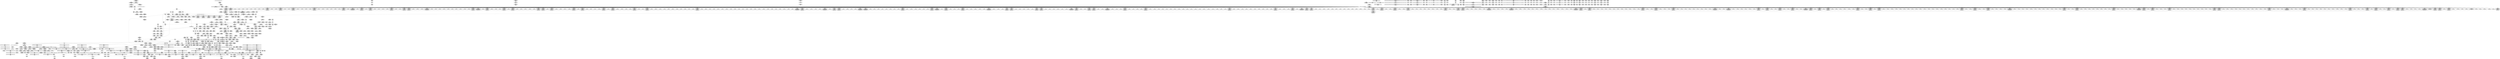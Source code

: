 digraph {
	CE0x4d08dd0 [shape=record,shape=Mrecord,label="{CE0x4d08dd0|avc_has_perm:_requested|Function::avc_has_perm&Arg::requested::}"]
	CE0x4c94010 [shape=record,shape=Mrecord,label="{CE0x4c94010|selinux_inode_readlink:_tmp18|security/selinux/hooks.c,2805|*SummSink*}"]
	CE0x4c635c0 [shape=record,shape=Mrecord,label="{CE0x4c635c0|selinux_inode_readlink:_tmp1}"]
	CE0x4cc3960 [shape=record,shape=Mrecord,label="{CE0x4cc3960|12:_i32,_56:_i8*,_:_CRE_8,12_|*MultipleSource*|Function::inode_has_perm&Arg::inode::|*LoadInst*|security/selinux/hooks.c,1627|security/selinux/hooks.c,1611}"]
	CE0x4c81a90 [shape=record,shape=Mrecord,label="{CE0x4c81a90|selinux_inode_readlink:_tmp16|security/selinux/hooks.c,2805|*SummSink*}"]
	CE0x4cf1e90 [shape=record,shape=Mrecord,label="{CE0x4cf1e90|12:_i32,_56:_i8*,_:_CRE_624,628_|*MultipleSource*|Function::inode_has_perm&Arg::inode::|*LoadInst*|security/selinux/hooks.c,1627|security/selinux/hooks.c,1611}"]
	CE0x4cb2630 [shape=record,shape=Mrecord,label="{CE0x4cb2630|104:_%struct.inode*,_:_CRE_212,213_}"]
	CE0x4cf2960 [shape=record,shape=Mrecord,label="{CE0x4cf2960|12:_i32,_56:_i8*,_:_CRE_672,680_|*MultipleSource*|Function::inode_has_perm&Arg::inode::|*LoadInst*|security/selinux/hooks.c,1627|security/selinux/hooks.c,1611}"]
	CE0x4cb67a0 [shape=record,shape=Mrecord,label="{CE0x4cb67a0|get_current:_tmp3}"]
	CE0x4c95250 [shape=record,shape=Mrecord,label="{CE0x4c95250|cred_sid:_tmp5|security/selinux/hooks.c,196|*SummSource*}"]
	CE0x4cefe80 [shape=record,shape=Mrecord,label="{CE0x4cefe80|12:_i32,_56:_i8*,_:_CRE_597,598_}"]
	CE0x4c6ed20 [shape=record,shape=Mrecord,label="{CE0x4c6ed20|selinux_inode_readlink:_tmp14|security/selinux/hooks.c,2805}"]
	CE0x4cca030 [shape=record,shape=Mrecord,label="{CE0x4cca030|__validate_creds:_lnot|include/linux/cred.h,173}"]
	CE0x4c7b470 [shape=record,shape=Mrecord,label="{CE0x4c7b470|inode_has_perm:_bb|*SummSource*}"]
	CE0x4c7d890 [shape=record,shape=Mrecord,label="{CE0x4c7d890|104:_%struct.inode*,_:_CRE_183,184_}"]
	CE0x4c77db0 [shape=record,shape=Mrecord,label="{CE0x4c77db0|i64*_getelementptr_inbounds_(_8_x_i64_,_8_x_i64_*___llvm_gcov_ctr154,_i64_0,_i64_0)|*Constant*|*SummSource*}"]
	CE0x4ccc6a0 [shape=record,shape=Mrecord,label="{CE0x4ccc6a0|12:_i32,_56:_i8*,_:_CRE_172,173_}"]
	CE0x4d0c330 [shape=record,shape=Mrecord,label="{CE0x4d0c330|i64_0|*Constant*}"]
	CE0x4c68610 [shape=record,shape=Mrecord,label="{CE0x4c68610|i32_2|*Constant*|*SummSink*}"]
	CE0x4c79500 [shape=record,shape=Mrecord,label="{CE0x4c79500|i64*_getelementptr_inbounds_(_8_x_i64_,_8_x_i64_*___llvm_gcov_ctr154,_i64_0,_i64_1)|*Constant*|*SummSource*}"]
	CE0x4cd75d0 [shape=record,shape=Mrecord,label="{CE0x4cd75d0|cred_sid:_security|security/selinux/hooks.c,196|*SummSink*}"]
	CE0x4d05dd0 [shape=record,shape=Mrecord,label="{CE0x4d05dd0|i64*_getelementptr_inbounds_(_8_x_i64_,_8_x_i64_*___llvm_gcov_ctr154,_i64_0,_i64_7)|*Constant*|*SummSource*}"]
	CE0x4c7cd50 [shape=record,shape=Mrecord,label="{CE0x4c7cd50|104:_%struct.inode*,_:_CRE_171,172_}"]
	CE0x4cb9350 [shape=record,shape=Mrecord,label="{CE0x4cb9350|avc_has_perm:_ssid|Function::avc_has_perm&Arg::ssid::|*SummSink*}"]
	CE0x4ce52b0 [shape=record,shape=Mrecord,label="{CE0x4ce52b0|12:_i32,_56:_i8*,_:_CRE_282,283_}"]
	CE0x4cbe020 [shape=record,shape=Mrecord,label="{CE0x4cbe020|GLOBAL:___llvm_gcov_ctr155|Global_var:__llvm_gcov_ctr155|*SummSource*}"]
	CE0x4ce3500 [shape=record,shape=Mrecord,label="{CE0x4ce3500|12:_i32,_56:_i8*,_:_CRE_257,258_}"]
	CE0x4c8d490 [shape=record,shape=Mrecord,label="{CE0x4c8d490|104:_%struct.inode*,_:_CRE_308,309_}"]
	CE0x4cefaf0 [shape=record,shape=Mrecord,label="{CE0x4cefaf0|12:_i32,_56:_i8*,_:_CRE_594,595_}"]
	CE0x4ccc010 [shape=record,shape=Mrecord,label="{CE0x4ccc010|12:_i32,_56:_i8*,_:_CRE_165,166_}"]
	CE0x4cc51f0 [shape=record,shape=Mrecord,label="{CE0x4cc51f0|12:_i32,_56:_i8*,_:_CRE_32,40_|*MultipleSource*|Function::inode_has_perm&Arg::inode::|*LoadInst*|security/selinux/hooks.c,1627|security/selinux/hooks.c,1611}"]
	CE0x4ce8560 [shape=record,shape=Mrecord,label="{CE0x4ce8560|12:_i32,_56:_i8*,_:_CRE_384,388_|*MultipleSource*|Function::inode_has_perm&Arg::inode::|*LoadInst*|security/selinux/hooks.c,1627|security/selinux/hooks.c,1611}"]
	CE0x4c91b10 [shape=record,shape=Mrecord,label="{CE0x4c91b10|GLOBAL:_lockdep_rcu_suspicious|*Constant*}"]
	CE0x4c60db0 [shape=record,shape=Mrecord,label="{CE0x4c60db0|selinux_inode_readlink:_do.body}"]
	CE0x4c98c80 [shape=record,shape=Mrecord,label="{CE0x4c98c80|COLLAPSED:_GCMRE_current_task_external_global_%struct.task_struct*:_elem_0::|security/selinux/hooks.c,2805}"]
	CE0x4cd27b0 [shape=record,shape=Mrecord,label="{CE0x4cd27b0|__validate_creds:_file|Function::__validate_creds&Arg::file::|*SummSink*}"]
	CE0x4cf3870 [shape=record,shape=Mrecord,label="{CE0x4cf3870|12:_i32,_56:_i8*,_:_CRE_728,736_|*MultipleSource*|Function::inode_has_perm&Arg::inode::|*LoadInst*|security/selinux/hooks.c,1627|security/selinux/hooks.c,1611}"]
	CE0x4cfce50 [shape=record,shape=Mrecord,label="{CE0x4cfce50|inode_has_perm:_tmp6|*LoadInst*|security/selinux/hooks.c,1611|*SummSource*}"]
	CE0x4ce4210 [shape=record,shape=Mrecord,label="{CE0x4ce4210|12:_i32,_56:_i8*,_:_CRE_268,269_}"]
	CE0x4c83550 [shape=record,shape=Mrecord,label="{CE0x4c83550|i64*_getelementptr_inbounds_(_5_x_i64_,_5_x_i64_*___llvm_gcov_ctr155,_i64_0,_i64_3)|*Constant*|*SummSink*}"]
	CE0x4c67510 [shape=record,shape=Mrecord,label="{CE0x4c67510|dentry_has_perm:_cred|Function::dentry_has_perm&Arg::cred::}"]
	CE0x4c75d20 [shape=record,shape=Mrecord,label="{CE0x4c75d20|i32_0|*Constant*|*SummSink*}"]
	CE0x4c7cbd0 [shape=record,shape=Mrecord,label="{CE0x4c7cbd0|_call_void_lockdep_rcu_suspicious(i8*_getelementptr_inbounds_(_25_x_i8_,_25_x_i8_*_.str3,_i32_0,_i32_0),_i32_2805,_i8*_getelementptr_inbounds_(_45_x_i8_,_45_x_i8_*_.str12,_i32_0,_i32_0))_#10,_!dbg_!27728|security/selinux/hooks.c,2805}"]
	CE0x4cece30 [shape=record,shape=Mrecord,label="{CE0x4cece30|12:_i32,_56:_i8*,_:_CRE_556,557_}"]
	CE0x4c63e20 [shape=record,shape=Mrecord,label="{CE0x4c63e20|dentry_has_perm:_bb}"]
	CE0x4c8ef30 [shape=record,shape=Mrecord,label="{CE0x4c8ef30|_ret_i32_%retval.0,_!dbg_!27739|security/selinux/hooks.c,1618}"]
	CE0x4c7c540 [shape=record,shape=Mrecord,label="{CE0x4c7c540|inode_has_perm:_if.end}"]
	CE0x4d0b240 [shape=record,shape=Mrecord,label="{CE0x4d0b240|inode_has_perm:_lnot1|security/selinux/hooks.c,1611|*SummSink*}"]
	CE0x4cc9560 [shape=record,shape=Mrecord,label="{CE0x4cc9560|_call_void___invalid_creds(%struct.cred*_%cred,_i8*_%file,_i32_%line)_#10,_!dbg_!27721|include/linux/cred.h,174}"]
	CE0x4c8f560 [shape=record,shape=Mrecord,label="{CE0x4c8f560|inode_has_perm:_do.end}"]
	CE0x4c66650 [shape=record,shape=Mrecord,label="{CE0x4c66650|selinux_inode_readlink:_call5|security/selinux/hooks.c,2807}"]
	CE0x4d033a0 [shape=record,shape=Mrecord,label="{CE0x4d033a0|inode_has_perm:_tmp13|security/selinux/hooks.c,1614}"]
	CE0x4cb91f0 [shape=record,shape=Mrecord,label="{CE0x4cb91f0|avc_has_perm:_ssid|Function::avc_has_perm&Arg::ssid::}"]
	CE0x4c68a20 [shape=record,shape=Mrecord,label="{CE0x4c68a20|dentry_has_perm:_av|Function::dentry_has_perm&Arg::av::|*SummSink*}"]
	CE0x4cf8490 [shape=record,shape=Mrecord,label="{CE0x4cf8490|12:_i32,_56:_i8*,_:_CRE_898,899_}"]
	CE0x4d06d70 [shape=record,shape=Mrecord,label="{CE0x4d06d70|__validate_creds:_bb}"]
	CE0x4ccc5b0 [shape=record,shape=Mrecord,label="{CE0x4ccc5b0|12:_i32,_56:_i8*,_:_CRE_171,172_}"]
	CE0x4ce5640 [shape=record,shape=Mrecord,label="{CE0x4ce5640|12:_i32,_56:_i8*,_:_CRE_285,286_}"]
	CE0x4c7fc70 [shape=record,shape=Mrecord,label="{CE0x4c7fc70|selinux_inode_readlink:_tmp7|security/selinux/hooks.c,2805|*SummSink*}"]
	CE0x4c712b0 [shape=record,shape=Mrecord,label="{CE0x4c712b0|i64*_getelementptr_inbounds_(_2_x_i64_,_2_x_i64_*___llvm_gcov_ctr98,_i64_0,_i64_0)|*Constant*|*SummSource*}"]
	CE0x4cf0930 [shape=record,shape=Mrecord,label="{CE0x4cf0930|12:_i32,_56:_i8*,_:_CRE_606,607_}"]
	CE0x4d04df0 [shape=record,shape=Mrecord,label="{CE0x4d04df0|avc_has_perm:_auditdata|Function::avc_has_perm&Arg::auditdata::}"]
	CE0x4d0c960 [shape=record,shape=Mrecord,label="{CE0x4d0c960|inode_has_perm:_tmp7|security/selinux/hooks.c,1611|*SummSource*}"]
	CE0x4cc1920 [shape=record,shape=Mrecord,label="{CE0x4cc1920|i32_4|*Constant*|*SummSource*}"]
	CE0x4cd8030 [shape=record,shape=Mrecord,label="{CE0x4cd8030|__validate_creds:_lnot.ext|include/linux/cred.h,173}"]
	CE0x4cd2950 [shape=record,shape=Mrecord,label="{CE0x4cd2950|__validate_creds:_file|Function::__validate_creds&Arg::file::}"]
	CE0x4c63b80 [shape=record,shape=Mrecord,label="{CE0x4c63b80|%struct.task_struct*_(%struct.task_struct**)*_asm_movq_%gs:$_1:P_,$0_,_r,im,_dirflag_,_fpsr_,_flags_|*SummSource*}"]
	CE0x4c71a10 [shape=record,shape=Mrecord,label="{CE0x4c71a10|selinux_inode_readlink:_land.lhs.true2}"]
	CE0x4c71a80 [shape=record,shape=Mrecord,label="{CE0x4c71a80|selinux_inode_readlink:_do.body|*SummSource*}"]
	CE0x4c79ff0 [shape=record,shape=Mrecord,label="{CE0x4c79ff0|cred_sid:_tmp2|*SummSource*}"]
	CE0x4c75aa0 [shape=record,shape=Mrecord,label="{CE0x4c75aa0|selinux_inode_readlink:_tmp11|security/selinux/hooks.c,2805}"]
	CE0x4c80bd0 [shape=record,shape=Mrecord,label="{CE0x4c80bd0|i64*_getelementptr_inbounds_(_11_x_i64_,_11_x_i64_*___llvm_gcov_ctr229,_i64_0,_i64_8)|*Constant*}"]
	CE0x4cb31e0 [shape=record,shape=Mrecord,label="{CE0x4cb31e0|dentry_has_perm:_tmp|*SummSink*}"]
	CE0x4cecb60 [shape=record,shape=Mrecord,label="{CE0x4cecb60|12:_i32,_56:_i8*,_:_CRE_554,555_}"]
	CE0x4c81890 [shape=record,shape=Mrecord,label="{CE0x4c81890|selinux_inode_readlink:_tmp16|security/selinux/hooks.c,2805|*SummSource*}"]
	CE0x4ceffb0 [shape=record,shape=Mrecord,label="{CE0x4ceffb0|12:_i32,_56:_i8*,_:_CRE_598,599_}"]
	CE0x4c91820 [shape=record,shape=Mrecord,label="{CE0x4c91820|_call_void_lockdep_rcu_suspicious(i8*_getelementptr_inbounds_(_25_x_i8_,_25_x_i8_*_.str3,_i32_0,_i32_0),_i32_2805,_i8*_getelementptr_inbounds_(_45_x_i8_,_45_x_i8_*_.str12,_i32_0,_i32_0))_#10,_!dbg_!27728|security/selinux/hooks.c,2805|*SummSource*}"]
	CE0x4cc3b50 [shape=record,shape=Mrecord,label="{CE0x4cc3b50|12:_i32,_56:_i8*,_:_CRE_4,8_|*MultipleSource*|Function::inode_has_perm&Arg::inode::|*LoadInst*|security/selinux/hooks.c,1627|security/selinux/hooks.c,1611}"]
	CE0x4cb9e20 [shape=record,shape=Mrecord,label="{CE0x4cb9e20|inode_has_perm:_call4|security/selinux/hooks.c,1617}"]
	CE0x4cf5e50 [shape=record,shape=Mrecord,label="{CE0x4cf5e50|12:_i32,_56:_i8*,_:_CRE_866,867_}"]
	CE0x4c88d00 [shape=record,shape=Mrecord,label="{CE0x4c88d00|selinux_inode_readlink:_tmp9|security/selinux/hooks.c,2805|*SummSink*}"]
	CE0x4c705c0 [shape=record,shape=Mrecord,label="{CE0x4c705c0|i64_1|*Constant*}"]
	CE0x4c8d6d0 [shape=record,shape=Mrecord,label="{CE0x4c8d6d0|104:_%struct.inode*,_:_CRE_311,312_}"]
	CE0x4d027b0 [shape=record,shape=Mrecord,label="{CE0x4d027b0|inode_has_perm:_sid3|security/selinux/hooks.c,1617}"]
	CE0x4c7a690 [shape=record,shape=Mrecord,label="{CE0x4c7a690|i32_4|*Constant*}"]
	CE0x4c7b3e0 [shape=record,shape=Mrecord,label="{CE0x4c7b3e0|inode_has_perm:_bb}"]
	CE0x4cd55f0 [shape=record,shape=Mrecord,label="{CE0x4cd55f0|GLOBAL:___llvm_gcov_ctr155|Global_var:__llvm_gcov_ctr155}"]
	CE0x4d10510 [shape=record,shape=Mrecord,label="{CE0x4d10510|i32_512|*Constant*|*SummSink*}"]
	CE0x4c5d7f0 [shape=record,shape=Mrecord,label="{CE0x4c5d7f0|i32_0|*Constant*|*SummSource*}"]
	CE0x4cf4970 [shape=record,shape=Mrecord,label="{CE0x4cf4970|12:_i32,_56:_i8*,_:_CRE_800,804_|*MultipleSource*|Function::inode_has_perm&Arg::inode::|*LoadInst*|security/selinux/hooks.c,1627|security/selinux/hooks.c,1611}"]
	CE0x4ce00e0 [shape=record,shape=Mrecord,label="{CE0x4ce00e0|12:_i32,_56:_i8*,_:_CRE_182,183_}"]
	CE0x4c91e40 [shape=record,shape=Mrecord,label="{CE0x4c91e40|i32_2805|*Constant*}"]
	CE0x4cb4e50 [shape=record,shape=Mrecord,label="{CE0x4cb4e50|dentry_has_perm:_call|security/selinux/hooks.c,1632|*SummSource*}"]
	CE0x4cede70 [shape=record,shape=Mrecord,label="{CE0x4cede70|12:_i32,_56:_i8*,_:_CRE_570,571_}"]
	CE0x4ce9410 [shape=record,shape=Mrecord,label="{CE0x4ce9410|12:_i32,_56:_i8*,_:_CRE_440,448_|*MultipleSource*|Function::inode_has_perm&Arg::inode::|*LoadInst*|security/selinux/hooks.c,1627|security/selinux/hooks.c,1611}"]
	CE0x4cb1460 [shape=record,shape=Mrecord,label="{CE0x4cb1460|104:_%struct.inode*,_:_CRE_193,194_}"]
	CE0x4cf18a0 [shape=record,shape=Mrecord,label="{CE0x4cf18a0|12:_i32,_56:_i8*,_:_CRE_619,620_}"]
	CE0x4c82940 [shape=record,shape=Mrecord,label="{CE0x4c82940|__validate_creds:_tmp4|include/linux/cred.h,173|*SummSource*}"]
	CE0x4c95710 [shape=record,shape=Mrecord,label="{CE0x4c95710|cred_sid:_sid|security/selinux/hooks.c,197}"]
	CE0x4d0c020 [shape=record,shape=Mrecord,label="{CE0x4d0c020|GLOBAL:_llvm.expect.i64|*Constant*|*SummSink*}"]
	CE0x4c986f0 [shape=record,shape=Mrecord,label="{CE0x4c986f0|dentry_has_perm:_entry|*SummSource*}"]
	CE0x4cb1280 [shape=record,shape=Mrecord,label="{CE0x4cb1280|dentry_has_perm:_type|security/selinux/hooks.c,1630|*SummSink*}"]
	CE0x4cb42a0 [shape=record,shape=Mrecord,label="{CE0x4cb42a0|i8_10|*Constant*|*SummSource*}"]
	CE0x4cb9ba0 [shape=record,shape=Mrecord,label="{CE0x4cb9ba0|inode_has_perm:_sclass|security/selinux/hooks.c,1617}"]
	CE0x4cfa110 [shape=record,shape=Mrecord,label="{CE0x4cfa110|12:_i32,_56:_i8*,_:_CRE_922,923_}"]
	CE0x4ccbb60 [shape=record,shape=Mrecord,label="{CE0x4ccbb60|12:_i32,_56:_i8*,_:_CRE_160,161_}"]
	CE0x4c81010 [shape=record,shape=Mrecord,label="{CE0x4c81010|selinux_inode_readlink:_tmp15|security/selinux/hooks.c,2805}"]
	CE0x4cb33f0 [shape=record,shape=Mrecord,label="{CE0x4cb33f0|get_current:_tmp2}"]
	CE0x4cc34b0 [shape=record,shape=Mrecord,label="{CE0x4cc34b0|i64_1|*Constant*}"]
	CE0x4d0a920 [shape=record,shape=Mrecord,label="{CE0x4d0a920|inode_has_perm:_lnot|security/selinux/hooks.c,1611|*SummSink*}"]
	CE0x4c75ee0 [shape=record,shape=Mrecord,label="{CE0x4c75ee0|selinux_inode_readlink:_tobool|security/selinux/hooks.c,2805}"]
	CE0x4c79490 [shape=record,shape=Mrecord,label="{CE0x4c79490|i64*_getelementptr_inbounds_(_8_x_i64_,_8_x_i64_*___llvm_gcov_ctr154,_i64_0,_i64_1)|*Constant*}"]
	CE0x4d02880 [shape=record,shape=Mrecord,label="{CE0x4d02880|inode_has_perm:_sid3|security/selinux/hooks.c,1617|*SummSource*}"]
	CE0x4c77cc0 [shape=record,shape=Mrecord,label="{CE0x4c77cc0|i64*_getelementptr_inbounds_(_8_x_i64_,_8_x_i64_*___llvm_gcov_ctr154,_i64_0,_i64_0)|*Constant*}"]
	CE0x4d01780 [shape=record,shape=Mrecord,label="{CE0x4d01780|_ret_i32_%tmp6,_!dbg_!27716|security/selinux/hooks.c,197|*SummSink*}"]
	CE0x4ce9000 [shape=record,shape=Mrecord,label="{CE0x4ce9000|12:_i32,_56:_i8*,_:_CRE_424,432_|*MultipleSource*|Function::inode_has_perm&Arg::inode::|*LoadInst*|security/selinux/hooks.c,1627|security/selinux/hooks.c,1611}"]
	CE0x4cf7190 [shape=record,shape=Mrecord,label="{CE0x4cf7190|12:_i32,_56:_i8*,_:_CRE_882,883_}"]
	CE0x4d01370 [shape=record,shape=Mrecord,label="{CE0x4d01370|cred_sid:_cred|Function::cred_sid&Arg::cred::|*SummSink*}"]
	CE0x4c69fe0 [shape=record,shape=Mrecord,label="{CE0x4c69fe0|104:_%struct.inode*,_:_CRE_162,163_}"]
	CE0x4cc1500 [shape=record,shape=Mrecord,label="{CE0x4cc1500|__validate_creds:_tmp1|*SummSink*}"]
	CE0x4ce3630 [shape=record,shape=Mrecord,label="{CE0x4ce3630|12:_i32,_56:_i8*,_:_CRE_258,259_}"]
	CE0x4c72680 [shape=record,shape=Mrecord,label="{CE0x4c72680|selinux_inode_readlink:_tmp20|security/selinux/hooks.c,2805|*SummSink*}"]
	CE0x4c71d50 [shape=record,shape=Mrecord,label="{CE0x4c71d50|i64*_getelementptr_inbounds_(_11_x_i64_,_11_x_i64_*___llvm_gcov_ctr229,_i64_0,_i64_10)|*Constant*|*SummSource*}"]
	CE0x4c95890 [shape=record,shape=Mrecord,label="{CE0x4c95890|12:_i32,_56:_i8*,_:_CRE_142,143_}"]
	CE0x4cd0130 [shape=record,shape=Mrecord,label="{CE0x4cd0130|__validate_creds:_if.end}"]
	CE0x4c69190 [shape=record,shape=Mrecord,label="{CE0x4c69190|_ret_i32_%call5,_!dbg_!27740|security/selinux/hooks.c,2807|*SummSource*}"]
	CE0x4ceab60 [shape=record,shape=Mrecord,label="{CE0x4ceab60|12:_i32,_56:_i8*,_:_CRE_483,484_}"]
	CE0x4ce5510 [shape=record,shape=Mrecord,label="{CE0x4ce5510|12:_i32,_56:_i8*,_:_CRE_284,285_}"]
	CE0x4cdf490 [shape=record,shape=Mrecord,label="{CE0x4cdf490|12:_i32,_56:_i8*,_:_CRE_64,72_|*MultipleSource*|Function::inode_has_perm&Arg::inode::|*LoadInst*|security/selinux/hooks.c,1627|security/selinux/hooks.c,1611}"]
	CE0x4d0ac30 [shape=record,shape=Mrecord,label="{CE0x4d0ac30|inode_has_perm:_lnot.ext|security/selinux/hooks.c,1611|*SummSink*}"]
	CE0x4cfaf50 [shape=record,shape=Mrecord,label="{CE0x4cfaf50|12:_i32,_56:_i8*,_:_CRE_934,935_}"]
	CE0x4cd58a0 [shape=record,shape=Mrecord,label="{CE0x4cd58a0|__validate_creds:_tmp2|include/linux/cred.h,173|*SummSink*}"]
	CE0x4c5cce0 [shape=record,shape=Mrecord,label="{CE0x4c5cce0|selinux_inode_readlink:_tmp3|*SummSink*}"]
	CE0x4c8c560 [shape=record,shape=Mrecord,label="{CE0x4c8c560|104:_%struct.inode*,_:_CRE_264,272_|*MultipleSource*|Function::selinux_inode_readlink&Arg::dentry::|Function::dentry_has_perm&Arg::dentry::|security/selinux/hooks.c,1627}"]
	CE0x4cf66e0 [shape=record,shape=Mrecord,label="{CE0x4cf66e0|12:_i32,_56:_i8*,_:_CRE_873,874_}"]
	CE0x4ce8bc0 [shape=record,shape=Mrecord,label="{CE0x4ce8bc0|12:_i32,_56:_i8*,_:_CRE_408,416_|*MultipleSource*|Function::inode_has_perm&Arg::inode::|*LoadInst*|security/selinux/hooks.c,1627|security/selinux/hooks.c,1611}"]
	CE0x4c96100 [shape=record,shape=Mrecord,label="{CE0x4c96100|12:_i32,_56:_i8*,_:_CRE_151,152_}"]
	CE0x4d0f580 [shape=record,shape=Mrecord,label="{CE0x4d0f580|i64*_getelementptr_inbounds_(_8_x_i64_,_8_x_i64_*___llvm_gcov_ctr154,_i64_0,_i64_5)|*Constant*|*SummSource*}"]
	CE0x4cd9560 [shape=record,shape=Mrecord,label="{CE0x4cd9560|0:_i32,_4:_i32,_8:_i32,_12:_i32,_:_CMRE_0,4_|*MultipleSource*|security/selinux/hooks.c,196|*LoadInst*|security/selinux/hooks.c,196|security/selinux/hooks.c,197}"]
	CE0x4d0de10 [shape=record,shape=Mrecord,label="{CE0x4d0de10|inode_has_perm:_tmp8|security/selinux/hooks.c,1611|*SummSink*}"]
	CE0x4c96d20 [shape=record,shape=Mrecord,label="{CE0x4c96d20|GLOBAL:_get_current|*Constant*}"]
	CE0x4d08170 [shape=record,shape=Mrecord,label="{CE0x4d08170|i64*_getelementptr_inbounds_(_5_x_i64_,_5_x_i64_*___llvm_gcov_ctr155,_i64_0,_i64_0)|*Constant*|*SummSink*}"]
	CE0x4cc7220 [shape=record,shape=Mrecord,label="{CE0x4cc7220|i8*_getelementptr_inbounds_(_25_x_i8_,_25_x_i8_*_.str3,_i32_0,_i32_0)|*Constant*}"]
	CE0x4cdf2b0 [shape=record,shape=Mrecord,label="{CE0x4cdf2b0|12:_i32,_56:_i8*,_:_CRE_56,64_|*MultipleSource*|Function::inode_has_perm&Arg::inode::|*LoadInst*|security/selinux/hooks.c,1627|security/selinux/hooks.c,1611}"]
	CE0x4d0fda0 [shape=record,shape=Mrecord,label="{CE0x4d0fda0|inode_has_perm:_tmp12|security/selinux/hooks.c,1612|*SummSink*}"]
	CE0x4cfc570 [shape=record,shape=Mrecord,label="{CE0x4cfc570|12:_i32,_56:_i8*,_:_CRE_984,988_|*MultipleSource*|Function::inode_has_perm&Arg::inode::|*LoadInst*|security/selinux/hooks.c,1627|security/selinux/hooks.c,1611}"]
	CE0x4c95f20 [shape=record,shape=Mrecord,label="{CE0x4c95f20|12:_i32,_56:_i8*,_:_CRE_149,150_}"]
	CE0x4ce40e0 [shape=record,shape=Mrecord,label="{CE0x4ce40e0|12:_i32,_56:_i8*,_:_CRE_267,268_}"]
	CE0x4c7edc0 [shape=record,shape=Mrecord,label="{CE0x4c7edc0|_ret_void,_!dbg_!27722|include/linux/cred.h,175}"]
	CE0x4c8d7c0 [shape=record,shape=Mrecord,label="{CE0x4c8d7c0|104:_%struct.inode*,_:_CRE_312,313_}"]
	CE0x4cf9eb0 [shape=record,shape=Mrecord,label="{CE0x4cf9eb0|12:_i32,_56:_i8*,_:_CRE_920,921_}"]
	CE0x4d0c6d0 [shape=record,shape=Mrecord,label="{CE0x4d0c6d0|inode_has_perm:_expval|security/selinux/hooks.c,1611|*SummSource*}"]
	CE0x4ceba30 [shape=record,shape=Mrecord,label="{CE0x4ceba30|12:_i32,_56:_i8*,_:_CRE_512,520_|*MultipleSource*|Function::inode_has_perm&Arg::inode::|*LoadInst*|security/selinux/hooks.c,1627|security/selinux/hooks.c,1611}"]
	CE0x4ce9eb0 [shape=record,shape=Mrecord,label="{CE0x4ce9eb0|12:_i32,_56:_i8*,_:_CRE_473,474_}"]
	CE0x4ced620 [shape=record,shape=Mrecord,label="{CE0x4ced620|12:_i32,_56:_i8*,_:_CRE_563,564_}"]
	CE0x4d04f40 [shape=record,shape=Mrecord,label="{CE0x4d04f40|avc_has_perm:_auditdata|Function::avc_has_perm&Arg::auditdata::|*SummSource*}"]
	CE0x4d05280 [shape=record,shape=Mrecord,label="{CE0x4d05280|_ret_i32_%retval.0,_!dbg_!27728|security/selinux/avc.c,775|*SummSource*}"]
	CE0x4cf3490 [shape=record,shape=Mrecord,label="{CE0x4cf3490|12:_i32,_56:_i8*,_:_CRE_704,712_|*MultipleSource*|Function::inode_has_perm&Arg::inode::|*LoadInst*|security/selinux/hooks.c,1627|security/selinux/hooks.c,1611}"]
	CE0x4c81dd0 [shape=record,shape=Mrecord,label="{CE0x4c81dd0|i8_1|*Constant*}"]
	CE0x5f5ee60 [shape=record,shape=Mrecord,label="{CE0x5f5ee60|selinux_inode_readlink:_if.end|*SummSink*}"]
	CE0x4ce1940 [shape=record,shape=Mrecord,label="{CE0x4ce1940|12:_i32,_56:_i8*,_:_CRE_208,210_|*MultipleSource*|Function::inode_has_perm&Arg::inode::|*LoadInst*|security/selinux/hooks.c,1627|security/selinux/hooks.c,1611}"]
	CE0x4ccdd80 [shape=record,shape=Mrecord,label="{CE0x4ccdd80|i32_0|*Constant*}"]
	CE0x4cb34d0 [shape=record,shape=Mrecord,label="{CE0x4cb34d0|get_current:_tmp2|*SummSink*}"]
	CE0x4ced3c0 [shape=record,shape=Mrecord,label="{CE0x4ced3c0|12:_i32,_56:_i8*,_:_CRE_561,562_}"]
	CE0x4c8bbc0 [shape=record,shape=Mrecord,label="{CE0x4c8bbc0|104:_%struct.inode*,_:_CRE_220,221_}"]
	CE0x4cb1730 [shape=record,shape=Mrecord,label="{CE0x4cb1730|104:_%struct.inode*,_:_CRE_196,197_}"]
	CE0x4c8c690 [shape=record,shape=Mrecord,label="{CE0x4c8c690|104:_%struct.inode*,_:_CRE_272,280_|*MultipleSource*|Function::selinux_inode_readlink&Arg::dentry::|Function::dentry_has_perm&Arg::dentry::|security/selinux/hooks.c,1627}"]
	CE0x4cf91a0 [shape=record,shape=Mrecord,label="{CE0x4cf91a0|12:_i32,_56:_i8*,_:_CRE_909,910_}"]
	CE0x4ccfa80 [shape=record,shape=Mrecord,label="{CE0x4ccfa80|__validate_creds:_tmp|*SummSource*}"]
	CE0x4c65b20 [shape=record,shape=Mrecord,label="{CE0x4c65b20|selinux_inode_readlink:_tmp4|security/selinux/hooks.c,2805|*SummSource*}"]
	CE0x4cd6c90 [shape=record,shape=Mrecord,label="{CE0x4cd6c90|104:_%struct.inode*,_:_CRE_104,112_|*MultipleSource*|Function::selinux_inode_readlink&Arg::dentry::|Function::dentry_has_perm&Arg::dentry::|security/selinux/hooks.c,1627}"]
	CE0x4c6e910 [shape=record,shape=Mrecord,label="{CE0x4c6e910|selinux_inode_readlink:_tmp13|security/selinux/hooks.c,2805|*SummSink*}"]
	CE0x4cb4a80 [shape=record,shape=Mrecord,label="{CE0x4cb4a80|dentry_has_perm:_dentry1|security/selinux/hooks.c,1631|*SummSink*}"]
	CE0x4c7f780 [shape=record,shape=Mrecord,label="{CE0x4c7f780|selinux_inode_readlink:_tmp|*SummSink*}"]
	CE0x4cf6480 [shape=record,shape=Mrecord,label="{CE0x4cf6480|12:_i32,_56:_i8*,_:_CRE_871,872_}"]
	CE0x4cef890 [shape=record,shape=Mrecord,label="{CE0x4cef890|12:_i32,_56:_i8*,_:_CRE_592,593_}"]
	CE0x4c8bcb0 [shape=record,shape=Mrecord,label="{CE0x4c8bcb0|104:_%struct.inode*,_:_CRE_221,222_}"]
	CE0x4c7bd10 [shape=record,shape=Mrecord,label="{CE0x4c7bd10|__validate_creds:_cred|Function::__validate_creds&Arg::cred::|*SummSink*}"]
	CE0x4c669a0 [shape=record,shape=Mrecord,label="{CE0x4c669a0|selinux_inode_readlink:_call5|security/selinux/hooks.c,2807|*SummSink*}"]
	CE0x4ce13a0 [shape=record,shape=Mrecord,label="{CE0x4ce13a0|12:_i32,_56:_i8*,_:_CRE_202,203_}"]
	CE0x4cee920 [shape=record,shape=Mrecord,label="{CE0x4cee920|12:_i32,_56:_i8*,_:_CRE_579,580_}"]
	CE0x4d03480 [shape=record,shape=Mrecord,label="{CE0x4d03480|inode_has_perm:_tmp13|security/selinux/hooks.c,1614|*SummSink*}"]
	CE0x4c7b670 [shape=record,shape=Mrecord,label="{CE0x4c7b670|inode_has_perm:_do.body|*SummSource*}"]
	CE0x4c93370 [shape=record,shape=Mrecord,label="{CE0x4c93370|selinux_inode_readlink:_tmp17|security/selinux/hooks.c,2805|*SummSource*}"]
	CE0x4c66780 [shape=record,shape=Mrecord,label="{CE0x4c66780|selinux_inode_readlink:_call5|security/selinux/hooks.c,2807|*SummSource*}"]
	CE0x4c957d0 [shape=record,shape=Mrecord,label="{CE0x4c957d0|12:_i32,_56:_i8*,_:_CRE_141,142_}"]
	CE0x4cb1370 [shape=record,shape=Mrecord,label="{CE0x4cb1370|104:_%struct.inode*,_:_CRE_192,193_}"]
	CE0x4c6dbc0 [shape=record,shape=Mrecord,label="{CE0x4c6dbc0|_call_void___validate_creds(%struct.cred*_%cred,_i8*_getelementptr_inbounds_(_25_x_i8_,_25_x_i8_*_.str3,_i32_0,_i32_0),_i32_1609)_#10,_!dbg_!27719|security/selinux/hooks.c,1609}"]
	CE0x4ce6e00 [shape=record,shape=Mrecord,label="{CE0x4ce6e00|12:_i32,_56:_i8*,_:_CRE_305,306_}"]
	CE0x4c7b330 [shape=record,shape=Mrecord,label="{CE0x4c7b330|inode_has_perm:_if.end|*SummSink*}"]
	CE0x4cd5700 [shape=record,shape=Mrecord,label="{CE0x4cd5700|__validate_creds:_tmp2|include/linux/cred.h,173}"]
	CE0x4cef9c0 [shape=record,shape=Mrecord,label="{CE0x4cef9c0|12:_i32,_56:_i8*,_:_CRE_593,594_}"]
	CE0x4c66f70 [shape=record,shape=Mrecord,label="{CE0x4c66f70|GLOBAL:_dentry_has_perm|*Constant*|*SummSource*}"]
	CE0x4d0ef40 [shape=record,shape=Mrecord,label="{CE0x4d0ef40|inode_has_perm:_tmp10|security/selinux/hooks.c,1611|*SummSource*}"]
	CE0x4c77b90 [shape=record,shape=Mrecord,label="{CE0x4c77b90|inode_has_perm:_return|*SummSink*}"]
	CE0x4cfb2e0 [shape=record,shape=Mrecord,label="{CE0x4cfb2e0|12:_i32,_56:_i8*,_:_CRE_944,952_|*MultipleSource*|Function::inode_has_perm&Arg::inode::|*LoadInst*|security/selinux/hooks.c,1627|security/selinux/hooks.c,1611}"]
	CE0x4c8ca70 [shape=record,shape=Mrecord,label="{CE0x4c8ca70|104:_%struct.inode*,_:_CRE_288,296_|*MultipleSource*|Function::selinux_inode_readlink&Arg::dentry::|Function::dentry_has_perm&Arg::dentry::|security/selinux/hooks.c,1627}"]
	CE0x4ced880 [shape=record,shape=Mrecord,label="{CE0x4ced880|12:_i32,_56:_i8*,_:_CRE_565,566_}"]
	CE0x4cd7b20 [shape=record,shape=Mrecord,label="{CE0x4cd7b20|12:_i32,_56:_i8*,_:_CRE_24,32_|*MultipleSource*|Function::inode_has_perm&Arg::inode::|*LoadInst*|security/selinux/hooks.c,1627|security/selinux/hooks.c,1611}"]
	CE0x4cc90f0 [shape=record,shape=Mrecord,label="{CE0x4cc90f0|__validate_creds:_tmp7|include/linux/cred.h,174|*SummSource*}"]
	CE0x4cd6ab0 [shape=record,shape=Mrecord,label="{CE0x4cd6ab0|104:_%struct.inode*,_:_CRE_95,96_}"]
	CE0x4d244c0 [shape=record,shape=Mrecord,label="{CE0x4d244c0|inode_has_perm:_tmp16|security/selinux/hooks.c,1615}"]
	CE0x4c8eb80 [shape=record,shape=Mrecord,label="{CE0x4c8eb80|inode_has_perm:_adp|Function::inode_has_perm&Arg::adp::|*SummSource*}"]
	CE0x4d07ab0 [shape=record,shape=Mrecord,label="{CE0x4d07ab0|__validate_creds:_if.then|*SummSink*}"]
	CE0x4c75550 [shape=record,shape=Mrecord,label="{CE0x4c75550|selinux_inode_readlink:_tmp10|security/selinux/hooks.c,2805}"]
	CE0x4cfa4a0 [shape=record,shape=Mrecord,label="{CE0x4cfa4a0|12:_i32,_56:_i8*,_:_CRE_925,926_}"]
	CE0x4cf98c0 [shape=record,shape=Mrecord,label="{CE0x4cf98c0|12:_i32,_56:_i8*,_:_CRE_915,916_}"]
	CE0x4cb74c0 [shape=record,shape=Mrecord,label="{CE0x4cb74c0|__validate_creds:_lnot1|include/linux/cred.h,173|*SummSink*}"]
	CE0x4d2b970 [shape=record,shape=Mrecord,label="{CE0x4d2b970|cred_sid:_bb}"]
	CE0x4cebe70 [shape=record,shape=Mrecord,label="{CE0x4cebe70|12:_i32,_56:_i8*,_:_CRE_528,536_|*MultipleSource*|Function::inode_has_perm&Arg::inode::|*LoadInst*|security/selinux/hooks.c,1627|security/selinux/hooks.c,1611}"]
	CE0x4ccb010 [shape=record,shape=Mrecord,label="{CE0x4ccb010|i64*_getelementptr_inbounds_(_2_x_i64_,_2_x_i64_*___llvm_gcov_ctr153,_i64_0,_i64_0)|*Constant*|*SummSource*}"]
	CE0x4cbaa10 [shape=record,shape=Mrecord,label="{CE0x4cbaa10|i32_(i32,_i32,_i16,_i32,_%struct.common_audit_data*)*_bitcast_(i32_(i32,_i32,_i16,_i32,_%struct.common_audit_data.495*)*_avc_has_perm_to_i32_(i32,_i32,_i16,_i32,_%struct.common_audit_data*)*)|*Constant*|*SummSource*}"]
	CE0x4cfc090 [shape=record,shape=Mrecord,label="{CE0x4cfc090|12:_i32,_56:_i8*,_:_CRE_979,980_}"]
	CE0x4c65a20 [shape=record,shape=Mrecord,label="{CE0x4c65a20|selinux_inode_readlink:_tmp4|security/selinux/hooks.c,2805}"]
	CE0x4cb9ac0 [shape=record,shape=Mrecord,label="{CE0x4cb9ac0|inode_has_perm:_tmp18|security/selinux/hooks.c,1617}"]
	CE0x4c71e00 [shape=record,shape=Mrecord,label="{CE0x4c71e00|i64*_getelementptr_inbounds_(_11_x_i64_,_11_x_i64_*___llvm_gcov_ctr229,_i64_0,_i64_10)|*Constant*|*SummSink*}"]
	CE0x4cba270 [shape=record,shape=Mrecord,label="{CE0x4cba270|avc_has_perm:_entry|*SummSource*}"]
	CE0x4c652e0 [shape=record,shape=Mrecord,label="{CE0x4c652e0|selinux_inode_readlink:_tmp2}"]
	CE0x4cc1f60 [shape=record,shape=Mrecord,label="{CE0x4cc1f60|i64*_getelementptr_inbounds_(_2_x_i64_,_2_x_i64_*___llvm_gcov_ctr131,_i64_0,_i64_1)|*Constant*}"]
	CE0x4d02490 [shape=record,shape=Mrecord,label="{CE0x4d02490|inode_has_perm:_tmp15|*LoadInst*|security/selinux/hooks.c,1615|*SummSource*}"]
	CE0x4ccb460 [shape=record,shape=Mrecord,label="{CE0x4ccb460|COLLAPSED:_GCMRE___llvm_gcov_ctr98_internal_global_2_x_i64_zeroinitializer:_elem_0:default:}"]
	CE0x4d2bee0 [shape=record,shape=Mrecord,label="{CE0x4d2bee0|i64*_getelementptr_inbounds_(_2_x_i64_,_2_x_i64_*___llvm_gcov_ctr131,_i64_0,_i64_0)|*Constant*}"]
	CE0x4c75bd0 [shape=record,shape=Mrecord,label="{CE0x4c75bd0|selinux_inode_readlink:_tmp11|security/selinux/hooks.c,2805|*SummSource*}"]
	CE0x4ce7ac0 [shape=record,shape=Mrecord,label="{CE0x4ce7ac0|12:_i32,_56:_i8*,_:_CRE_336,344_|*MultipleSource*|Function::inode_has_perm&Arg::inode::|*LoadInst*|security/selinux/hooks.c,1627|security/selinux/hooks.c,1611}"]
	CE0x4ce46d0 [shape=record,shape=Mrecord,label="{CE0x4ce46d0|12:_i32,_56:_i8*,_:_CRE_272,273_}"]
	CE0x4cf6120 [shape=record,shape=Mrecord,label="{CE0x4cf6120|12:_i32,_56:_i8*,_:_CRE_868,869_}"]
	CE0x4cd7080 [shape=record,shape=Mrecord,label="{CE0x4cd7080|104:_%struct.inode*,_:_CRE_145,146_}"]
	CE0x4d08810 [shape=record,shape=Mrecord,label="{CE0x4d08810|avc_has_perm:_tclass|Function::avc_has_perm&Arg::tclass::}"]
	CE0x4cc3270 [shape=record,shape=Mrecord,label="{CE0x4cc3270|inode_has_perm:_tmp|*SummSink*}"]
	CE0x4cd1350 [shape=record,shape=Mrecord,label="{CE0x4cd1350|_call_void_mcount()_#3|*SummSource*}"]
	CE0x4c694a0 [shape=record,shape=Mrecord,label="{CE0x4c694a0|104:_%struct.inode*,_:_CRE_150,151_}"]
	CE0x4d0dca0 [shape=record,shape=Mrecord,label="{CE0x4d0dca0|inode_has_perm:_tmp8|security/selinux/hooks.c,1611|*SummSource*}"]
	CE0x4ccbf20 [shape=record,shape=Mrecord,label="{CE0x4ccbf20|12:_i32,_56:_i8*,_:_CRE_164,165_}"]
	CE0x4d014f0 [shape=record,shape=Mrecord,label="{CE0x4d014f0|_ret_i32_%tmp6,_!dbg_!27716|security/selinux/hooks.c,197}"]
	CE0x4cc4320 [shape=record,shape=Mrecord,label="{CE0x4cc4320|COLLAPSED:_GCMRE___llvm_gcov_ctr154_internal_global_8_x_i64_zeroinitializer:_elem_0:default:}"]
	CE0x4cfc7d0 [shape=record,shape=Mrecord,label="{CE0x4cfc7d0|12:_i32,_56:_i8*,_:_CRE_992,1000_|*MultipleSource*|Function::inode_has_perm&Arg::inode::|*LoadInst*|security/selinux/hooks.c,1627|security/selinux/hooks.c,1611}"]
	CE0x4cbaf20 [shape=record,shape=Mrecord,label="{CE0x4cbaf20|__validate_creds:_lnot.ext|include/linux/cred.h,173|*SummSink*}"]
	CE0x4cf20f0 [shape=record,shape=Mrecord,label="{CE0x4cf20f0|12:_i32,_56:_i8*,_:_CRE_640,648_|*MultipleSource*|Function::inode_has_perm&Arg::inode::|*LoadInst*|security/selinux/hooks.c,1627|security/selinux/hooks.c,1611}"]
	CE0x4cc8b90 [shape=record,shape=Mrecord,label="{CE0x4cc8b90|__validate_creds:_tmp6|include/linux/cred.h,174|*SummSink*}"]
	CE0x4cdfc30 [shape=record,shape=Mrecord,label="{CE0x4cdfc30|12:_i32,_56:_i8*,_:_CRE_177,178_}"]
	CE0x4d01230 [shape=record,shape=Mrecord,label="{CE0x4d01230|cred_sid:_cred|Function::cred_sid&Arg::cred::}"]
	CE0x4cddac0 [shape=record,shape=Mrecord,label="{CE0x4cddac0|inode_has_perm:_tmp14|security/selinux/hooks.c,1614|*SummSink*}"]
	CE0x4c95590 [shape=record,shape=Mrecord,label="{CE0x4c95590|cred_sid:_tmp5|security/selinux/hooks.c,196|*SummSink*}"]
	CE0x4ce9630 [shape=record,shape=Mrecord,label="{CE0x4ce9630|12:_i32,_56:_i8*,_:_CRE_448,456_|*MultipleSource*|Function::inode_has_perm&Arg::inode::|*LoadInst*|security/selinux/hooks.c,1627|security/selinux/hooks.c,1611}"]
	CE0x4cb2810 [shape=record,shape=Mrecord,label="{CE0x4cb2810|104:_%struct.inode*,_:_CRE_214,215_}"]
	CE0x4ce3d50 [shape=record,shape=Mrecord,label="{CE0x4ce3d50|12:_i32,_56:_i8*,_:_CRE_264,265_}"]
	CE0x4cb1910 [shape=record,shape=Mrecord,label="{CE0x4cb1910|104:_%struct.inode*,_:_CRE_198,199_}"]
	CE0x4c69ef0 [shape=record,shape=Mrecord,label="{CE0x4c69ef0|104:_%struct.inode*,_:_CRE_161,162_}"]
	CE0x4c67fc0 [shape=record,shape=Mrecord,label="{CE0x4c67fc0|dentry_has_perm:_dentry|Function::dentry_has_perm&Arg::dentry::|*SummSource*}"]
	CE0x4d2a9e0 [shape=record,shape=Mrecord,label="{CE0x4d2a9e0|i64*_getelementptr_inbounds_(_5_x_i64_,_5_x_i64_*___llvm_gcov_ctr155,_i64_0,_i64_4)|*Constant*}"]
	CE0x4cf5600 [shape=record,shape=Mrecord,label="{CE0x4cf5600|12:_i32,_56:_i8*,_:_CRE_848,856_|*MultipleSource*|Function::inode_has_perm&Arg::inode::|*LoadInst*|security/selinux/hooks.c,1627|security/selinux/hooks.c,1611}"]
	CE0x4cba130 [shape=record,shape=Mrecord,label="{CE0x4cba130|avc_has_perm:_entry}"]
	CE0x4cb5510 [shape=record,shape=Mrecord,label="{CE0x4cb5510|inode_has_perm:_entry}"]
	CE0x4d0f0b0 [shape=record,shape=Mrecord,label="{CE0x4d0f0b0|inode_has_perm:_tmp10|security/selinux/hooks.c,1611|*SummSink*}"]
	CE0x4d2b510 [shape=record,shape=Mrecord,label="{CE0x4d2b510|__validate_creds:_tmp8|include/linux/cred.h,175|*SummSource*}"]
	CE0x4cc2d20 [shape=record,shape=Mrecord,label="{CE0x4cc2d20|cred_sid:_tmp1}"]
	CE0x4cdff00 [shape=record,shape=Mrecord,label="{CE0x4cdff00|12:_i32,_56:_i8*,_:_CRE_180,181_}"]
	CE0x4ce7780 [shape=record,shape=Mrecord,label="{CE0x4ce7780|12:_i32,_56:_i8*,_:_CRE_320,328_|*MultipleSource*|Function::inode_has_perm&Arg::inode::|*LoadInst*|security/selinux/hooks.c,1627|security/selinux/hooks.c,1611}"]
	CE0x4ce3af0 [shape=record,shape=Mrecord,label="{CE0x4ce3af0|12:_i32,_56:_i8*,_:_CRE_262,263_}"]
	CE0x4ccf0f0 [shape=record,shape=Mrecord,label="{CE0x4ccf0f0|_call_void_mcount()_#3|*SummSink*}"]
	CE0x4cf9b20 [shape=record,shape=Mrecord,label="{CE0x4cf9b20|12:_i32,_56:_i8*,_:_CRE_917,918_}"]
	CE0x4ce1490 [shape=record,shape=Mrecord,label="{CE0x4ce1490|12:_i32,_56:_i8*,_:_CRE_203,204_}"]
	CE0x4cc7eb0 [shape=record,shape=Mrecord,label="{CE0x4cc7eb0|104:_%struct.inode*,_:_CRE_313,314_}"]
	CE0x4ce78b0 [shape=record,shape=Mrecord,label="{CE0x4ce78b0|12:_i32,_56:_i8*,_:_CRE_328,336_|*MultipleSource*|Function::inode_has_perm&Arg::inode::|*LoadInst*|security/selinux/hooks.c,1627|security/selinux/hooks.c,1611}"]
	CE0x4c69e00 [shape=record,shape=Mrecord,label="{CE0x4c69e00|104:_%struct.inode*,_:_CRE_160,161_}"]
	CE0x4c972a0 [shape=record,shape=Mrecord,label="{CE0x4c972a0|12:_i32,_56:_i8*,_:_CRE_80,88_|*MultipleSource*|Function::inode_has_perm&Arg::inode::|*LoadInst*|security/selinux/hooks.c,1627|security/selinux/hooks.c,1611}"]
	CE0x4cd12e0 [shape=record,shape=Mrecord,label="{CE0x4cd12e0|_call_void_mcount()_#3}"]
	CE0x4c80080 [shape=record,shape=Mrecord,label="{CE0x4c80080|GLOBAL:_selinux_inode_readlink.__warned|Global_var:selinux_inode_readlink.__warned|*SummSource*}"]
	CE0x4cb2090 [shape=record,shape=Mrecord,label="{CE0x4cb2090|104:_%struct.inode*,_:_CRE_206,207_}"]
	CE0x4cb4140 [shape=record,shape=Mrecord,label="{CE0x4cb4140|i8_10|*Constant*}"]
	CE0x4ccfca0 [shape=record,shape=Mrecord,label="{CE0x4ccfca0|inode_has_perm:_do.body|*SummSink*}"]
	CE0x4c731f0 [shape=record,shape=Mrecord,label="{CE0x4c731f0|i64_0|*Constant*}"]
	CE0x4d0a150 [shape=record,shape=Mrecord,label="{CE0x4d0a150|inode_has_perm:_and|security/selinux/hooks.c,1611|*SummSource*}"]
	CE0x4c77a50 [shape=record,shape=Mrecord,label="{CE0x4c77a50|inode_has_perm:_return|*SummSource*}"]
	CE0x4c738e0 [shape=record,shape=Mrecord,label="{CE0x4c738e0|i64_1|*Constant*|*SummSource*}"]
	CE0x4c70e90 [shape=record,shape=Mrecord,label="{CE0x4c70e90|get_current:_tmp|*SummSink*}"]
	CE0x4c69b30 [shape=record,shape=Mrecord,label="{CE0x4c69b30|104:_%struct.inode*,_:_CRE_157,158_}"]
	CE0x4cde2c0 [shape=record,shape=Mrecord,label="{CE0x4cde2c0|i32_10|*Constant*|*SummSource*}"]
	CE0x4cf78b0 [shape=record,shape=Mrecord,label="{CE0x4cf78b0|12:_i32,_56:_i8*,_:_CRE_888,889_}"]
	CE0x4cefc20 [shape=record,shape=Mrecord,label="{CE0x4cefc20|12:_i32,_56:_i8*,_:_CRE_595,596_}"]
	CE0x4c68d50 [shape=record,shape=Mrecord,label="{CE0x4c68d50|_ret_i32_%call,_!dbg_!27723|security/selinux/hooks.c,1632|*SummSource*}"]
	CE0x4cc5ce0 [shape=record,shape=Mrecord,label="{CE0x4cc5ce0|12:_i32,_56:_i8*,_:_CRE_112,120_|*MultipleSource*|Function::inode_has_perm&Arg::inode::|*LoadInst*|security/selinux/hooks.c,1627|security/selinux/hooks.c,1611}"]
	CE0x4c66c80 [shape=record,shape=Mrecord,label="{CE0x4c66c80|GLOBAL:_dentry_has_perm|*Constant*}"]
	CE0x4c97ae0 [shape=record,shape=Mrecord,label="{CE0x4c97ae0|get_current:_entry|*SummSource*}"]
	CE0x4ce2f10 [shape=record,shape=Mrecord,label="{CE0x4ce2f10|12:_i32,_56:_i8*,_:_CRE_252,253_}"]
	CE0x4c73300 [shape=record,shape=Mrecord,label="{CE0x4c73300|i64_0|*Constant*|*SummSource*}"]
	CE0x4cf1770 [shape=record,shape=Mrecord,label="{CE0x4cf1770|12:_i32,_56:_i8*,_:_CRE_618,619_}"]
	CE0x4cc60a0 [shape=record,shape=Mrecord,label="{CE0x4cc60a0|12:_i32,_56:_i8*,_:_CRE_128,136_|*MultipleSource*|Function::inode_has_perm&Arg::inode::|*LoadInst*|security/selinux/hooks.c,1627|security/selinux/hooks.c,1611}"]
	CE0x4cca7a0 [shape=record,shape=Mrecord,label="{CE0x4cca7a0|i64*_getelementptr_inbounds_(_2_x_i64_,_2_x_i64_*___llvm_gcov_ctr153,_i64_0,_i64_1)|*Constant*|*SummSink*}"]
	CE0x4c704f0 [shape=record,shape=Mrecord,label="{CE0x4c704f0|selinux_inode_readlink:_entry|*SummSink*}"]
	CE0x4c5d500 [shape=record,shape=Mrecord,label="{CE0x4c5d500|selinux_inode_readlink:_tobool|security/selinux/hooks.c,2805|*SummSink*}"]
	CE0x4c98000 [shape=record,shape=Mrecord,label="{CE0x4c98000|_ret_%struct.task_struct*_%tmp4,_!dbg_!27714|./arch/x86/include/asm/current.h,14|*SummSink*}"]
	CE0x4d24850 [shape=record,shape=Mrecord,label="{CE0x4d24850|inode_has_perm:_tmp16|security/selinux/hooks.c,1615|*SummSink*}"]
	CE0x4c965b0 [shape=record,shape=Mrecord,label="{CE0x4c965b0|12:_i32,_56:_i8*,_:_CRE_156,157_}"]
	CE0x4c5e770 [shape=record,shape=Mrecord,label="{CE0x4c5e770|selinux_inode_readlink:_land.lhs.true|*SummSink*}"]
	CE0x4c6f370 [shape=record,shape=Mrecord,label="{CE0x4c6f370|selinux_inode_readlink:_tmp6|security/selinux/hooks.c,2805|*SummSource*}"]
	CE0x4c6a2b0 [shape=record,shape=Mrecord,label="{CE0x4c6a2b0|104:_%struct.inode*,_:_CRE_165,166_}"]
	CE0x4d0d850 [shape=record,shape=Mrecord,label="{CE0x4d0d850|GLOBAL:___llvm_gcov_ctr154|Global_var:__llvm_gcov_ctr154|*SummSource*}"]
	CE0x4d2b4a0 [shape=record,shape=Mrecord,label="{CE0x4d2b4a0|__validate_creds:_tmp8|include/linux/cred.h,175}"]
	CE0x4cc7f70 [shape=record,shape=Mrecord,label="{CE0x4cc7f70|104:_%struct.inode*,_:_CRE_314,315_}"]
	CE0x4cc6730 [shape=record,shape=Mrecord,label="{CE0x4cc6730|12:_i32,_56:_i8*,_:_CRE_136,137_}"]
	CE0x4cea5a0 [shape=record,shape=Mrecord,label="{CE0x4cea5a0|12:_i32,_56:_i8*,_:_CRE_478,479_}"]
	CE0x4c6a580 [shape=record,shape=Mrecord,label="{CE0x4c6a580|104:_%struct.inode*,_:_CRE_168,169_}"]
	CE0x4cecf30 [shape=record,shape=Mrecord,label="{CE0x4cecf30|12:_i32,_56:_i8*,_:_CRE_557,558_}"]
	CE0x4cf8f40 [shape=record,shape=Mrecord,label="{CE0x4cf8f40|12:_i32,_56:_i8*,_:_CRE_907,908_}"]
	CE0x4d2c0d0 [shape=record,shape=Mrecord,label="{CE0x4d2c0d0|cred_sid:_bb|*SummSink*}"]
	CE0x4c7eb40 [shape=record,shape=Mrecord,label="{CE0x4c7eb40|__validate_creds:_line|Function::__validate_creds&Arg::line::|*SummSink*}"]
	CE0x4cef2a0 [shape=record,shape=Mrecord,label="{CE0x4cef2a0|12:_i32,_56:_i8*,_:_CRE_587,588_}"]
	CE0x4c6f730 [shape=record,shape=Mrecord,label="{CE0x4c6f730|selinux_inode_readlink:_tmp7|security/selinux/hooks.c,2805}"]
	CE0x4ccff80 [shape=record,shape=Mrecord,label="{CE0x4ccff80|inode_has_perm:_if.then|*SummSink*}"]
	CE0x4cfbe70 [shape=record,shape=Mrecord,label="{CE0x4cfbe70|12:_i32,_56:_i8*,_:_CRE_978,979_}"]
	CE0x4ce33d0 [shape=record,shape=Mrecord,label="{CE0x4ce33d0|12:_i32,_56:_i8*,_:_CRE_256,257_}"]
	CE0x4c97ef0 [shape=record,shape=Mrecord,label="{CE0x4c97ef0|_ret_%struct.task_struct*_%tmp4,_!dbg_!27714|./arch/x86/include/asm/current.h,14}"]
	CE0x4cb2c40 [shape=record,shape=Mrecord,label="{CE0x4cb2c40|inode_has_perm:_tmp5|security/selinux/hooks.c,1609}"]
	CE0x4cf5410 [shape=record,shape=Mrecord,label="{CE0x4cf5410|12:_i32,_56:_i8*,_:_CRE_840,848_|*MultipleSource*|Function::inode_has_perm&Arg::inode::|*LoadInst*|security/selinux/hooks.c,1627|security/selinux/hooks.c,1611}"]
	CE0x4c5d690 [shape=record,shape=Mrecord,label="{CE0x4c5d690|i32_0|*Constant*}"]
	CE0x4cb58c0 [shape=record,shape=Mrecord,label="{CE0x4cb58c0|inode_has_perm:_entry|*SummSink*}"]
	CE0x4c63630 [shape=record,shape=Mrecord,label="{CE0x4c63630|selinux_inode_readlink:_tmp1|*SummSource*}"]
	CE0x4c88430 [shape=record,shape=Mrecord,label="{CE0x4c88430|i64_3|*Constant*|*SummSource*}"]
	CE0x4cc32e0 [shape=record,shape=Mrecord,label="{CE0x4cc32e0|i64*_getelementptr_inbounds_(_8_x_i64_,_8_x_i64_*___llvm_gcov_ctr154,_i64_0,_i64_1)|*Constant*|*SummSink*}"]
	CE0x4cb39f0 [shape=record,shape=Mrecord,label="{CE0x4cb39f0|get_current:_tmp1|*SummSink*}"]
	CE0x4cf79e0 [shape=record,shape=Mrecord,label="{CE0x4cf79e0|12:_i32,_56:_i8*,_:_CRE_889,890_}"]
	CE0x4c7f7f0 [shape=record,shape=Mrecord,label="{CE0x4c7f7f0|i64*_getelementptr_inbounds_(_11_x_i64_,_11_x_i64_*___llvm_gcov_ctr229,_i64_0,_i64_1)|*Constant*|*SummSink*}"]
	CE0x4c97820 [shape=record,shape=Mrecord,label="{CE0x4c97820|GLOBAL:_get_current|*Constant*|*SummSink*}"]
	CE0x4c6b240 [shape=record,shape=Mrecord,label="{CE0x4c6b240|104:_%struct.inode*,_:_CRE_89,90_}"]
	CE0x4ce0680 [shape=record,shape=Mrecord,label="{CE0x4ce0680|12:_i32,_56:_i8*,_:_CRE_188,189_}"]
	CE0x4c94cb0 [shape=record,shape=Mrecord,label="{CE0x4c94cb0|cred_sid:_tmp4|*LoadInst*|security/selinux/hooks.c,196|*SummSource*}"]
	CE0x4ce73f0 [shape=record,shape=Mrecord,label="{CE0x4ce73f0|12:_i32,_56:_i8*,_:_CRE_310,311_}"]
	CE0x4cb45a0 [shape=record,shape=Mrecord,label="{CE0x4cb45a0|dentry_has_perm:_u|security/selinux/hooks.c,1631|*SummSink*}"]
	CE0x4c7d110 [shape=record,shape=Mrecord,label="{CE0x4c7d110|104:_%struct.inode*,_:_CRE_175,176_}"]
	CE0x4c8dfe0 [shape=record,shape=Mrecord,label="{CE0x4c8dfe0|inode_has_perm:_inode|Function::inode_has_perm&Arg::inode::}"]
	CE0x4cba680 [shape=record,shape=Mrecord,label="{CE0x4cba680|inode_has_perm:_call4|security/selinux/hooks.c,1617|*SummSink*}"]
	CE0x4ce5180 [shape=record,shape=Mrecord,label="{CE0x4ce5180|12:_i32,_56:_i8*,_:_CRE_281,282_}"]
	CE0x4c73cd0 [shape=record,shape=Mrecord,label="{CE0x4c73cd0|GLOBAL:___llvm_gcov_ctr229|Global_var:__llvm_gcov_ctr229|*SummSource*}"]
	CE0x4c611f0 [shape=record,shape=Mrecord,label="{CE0x4c611f0|selinux_inode_readlink:_entry|*SummSource*}"]
	CE0x4c72dc0 [shape=record,shape=Mrecord,label="{CE0x4c72dc0|_call_void_mcount()_#3|*SummSource*}"]
	CE0x4cc8150 [shape=record,shape=Mrecord,label="{CE0x4cc8150|104:_%struct.inode*,_:_CRE_316,317_}"]
	CE0x4c86d90 [shape=record,shape=Mrecord,label="{CE0x4c86d90|i8*_getelementptr_inbounds_(_45_x_i8_,_45_x_i8_*_.str12,_i32_0,_i32_0)|*Constant*|*SummSource*}"]
	CE0x4ccd370 [shape=record,shape=Mrecord,label="{CE0x4ccd370|_call_void_mcount()_#3}"]
	CE0x4cb94b0 [shape=record,shape=Mrecord,label="{CE0x4cb94b0|avc_has_perm:_tsid|Function::avc_has_perm&Arg::tsid::}"]
	CE0x4cf1050 [shape=record,shape=Mrecord,label="{CE0x4cf1050|12:_i32,_56:_i8*,_:_CRE_612,613_}"]
	CE0x4c7c4d0 [shape=record,shape=Mrecord,label="{CE0x4c7c4d0|i64*_getelementptr_inbounds_(_8_x_i64_,_8_x_i64_*___llvm_gcov_ctr154,_i64_0,_i64_0)|*Constant*|*SummSink*}"]
	CE0x4c88af0 [shape=record,shape=Mrecord,label="{CE0x4c88af0|selinux_inode_readlink:_tmp9|security/selinux/hooks.c,2805}"]
	CE0x4c85440 [shape=record,shape=Mrecord,label="{CE0x4c85440|selinux_inode_readlink:_tmp5|security/selinux/hooks.c,2805|*SummSink*}"]
	CE0x4c7b5a0 [shape=record,shape=Mrecord,label="{CE0x4c7b5a0|inode_has_perm:_do.body}"]
	CE0x4d05a40 [shape=record,shape=Mrecord,label="{CE0x4d05a40|inode_has_perm:_retval.0|*SummSink*}"]
	CE0x4cc8de0 [shape=record,shape=Mrecord,label="{CE0x4cc8de0|__validate_creds:_tmp7|include/linux/cred.h,174|*SummSink*}"]
	CE0x4d0bca0 [shape=record,shape=Mrecord,label="{CE0x4d0bca0|i64_4|*Constant*}"]
	CE0x4c7c7c0 [shape=record,shape=Mrecord,label="{CE0x4c7c7c0|i8_1|*Constant*|*SummSink*}"]
	CE0x4d0b500 [shape=record,shape=Mrecord,label="{CE0x4d0b500|inode_has_perm:_conv|security/selinux/hooks.c,1611}"]
	CE0x4cfa240 [shape=record,shape=Mrecord,label="{CE0x4cfa240|12:_i32,_56:_i8*,_:_CRE_923,924_}"]
	CE0x4d05610 [shape=record,shape=Mrecord,label="{CE0x4d05610|i64*_getelementptr_inbounds_(_8_x_i64_,_8_x_i64_*___llvm_gcov_ctr154,_i64_0,_i64_7)|*Constant*|*SummSink*}"]
	CE0x4d08f40 [shape=record,shape=Mrecord,label="{CE0x4d08f40|avc_has_perm:_requested|Function::avc_has_perm&Arg::requested::|*SummSource*}"]
	CE0x4c93da0 [shape=record,shape=Mrecord,label="{CE0x4c93da0|selinux_inode_readlink:_tmp18|security/selinux/hooks.c,2805}"]
	CE0x4c5e830 [shape=record,shape=Mrecord,label="{CE0x4c5e830|selinux_inode_readlink:_do.end}"]
	CE0x4ce3890 [shape=record,shape=Mrecord,label="{CE0x4ce3890|12:_i32,_56:_i8*,_:_CRE_260,261_}"]
	CE0x4c88260 [shape=record,shape=Mrecord,label="{CE0x4c88260|0:_i8,_:_GCMR_selinux_inode_readlink.__warned_internal_global_i8_0,_section_.data.unlikely_,_align_1:_elem_0:default:}"]
	CE0x4d24c70 [shape=record,shape=Mrecord,label="{CE0x4d24c70|i32_3|*Constant*}"]
	CE0x4c653c0 [shape=record,shape=Mrecord,label="{CE0x4c653c0|selinux_inode_readlink:_tmp2|*SummSink*}"]
	CE0x4ce0770 [shape=record,shape=Mrecord,label="{CE0x4ce0770|12:_i32,_56:_i8*,_:_CRE_189,190_}"]
	CE0x4cf0f20 [shape=record,shape=Mrecord,label="{CE0x4cf0f20|12:_i32,_56:_i8*,_:_CRE_611,612_}"]
	CE0x4ce0a40 [shape=record,shape=Mrecord,label="{CE0x4ce0a40|12:_i32,_56:_i8*,_:_CRE_192,193_}"]
	CE0x4cf7650 [shape=record,shape=Mrecord,label="{CE0x4cf7650|12:_i32,_56:_i8*,_:_CRE_886,887_}"]
	CE0x4c7dd40 [shape=record,shape=Mrecord,label="{CE0x4c7dd40|104:_%struct.inode*,_:_CRE_188,189_}"]
	CE0x4cb2540 [shape=record,shape=Mrecord,label="{CE0x4cb2540|104:_%struct.inode*,_:_CRE_211,212_}"]
	CE0x4c90420 [shape=record,shape=Mrecord,label="{CE0x4c90420|__validate_creds:_if.end|*SummSink*}"]
	CE0x4cf7060 [shape=record,shape=Mrecord,label="{CE0x4cf7060|12:_i32,_56:_i8*,_:_CRE_881,882_}"]
	CE0x4c864c0 [shape=record,shape=Mrecord,label="{CE0x4c864c0|i8*_getelementptr_inbounds_(_45_x_i8_,_45_x_i8_*_.str12,_i32_0,_i32_0)|*Constant*}"]
	CE0x4cea6a0 [shape=record,shape=Mrecord,label="{CE0x4cea6a0|12:_i32,_56:_i8*,_:_CRE_479,480_}"]
	CE0x4ce2870 [shape=record,shape=Mrecord,label="{CE0x4ce2870|12:_i32,_56:_i8*,_:_CRE_246,247_}"]
	CE0x4cf9530 [shape=record,shape=Mrecord,label="{CE0x4cf9530|12:_i32,_56:_i8*,_:_CRE_912,913_}"]
	CE0x4d0db90 [shape=record,shape=Mrecord,label="{CE0x4d0db90|inode_has_perm:_tmp8|security/selinux/hooks.c,1611}"]
	CE0x4d06820 [shape=record,shape=Mrecord,label="{CE0x4d06820|inode_has_perm:_tmp20|security/selinux/hooks.c,1618}"]
	CE0x4cc28a0 [shape=record,shape=Mrecord,label="{CE0x4cc28a0|inode_has_perm:_i_flags|security/selinux/hooks.c,1611|*SummSink*}"]
	CE0x4c757f0 [shape=record,shape=Mrecord,label="{CE0x4c757f0|selinux_inode_readlink:_tmp10|security/selinux/hooks.c,2805|*SummSink*}"]
	CE0x4c6b9c0 [shape=record,shape=Mrecord,label="{CE0x4c6b9c0|get_current:_bb|*SummSource*}"]
	CE0x4cb57c0 [shape=record,shape=Mrecord,label="{CE0x4cb57c0|GLOBAL:_inode_has_perm|*Constant*|*SummSink*}"]
	CE0x4c69950 [shape=record,shape=Mrecord,label="{CE0x4c69950|104:_%struct.inode*,_:_CRE_155,156_}"]
	CE0x4c63cb0 [shape=record,shape=Mrecord,label="{CE0x4c63cb0|%struct.task_struct*_(%struct.task_struct**)*_asm_movq_%gs:$_1:P_,$0_,_r,im,_dirflag_,_fpsr_,_flags_|*SummSink*}"]
	CE0x4cb5bb0 [shape=record,shape=Mrecord,label="{CE0x4cb5bb0|inode_has_perm:_cred|Function::inode_has_perm&Arg::cred::|*SummSource*}"]
	CE0x4cf6350 [shape=record,shape=Mrecord,label="{CE0x4cf6350|12:_i32,_56:_i8*,_:_CRE_870,871_}"]
	CE0x4cdfb40 [shape=record,shape=Mrecord,label="{CE0x4cdfb40|12:_i32,_56:_i8*,_:_CRE_176,177_}"]
	CE0x4c6d4a0 [shape=record,shape=Mrecord,label="{CE0x4c6d4a0|104:_%struct.inode*,_:_CRE_40,48_|*MultipleSource*|Function::selinux_inode_readlink&Arg::dentry::|Function::dentry_has_perm&Arg::dentry::|security/selinux/hooks.c,1627}"]
	CE0x4c97690 [shape=record,shape=Mrecord,label="{CE0x4c97690|12:_i32,_56:_i8*,_:_CRE_96,104_|*MultipleSource*|Function::inode_has_perm&Arg::inode::|*LoadInst*|security/selinux/hooks.c,1627|security/selinux/hooks.c,1611}"]
	CE0x4cc47d0 [shape=record,shape=Mrecord,label="{CE0x4cc47d0|__validate_creds:_expval|include/linux/cred.h,173|*SummSource*}"]
	CE0x4c7d980 [shape=record,shape=Mrecord,label="{CE0x4c7d980|104:_%struct.inode*,_:_CRE_184,185_}"]
	CE0x4cb1640 [shape=record,shape=Mrecord,label="{CE0x4cb1640|104:_%struct.inode*,_:_CRE_195,196_}"]
	CE0x4d05cd0 [shape=record,shape=Mrecord,label="{CE0x4d05cd0|i64*_getelementptr_inbounds_(_8_x_i64_,_8_x_i64_*___llvm_gcov_ctr154,_i64_0,_i64_7)|*Constant*}"]
	CE0x4ccf320 [shape=record,shape=Mrecord,label="{CE0x4ccf320|cred_sid:_tmp3|*SummSource*}"]
	CE0x4ce4df0 [shape=record,shape=Mrecord,label="{CE0x4ce4df0|12:_i32,_56:_i8*,_:_CRE_278,279_}"]
	CE0x4c69d10 [shape=record,shape=Mrecord,label="{CE0x4c69d10|104:_%struct.inode*,_:_CRE_159,160_}"]
	CE0x4cb71d0 [shape=record,shape=Mrecord,label="{CE0x4cb71d0|__validate_creds:_lnot1|include/linux/cred.h,173}"]
	CE0x4c6ab40 [shape=record,shape=Mrecord,label="{CE0x4c6ab40|104:_%struct.inode*,_:_CRE_56,64_|*MultipleSource*|Function::selinux_inode_readlink&Arg::dentry::|Function::dentry_has_perm&Arg::dentry::|security/selinux/hooks.c,1627}"]
	CE0x4c63930 [shape=record,shape=Mrecord,label="{CE0x4c63930|dentry_has_perm:_ad|security/selinux/hooks.c, 1628}"]
	CE0x4c93670 [shape=record,shape=Mrecord,label="{CE0x4c93670|selinux_inode_readlink:_tmp19|security/selinux/hooks.c,2805|*SummSource*}"]
	CE0x4c8d040 [shape=record,shape=Mrecord,label="{CE0x4c8d040|104:_%struct.inode*,_:_CRE_305,306_}"]
	CE0x4c97090 [shape=record,shape=Mrecord,label="{CE0x4c97090|12:_i32,_56:_i8*,_:_CRE_76,80_|*MultipleSource*|Function::inode_has_perm&Arg::inode::|*LoadInst*|security/selinux/hooks.c,1627|security/selinux/hooks.c,1611}"]
	CE0x4cc3750 [shape=record,shape=Mrecord,label="{CE0x4cc3750|__validate_creds:_tmp1|*SummSource*}"]
	"CONST[source:0(mediator),value:0(static)][purpose:{operation}]"
	CE0x4cdee30 [shape=record,shape=Mrecord,label="{CE0x4cdee30|cred_sid:_entry|*SummSource*}"]
	CE0x4cec280 [shape=record,shape=Mrecord,label="{CE0x4cec280|12:_i32,_56:_i8*,_:_CRE_540,544_|*MultipleSource*|Function::inode_has_perm&Arg::inode::|*LoadInst*|security/selinux/hooks.c,1627|security/selinux/hooks.c,1611}"]
	CE0x4cbe2c0 [shape=record,shape=Mrecord,label="{CE0x4cbe2c0|__validate_creds:_tmp3|include/linux/cred.h,173|*SummSink*}"]
	CE0x4ce9c90 [shape=record,shape=Mrecord,label="{CE0x4ce9c90|12:_i32,_56:_i8*,_:_CRE_472,473_}"]
	CE0x4cefd50 [shape=record,shape=Mrecord,label="{CE0x4cefd50|12:_i32,_56:_i8*,_:_CRE_596,597_}"]
	CE0x4cee7f0 [shape=record,shape=Mrecord,label="{CE0x4cee7f0|12:_i32,_56:_i8*,_:_CRE_578,579_}"]
	CE0x4ce2de0 [shape=record,shape=Mrecord,label="{CE0x4ce2de0|12:_i32,_56:_i8*,_:_CRE_251,252_}"]
	CE0x4cc2340 [shape=record,shape=Mrecord,label="{CE0x4cc2340|inode_has_perm:_tmp1|*SummSource*}"]
	CE0x4cce5e0 [shape=record,shape=Mrecord,label="{CE0x4cce5e0|GLOBAL:___validate_creds|*Constant*|*SummSink*}"]
	CE0x4cc3640 [shape=record,shape=Mrecord,label="{CE0x4cc3640|__validate_creds:_tmp1}"]
	CE0x4c65bf0 [shape=record,shape=Mrecord,label="{CE0x4c65bf0|selinux_inode_readlink:_tmp4|security/selinux/hooks.c,2805|*SummSink*}"]
	CE0x4cd6ba0 [shape=record,shape=Mrecord,label="{CE0x4cd6ba0|104:_%struct.inode*,_:_CRE_96,104_|*MultipleSource*|Function::selinux_inode_readlink&Arg::dentry::|Function::dentry_has_perm&Arg::dentry::|security/selinux/hooks.c,1627}"]
	CE0x4c6db50 [shape=record,shape=Mrecord,label="{CE0x4c6db50|GLOBAL:___validate_creds|*Constant*}"]
	CE0x4c6cf70 [shape=record,shape=Mrecord,label="{CE0x4c6cf70|104:_%struct.inode*,_:_CRE_16,24_|*MultipleSource*|Function::selinux_inode_readlink&Arg::dentry::|Function::dentry_has_perm&Arg::dentry::|security/selinux/hooks.c,1627}"]
	CE0x4cc2c20 [shape=record,shape=Mrecord,label="{CE0x4cc2c20|cred_sid:_tmp|*SummSink*}"]
	CE0x4cd8f70 [shape=record,shape=Mrecord,label="{CE0x4cd8f70|COLLAPSED:_GCMRE___llvm_gcov_ctr131_internal_global_2_x_i64_zeroinitializer:_elem_0:default:}"]
	CE0x4ced9b0 [shape=record,shape=Mrecord,label="{CE0x4ced9b0|12:_i32,_56:_i8*,_:_CRE_566,567_}"]
	CE0x4d0b7a0 [shape=record,shape=Mrecord,label="{CE0x4d0b7a0|inode_has_perm:_lnot.ext|security/selinux/hooks.c,1611|*SummSource*}"]
	CE0x4ccb980 [shape=record,shape=Mrecord,label="{CE0x4ccb980|12:_i32,_56:_i8*,_:_CRE_158,159_}"]
	CE0x4c82710 [shape=record,shape=Mrecord,label="{CE0x4c82710|i8_1|*Constant*|*SummSource*}"]
	CE0x4c65350 [shape=record,shape=Mrecord,label="{CE0x4c65350|selinux_inode_readlink:_tmp2|*SummSource*}"]
	CE0x4c888f0 [shape=record,shape=Mrecord,label="{CE0x4c888f0|i64_5|*Constant*|*SummSource*}"]
	CE0x4cfa700 [shape=record,shape=Mrecord,label="{CE0x4cfa700|12:_i32,_56:_i8*,_:_CRE_927,928_}"]
	CE0x4ccc920 [shape=record,shape=Mrecord,label="{CE0x4ccc920|12:_i32,_56:_i8*,_:_CRE_175,176_}"]
	CE0x4c7e580 [shape=record,shape=Mrecord,label="{CE0x4c7e580|dentry_has_perm:_tmp2|*SummSink*}"]
	CE0x4c681b0 [shape=record,shape=Mrecord,label="{CE0x4c681b0|dentry_has_perm:_av|Function::dentry_has_perm&Arg::av::}"]
	CE0x4cc4390 [shape=record,shape=Mrecord,label="{CE0x4cc4390|inode_has_perm:_tmp|*SummSource*}"]
	CE0x4c7ac00 [shape=record,shape=Mrecord,label="{CE0x4c7ac00|inode_has_perm:_tmp2}"]
	CE0x4ce0e00 [shape=record,shape=Mrecord,label="{CE0x4ce0e00|12:_i32,_56:_i8*,_:_CRE_196,197_}"]
	CE0x4cdbef0 [shape=record,shape=Mrecord,label="{CE0x4cdbef0|0:_i32,_4:_i32,_8:_i32,_12:_i32,_:_CMRE_20,24_|*MultipleSource*|security/selinux/hooks.c,196|*LoadInst*|security/selinux/hooks.c,196|security/selinux/hooks.c,197}"]
	CE0x4c63700 [shape=record,shape=Mrecord,label="{CE0x4c63700|i32_1|*Constant*|*SummSink*}"]
	CE0x4c810f0 [shape=record,shape=Mrecord,label="{CE0x4c810f0|selinux_inode_readlink:_tmp15|security/selinux/hooks.c,2805|*SummSink*}"]
	CE0x4cf7ea0 [shape=record,shape=Mrecord,label="{CE0x4cf7ea0|12:_i32,_56:_i8*,_:_CRE_893,894_}"]
	CE0x4cc86f0 [shape=record,shape=Mrecord,label="{CE0x4cc86f0|dentry_has_perm:_tmp4|*LoadInst*|security/selinux/hooks.c,1627|*SummSink*}"]
	CE0x4ce0860 [shape=record,shape=Mrecord,label="{CE0x4ce0860|12:_i32,_56:_i8*,_:_CRE_190,191_}"]
	CE0x4ccd2a0 [shape=record,shape=Mrecord,label="{CE0x4ccd2a0|i64*_getelementptr_inbounds_(_2_x_i64_,_2_x_i64_*___llvm_gcov_ctr153,_i64_0,_i64_0)|*Constant*|*SummSink*}"]
	CE0x4cf6e00 [shape=record,shape=Mrecord,label="{CE0x4cf6e00|12:_i32,_56:_i8*,_:_CRE_879,880_}"]
	CE0x4c99120 [shape=record,shape=Mrecord,label="{CE0x4c99120|selinux_inode_readlink:_tmp21|security/selinux/hooks.c,2805|*SummSink*}"]
	CE0x4cf3680 [shape=record,shape=Mrecord,label="{CE0x4cf3680|12:_i32,_56:_i8*,_:_CRE_712,728_|*MultipleSource*|Function::inode_has_perm&Arg::inode::|*LoadInst*|security/selinux/hooks.c,1627|security/selinux/hooks.c,1611}"]
	CE0x4cb4fb0 [shape=record,shape=Mrecord,label="{CE0x4cb4fb0|dentry_has_perm:_call|security/selinux/hooks.c,1632|*SummSink*}"]
	CE0x4d0a450 [shape=record,shape=Mrecord,label="{CE0x4d0a450|i1_true|*Constant*}"]
	CE0x4c8ea30 [shape=record,shape=Mrecord,label="{CE0x4c8ea30|inode_has_perm:_adp|Function::inode_has_perm&Arg::adp::}"]
	CE0x4d08940 [shape=record,shape=Mrecord,label="{CE0x4d08940|avc_has_perm:_tclass|Function::avc_has_perm&Arg::tclass::|*SummSource*}"]
	CE0x4c805c0 [shape=record,shape=Mrecord,label="{CE0x4c805c0|i1_true|*Constant*}"]
	CE0x4c87d60 [shape=record,shape=Mrecord,label="{CE0x4c87d60|selinux_inode_readlink:_tmp8|security/selinux/hooks.c,2805|*SummSink*}"]
	CE0x4c80290 [shape=record,shape=Mrecord,label="{CE0x4c80290|selinux_inode_readlink:_tmp|*SummSource*}"]
	CE0x4ccc4c0 [shape=record,shape=Mrecord,label="{CE0x4ccc4c0|12:_i32,_56:_i8*,_:_CRE_170,171_}"]
	CE0x4d24640 [shape=record,shape=Mrecord,label="{CE0x4d24640|inode_has_perm:_tmp16|security/selinux/hooks.c,1615|*SummSource*}"]
	CE0x4c8d610 [shape=record,shape=Mrecord,label="{CE0x4c8d610|104:_%struct.inode*,_:_CRE_310,311_}"]
	CE0x4cf7520 [shape=record,shape=Mrecord,label="{CE0x4cf7520|12:_i32,_56:_i8*,_:_CRE_885,886_}"]
	CE0x4c7a370 [shape=record,shape=Mrecord,label="{CE0x4c7a370|_ret_void,_!dbg_!27722|include/linux/cred.h,175|*SummSource*}"]
	CE0x4cedc10 [shape=record,shape=Mrecord,label="{CE0x4cedc10|12:_i32,_56:_i8*,_:_CRE_568,569_}"]
	CE0x4ce5c30 [shape=record,shape=Mrecord,label="{CE0x4ce5c30|12:_i32,_56:_i8*,_:_CRE_290,291_}"]
	CE0x4cb68a0 [shape=record,shape=Mrecord,label="{CE0x4cb68a0|get_current:_tmp3|*SummSource*}"]
	CE0x4ce3c20 [shape=record,shape=Mrecord,label="{CE0x4ce3c20|12:_i32,_56:_i8*,_:_CRE_263,264_}"]
	CE0x4ce80f0 [shape=record,shape=Mrecord,label="{CE0x4ce80f0|12:_i32,_56:_i8*,_:_CRE_360,376_|*MultipleSource*|Function::inode_has_perm&Arg::inode::|*LoadInst*|security/selinux/hooks.c,1627|security/selinux/hooks.c,1611}"]
	CE0x4cd6d80 [shape=record,shape=Mrecord,label="{CE0x4cd6d80|104:_%struct.inode*,_:_CRE_112,144_|*MultipleSource*|Function::selinux_inode_readlink&Arg::dentry::|Function::dentry_has_perm&Arg::dentry::|security/selinux/hooks.c,1627}"]
	CE0x4ce4470 [shape=record,shape=Mrecord,label="{CE0x4ce4470|12:_i32,_56:_i8*,_:_CRE_270,271_}"]
	CE0x4cc5b00 [shape=record,shape=Mrecord,label="{CE0x4cc5b00|12:_i32,_56:_i8*,_:_CRE_104,112_|*MultipleSource*|Function::inode_has_perm&Arg::inode::|*LoadInst*|security/selinux/hooks.c,1627|security/selinux/hooks.c,1611}"]
	CE0x4c706d0 [shape=record,shape=Mrecord,label="{CE0x4c706d0|selinux_inode_readlink:_call|security/selinux/hooks.c,2805}"]
	CE0x4cccae0 [shape=record,shape=Mrecord,label="{CE0x4cccae0|i64*_getelementptr_inbounds_(_2_x_i64_,_2_x_i64_*___llvm_gcov_ctr98,_i64_0,_i64_1)|*Constant*|*SummSink*}"]
	CE0x4c927a0 [shape=record,shape=Mrecord,label="{CE0x4c927a0|0:_i8,_8:_%struct.dentry*,_24:_%struct.selinux_audit_data*,_:_SCMRE_0,1_|*MultipleSource*|security/selinux/hooks.c, 1628|security/selinux/hooks.c,1630}"]
	CE0x4cddde0 [shape=record,shape=Mrecord,label="{CE0x4cddde0|inode_has_perm:_tmp14|security/selinux/hooks.c,1614}"]
	CE0x4cde460 [shape=record,shape=Mrecord,label="{CE0x4cde460|inode_has_perm:_call|security/selinux/hooks.c,1614|*SummSource*}"]
	CE0x4c5cf30 [shape=record,shape=Mrecord,label="{CE0x4c5cf30|selinux_inode_readlink:_tmp3|*SummSource*}"]
	CE0x4d0fb10 [shape=record,shape=Mrecord,label="{CE0x4d0fb10|inode_has_perm:_tmp11|security/selinux/hooks.c,1612|*SummSink*}"]
	CE0x4cf0df0 [shape=record,shape=Mrecord,label="{CE0x4cf0df0|12:_i32,_56:_i8*,_:_CRE_610,611_}"]
	CE0x4cf72c0 [shape=record,shape=Mrecord,label="{CE0x4cf72c0|12:_i32,_56:_i8*,_:_CRE_883,884_}"]
	CE0x4cc9d40 [shape=record,shape=Mrecord,label="{CE0x4cc9d40|dentry_has_perm:_type|security/selinux/hooks.c,1630}"]
	CE0x4c961f0 [shape=record,shape=Mrecord,label="{CE0x4c961f0|12:_i32,_56:_i8*,_:_CRE_152,153_}"]
	CE0x4d02380 [shape=record,shape=Mrecord,label="{CE0x4d02380|inode_has_perm:_tmp15|*LoadInst*|security/selinux/hooks.c,1615}"]
	CE0x4cf4b90 [shape=record,shape=Mrecord,label="{CE0x4cf4b90|12:_i32,_56:_i8*,_:_CRE_808,816_|*MultipleSource*|Function::inode_has_perm&Arg::inode::|*LoadInst*|security/selinux/hooks.c,1627|security/selinux/hooks.c,1611}"]
	CE0x4cca240 [shape=record,shape=Mrecord,label="{CE0x4cca240|__validate_creds:_lnot|include/linux/cred.h,173|*SummSink*}"]
	CE0x4ce7520 [shape=record,shape=Mrecord,label="{CE0x4ce7520|12:_i32,_56:_i8*,_:_CRE_311,312_}"]
	CE0x4c78330 [shape=record,shape=Mrecord,label="{CE0x4c78330|inode_has_perm:_tmp3|*SummSink*}"]
	CE0x4c64740 [shape=record,shape=Mrecord,label="{CE0x4c64740|selinux_inode_readlink:_bb|*SummSink*}"]
	CE0x4c806f0 [shape=record,shape=Mrecord,label="{CE0x4c806f0|i1_true|*Constant*|*SummSource*}"]
	CE0x4ce5050 [shape=record,shape=Mrecord,label="{CE0x4ce5050|12:_i32,_56:_i8*,_:_CRE_280,281_}"]
	CE0x4cd14e0 [shape=record,shape=Mrecord,label="{CE0x4cd14e0|i64*_getelementptr_inbounds_(_8_x_i64_,_8_x_i64_*___llvm_gcov_ctr154,_i64_0,_i64_2)|*Constant*|*SummSource*}"]
	CE0x4c6a3a0 [shape=record,shape=Mrecord,label="{CE0x4c6a3a0|104:_%struct.inode*,_:_CRE_166,167_}"]
	CE0x4cd6f50 [shape=record,shape=Mrecord,label="{CE0x4cd6f50|104:_%struct.inode*,_:_CRE_144,145_}"]
	CE0x4c66db0 [shape=record,shape=Mrecord,label="{CE0x4c66db0|GLOBAL:_dentry_has_perm|*Constant*|*SummSink*}"]
	CE0x4ce58a0 [shape=record,shape=Mrecord,label="{CE0x4ce58a0|12:_i32,_56:_i8*,_:_CRE_287,288_}"]
	CE0x4c8bf80 [shape=record,shape=Mrecord,label="{CE0x4c8bf80|104:_%struct.inode*,_:_CRE_224,232_|*MultipleSource*|Function::selinux_inode_readlink&Arg::dentry::|Function::dentry_has_perm&Arg::dentry::|security/selinux/hooks.c,1627}"]
	CE0x4c7d6b0 [shape=record,shape=Mrecord,label="{CE0x4c7d6b0|104:_%struct.inode*,_:_CRE_181,182_}"]
	CE0x4cde5d0 [shape=record,shape=Mrecord,label="{CE0x4cde5d0|inode_has_perm:_call|security/selinux/hooks.c,1614|*SummSink*}"]
	"CONST[source:2(external),value:2(dynamic)][purpose:{subject}]"
	CE0x4cb8020 [shape=record,shape=Mrecord,label="{CE0x4cb8020|i32_1|*Constant*}"]
	CE0x4c7f960 [shape=record,shape=Mrecord,label="{CE0x4c7f960|selinux_inode_readlink:_land.lhs.true|*SummSource*}"]
	CE0x4c78af0 [shape=record,shape=Mrecord,label="{CE0x4c78af0|i32_1609|*Constant*|*SummSink*}"]
	CE0x4c6c2d0 [shape=record,shape=Mrecord,label="{CE0x4c6c2d0|dentry_has_perm:_d_inode|security/selinux/hooks.c,1627|*SummSource*}"]
	CE0x4cd53b0 [shape=record,shape=Mrecord,label="{CE0x4cd53b0|__validate_creds:_tobool|include/linux/cred.h,173|*SummSink*}"]
	CE0x4c984b0 [shape=record,shape=Mrecord,label="{CE0x4c984b0|i32_78|*Constant*|*SummSink*}"]
	CE0x4cb29f0 [shape=record,shape=Mrecord,label="{CE0x4cb29f0|104:_%struct.inode*,_:_CRE_216,217_}"]
	CE0x4cf6810 [shape=record,shape=Mrecord,label="{CE0x4cf6810|12:_i32,_56:_i8*,_:_CRE_874,875_}"]
	CE0x4cb6960 [shape=record,shape=Mrecord,label="{CE0x4cb6960|get_current:_tmp3|*SummSink*}"]
	CE0x690dca0 [shape=record,shape=Mrecord,label="{CE0x690dca0|selinux_inode_readlink:_do.end|*SummSink*}"]
	CE0x4cc7ba0 [shape=record,shape=Mrecord,label="{CE0x4cc7ba0|get_current:_tmp4|./arch/x86/include/asm/current.h,14}"]
	"CONST[source:0(mediator),value:2(dynamic)][purpose:{subject}]"
	CE0x4cc1cc0 [shape=record,shape=Mrecord,label="{CE0x4cc1cc0|cred_sid:_tmp1|*SummSink*}"]
	CE0x4cc2910 [shape=record,shape=Mrecord,label="{CE0x4cc2910|12:_i32,_56:_i8*,_:_CRE_0,2_|*MultipleSource*|Function::inode_has_perm&Arg::inode::|*LoadInst*|security/selinux/hooks.c,1627|security/selinux/hooks.c,1611}"]
	CE0x4d2ad30 [shape=record,shape=Mrecord,label="{CE0x4d2ad30|i64*_getelementptr_inbounds_(_5_x_i64_,_5_x_i64_*___llvm_gcov_ctr155,_i64_0,_i64_4)|*Constant*|*SummSink*}"]
	CE0x4ceb150 [shape=record,shape=Mrecord,label="{CE0x4ceb150|12:_i32,_56:_i8*,_:_CRE_488,496_|*MultipleSource*|Function::inode_has_perm&Arg::inode::|*LoadInst*|security/selinux/hooks.c,1627|security/selinux/hooks.c,1611}"]
	CE0x4cce9a0 [shape=record,shape=Mrecord,label="{CE0x4cce9a0|__validate_creds:_lnot|include/linux/cred.h,173|*SummSource*}"]
	CE0x4cee6c0 [shape=record,shape=Mrecord,label="{CE0x4cee6c0|12:_i32,_56:_i8*,_:_CRE_577,578_}"]
	CE0x4d0a990 [shape=record,shape=Mrecord,label="{CE0x4d0a990|inode_has_perm:_lnot|security/selinux/hooks.c,1611}"]
	CE0x4cf8e10 [shape=record,shape=Mrecord,label="{CE0x4cf8e10|12:_i32,_56:_i8*,_:_CRE_906,907_}"]
	CE0x4cf9c50 [shape=record,shape=Mrecord,label="{CE0x4cf9c50|12:_i32,_56:_i8*,_:_CRE_918,919_}"]
	CE0x4c6a0d0 [shape=record,shape=Mrecord,label="{CE0x4c6a0d0|104:_%struct.inode*,_:_CRE_163,164_}"]
	CE0x4d06ea0 [shape=record,shape=Mrecord,label="{CE0x4d06ea0|__validate_creds:_bb|*SummSource*}"]
	CE0x4c6ed90 [shape=record,shape=Mrecord,label="{CE0x4c6ed90|selinux_inode_readlink:_tmp14|security/selinux/hooks.c,2805|*SummSource*}"]
	CE0x4cf0210 [shape=record,shape=Mrecord,label="{CE0x4cf0210|12:_i32,_56:_i8*,_:_CRE_600,601_}"]
	CE0x4ccdfd0 [shape=record,shape=Mrecord,label="{CE0x4ccdfd0|dentry_has_perm:_tmp3|*SummSource*}"]
	CE0x4c8e2c0 [shape=record,shape=Mrecord,label="{CE0x4c8e2c0|inode_has_perm:_inode|Function::inode_has_perm&Arg::inode::|*SummSink*}"]
	CE0x4cd7910 [shape=record,shape=Mrecord,label="{CE0x4cd7910|12:_i32,_56:_i8*,_:_CRE_16,24_|*MultipleSource*|Function::inode_has_perm&Arg::inode::|*LoadInst*|security/selinux/hooks.c,1627|security/selinux/hooks.c,1611}"]
	CE0x4c68950 [shape=record,shape=Mrecord,label="{CE0x4c68950|dentry_has_perm:_av|Function::dentry_has_perm&Arg::av::|*SummSource*}"]
	CE0x4cfb840 [shape=record,shape=Mrecord,label="{CE0x4cfb840|12:_i32,_56:_i8*,_:_CRE_968,976_|*MultipleSource*|Function::inode_has_perm&Arg::inode::|*LoadInst*|security/selinux/hooks.c,1627|security/selinux/hooks.c,1611}"]
	CE0x4c6f510 [shape=record,shape=Mrecord,label="{CE0x4c6f510|selinux_inode_readlink:_tmp6|security/selinux/hooks.c,2805|*SummSink*}"]
	CE0x4d0d070 [shape=record,shape=Mrecord,label="{CE0x4d0d070|inode_has_perm:_tmp7|security/selinux/hooks.c,1611}"]
	CE0x4ccb6b0 [shape=record,shape=Mrecord,label="{CE0x4ccb6b0|get_current:_tmp4|./arch/x86/include/asm/current.h,14|*SummSink*}"]
	CE0x4cc6d40 [shape=record,shape=Mrecord,label="{CE0x4cc6d40|12:_i32,_56:_i8*,_:_CRE_140,141_}"]
	CE0x4cf7d70 [shape=record,shape=Mrecord,label="{CE0x4cf7d70|12:_i32,_56:_i8*,_:_CRE_892,893_}"]
	CE0x4d08ab0 [shape=record,shape=Mrecord,label="{CE0x4d08ab0|avc_has_perm:_tclass|Function::avc_has_perm&Arg::tclass::|*SummSink*}"]
	CE0x4cef760 [shape=record,shape=Mrecord,label="{CE0x4cef760|12:_i32,_56:_i8*,_:_CRE_591,592_}"]
	CE0x4c874f0 [shape=record,shape=Mrecord,label="{CE0x4c874f0|GLOBAL:_selinux_inode_readlink.__warned|Global_var:selinux_inode_readlink.__warned|*SummSink*}"]
	CE0x4cb1be0 [shape=record,shape=Mrecord,label="{CE0x4cb1be0|104:_%struct.inode*,_:_CRE_201,202_}"]
	CE0x4d0b630 [shape=record,shape=Mrecord,label="{CE0x4d0b630|inode_has_perm:_lnot.ext|security/selinux/hooks.c,1611}"]
	CE0x4cb7350 [shape=record,shape=Mrecord,label="{CE0x4cb7350|__validate_creds:_lnot1|include/linux/cred.h,173|*SummSource*}"]
	CE0x4c96010 [shape=record,shape=Mrecord,label="{CE0x4c96010|12:_i32,_56:_i8*,_:_CRE_150,151_}"]
	CE0x4ccb3f0 [shape=record,shape=Mrecord,label="{CE0x4ccb3f0|get_current:_tmp}"]
	CE0x4c69c20 [shape=record,shape=Mrecord,label="{CE0x4c69c20|104:_%struct.inode*,_:_CRE_158,159_}"]
	CE0x4c72060 [shape=record,shape=Mrecord,label="{CE0x4c72060|selinux_inode_readlink:_tmp20|security/selinux/hooks.c,2805}"]
	CE0x4d06260 [shape=record,shape=Mrecord,label="{CE0x4d06260|inode_has_perm:_tmp19|security/selinux/hooks.c,1618|*SummSink*}"]
	CE0x4d02950 [shape=record,shape=Mrecord,label="{CE0x4d02950|inode_has_perm:_sid3|security/selinux/hooks.c,1617|*SummSink*}"]
	CE0x4cbdfb0 [shape=record,shape=Mrecord,label="{CE0x4cbdfb0|i64*_getelementptr_inbounds_(_5_x_i64_,_5_x_i64_*___llvm_gcov_ctr155,_i64_0,_i64_3)|*Constant*}"]
	CE0x4cdd4a0 [shape=record,shape=Mrecord,label="{CE0x4cdd4a0|i64*_getelementptr_inbounds_(_8_x_i64_,_8_x_i64_*___llvm_gcov_ctr154,_i64_0,_i64_6)|*Constant*|*SummSink*}"]
	CE0x4c6c160 [shape=record,shape=Mrecord,label="{CE0x4c6c160|104:_%struct.inode*,_:_CRE_0,4_|*MultipleSource*|Function::selinux_inode_readlink&Arg::dentry::|Function::dentry_has_perm&Arg::dentry::|security/selinux/hooks.c,1627}"]
	CE0x4cdef10 [shape=record,shape=Mrecord,label="{CE0x4cdef10|cred_sid:_entry|*SummSink*}"]
	CE0x4c801b0 [shape=record,shape=Mrecord,label="{CE0x4c801b0|selinux_inode_readlink:_tmp}"]
	CE0x4c76ea0 [shape=record,shape=Mrecord,label="{CE0x4c76ea0|selinux_inode_readlink:_tmp12|security/selinux/hooks.c,2805}"]
	"CONST[source:1(input),value:2(dynamic)][purpose:{object}]"
	CE0x4d04870 [shape=record,shape=Mrecord,label="{CE0x4d04870|inode_has_perm:_tmp17|security/selinux/hooks.c,1617}"]
	CE0x4c7bc30 [shape=record,shape=Mrecord,label="{CE0x4c7bc30|__validate_creds:_entry}"]
	CE0x4cf3ac0 [shape=record,shape=Mrecord,label="{CE0x4cf3ac0|12:_i32,_56:_i8*,_:_CRE_736,740_|*MultipleSource*|Function::inode_has_perm&Arg::inode::|*LoadInst*|security/selinux/hooks.c,1627|security/selinux/hooks.c,1611}"]
	CE0x4c78960 [shape=record,shape=Mrecord,label="{CE0x4c78960|__validate_creds:_conv|include/linux/cred.h,173}"]
	CE0x4c658e0 [shape=record,shape=Mrecord,label="{CE0x4c658e0|i64_2|*Constant*|*SummSource*}"]
	CE0x4cb2ed0 [shape=record,shape=Mrecord,label="{CE0x4cb2ed0|dentry_has_perm:_tmp1|*SummSource*}"]
	CE0x4ced030 [shape=record,shape=Mrecord,label="{CE0x4ced030|12:_i32,_56:_i8*,_:_CRE_558,559_}"]
	CE0x4cdc550 [shape=record,shape=Mrecord,label="{CE0x4cdc550|cred_sid:_tmp6|security/selinux/hooks.c,197|*SummSource*}"]
	CE0x4cbf0a0 [shape=record,shape=Mrecord,label="{CE0x4cbf0a0|28:_i32,_32:_i16,_:_CRE_32,34_|*MultipleSource*|*LoadInst*|security/selinux/hooks.c,1615|security/selinux/hooks.c,1615|security/selinux/hooks.c,1617}"]
	CE0x4cea0d0 [shape=record,shape=Mrecord,label="{CE0x4cea0d0|12:_i32,_56:_i8*,_:_CRE_474,475_}"]
	CE0x4cf4db0 [shape=record,shape=Mrecord,label="{CE0x4cf4db0|12:_i32,_56:_i8*,_:_CRE_816,824_|*MultipleSource*|Function::inode_has_perm&Arg::inode::|*LoadInst*|security/selinux/hooks.c,1627|security/selinux/hooks.c,1611}"]
	CE0x4cf51f0 [shape=record,shape=Mrecord,label="{CE0x4cf51f0|12:_i32,_56:_i8*,_:_CRE_832,840_|*MultipleSource*|Function::inode_has_perm&Arg::inode::|*LoadInst*|security/selinux/hooks.c,1627|security/selinux/hooks.c,1611}"]
	CE0x4ceea50 [shape=record,shape=Mrecord,label="{CE0x4ceea50|12:_i32,_56:_i8*,_:_CRE_580,581_}"]
	CE0x4c8ce50 [shape=record,shape=Mrecord,label="{CE0x4c8ce50|104:_%struct.inode*,_:_CRE_304,305_}"]
	CE0x4c6ae00 [shape=record,shape=Mrecord,label="{CE0x4c6ae00|104:_%struct.inode*,_:_CRE_72,80_|*MultipleSource*|Function::selinux_inode_readlink&Arg::dentry::|Function::dentry_has_perm&Arg::dentry::|security/selinux/hooks.c,1627}"]
	CE0x4cced50 [shape=record,shape=Mrecord,label="{CE0x4cced50|_call_void_mcount()_#3|*SummSink*}"]
	CE0x4c8bda0 [shape=record,shape=Mrecord,label="{CE0x4c8bda0|104:_%struct.inode*,_:_CRE_222,223_}"]
	CE0x4c7b500 [shape=record,shape=Mrecord,label="{CE0x4c7b500|inode_has_perm:_bb|*SummSink*}"]
	CE0x4cedd40 [shape=record,shape=Mrecord,label="{CE0x4cedd40|12:_i32,_56:_i8*,_:_CRE_569,570_}"]
	CE0x4c675d0 [shape=record,shape=Mrecord,label="{CE0x4c675d0|dentry_has_perm:_cred|Function::dentry_has_perm&Arg::cred::|*SummSource*}"]
	CE0x4cfa370 [shape=record,shape=Mrecord,label="{CE0x4cfa370|12:_i32,_56:_i8*,_:_CRE_924,925_}"]
	CE0x4cfc9e0 [shape=record,shape=Mrecord,label="{CE0x4cfc9e0|12:_i32,_56:_i8*,_:_CRE_1000,1008_|*MultipleSource*|Function::inode_has_perm&Arg::inode::|*LoadInst*|security/selinux/hooks.c,1627|security/selinux/hooks.c,1611}"]
	CE0x4cc42b0 [shape=record,shape=Mrecord,label="{CE0x4cc42b0|inode_has_perm:_tmp}"]
	CE0x4ccbe30 [shape=record,shape=Mrecord,label="{CE0x4ccbe30|12:_i32,_56:_i8*,_:_CRE_163,164_}"]
	CE0x4c846d0 [shape=record,shape=Mrecord,label="{CE0x4c846d0|i64*_getelementptr_inbounds_(_11_x_i64_,_11_x_i64_*___llvm_gcov_ctr229,_i64_0,_i64_9)|*Constant*}"]
	CE0x4c6dec0 [shape=record,shape=Mrecord,label="{CE0x4c6dec0|_call_void___validate_creds(%struct.cred*_%cred,_i8*_getelementptr_inbounds_(_25_x_i8_,_25_x_i8_*_.str3,_i32_0,_i32_0),_i32_1609)_#10,_!dbg_!27719|security/selinux/hooks.c,1609|*SummSink*}"]
	CE0x4ccc880 [shape=record,shape=Mrecord,label="{CE0x4ccc880|12:_i32,_56:_i8*,_:_CRE_174,175_}"]
	CE0x4ceadc0 [shape=record,shape=Mrecord,label="{CE0x4ceadc0|12:_i32,_56:_i8*,_:_CRE_485,486_}"]
	CE0x4ce0b30 [shape=record,shape=Mrecord,label="{CE0x4ce0b30|12:_i32,_56:_i8*,_:_CRE_193,194_}"]
	CE0x4c84e10 [shape=record,shape=Mrecord,label="{CE0x4c84e10|i8*_getelementptr_inbounds_(_25_x_i8_,_25_x_i8_*_.str3,_i32_0,_i32_0)|*Constant*}"]
	CE0x4c75260 [shape=record,shape=Mrecord,label="{CE0x4c75260|dentry_has_perm:_bb|*SummSource*}"]
	CE0x4c83260 [shape=record,shape=Mrecord,label="{CE0x4c83260|i64*_getelementptr_inbounds_(_5_x_i64_,_5_x_i64_*___llvm_gcov_ctr155,_i64_0,_i64_3)|*Constant*|*SummSource*}"]
	CE0x4cf4340 [shape=record,shape=Mrecord,label="{CE0x4cf4340|12:_i32,_56:_i8*,_:_CRE_768,776_|*MultipleSource*|Function::inode_has_perm&Arg::inode::|*LoadInst*|security/selinux/hooks.c,1627|security/selinux/hooks.c,1611}"]
	CE0x4cd72b0 [shape=record,shape=Mrecord,label="{CE0x4cd72b0|104:_%struct.inode*,_:_CRE_147,148_}"]
	CE0x4c6b420 [shape=record,shape=Mrecord,label="{CE0x4c6b420|104:_%struct.inode*,_:_CRE_90,91_}"]
	CE0x4c87bd0 [shape=record,shape=Mrecord,label="{CE0x4c87bd0|selinux_inode_readlink:_tmp8|security/selinux/hooks.c,2805|*SummSource*}"]
	CE0x4d10420 [shape=record,shape=Mrecord,label="{CE0x4d10420|i32_512|*Constant*|*SummSource*}"]
	CE0x4cf7fd0 [shape=record,shape=Mrecord,label="{CE0x4cf7fd0|12:_i32,_56:_i8*,_:_CRE_894,895_}"]
	CE0x4c6ffe0 [shape=record,shape=Mrecord,label="{CE0x4c6ffe0|selinux_inode_readlink:_tobool1|security/selinux/hooks.c,2805}"]
	CE0x4ccec60 [shape=record,shape=Mrecord,label="{CE0x4ccec60|_call_void_mcount()_#3|*SummSource*}"]
	CE0x4d081e0 [shape=record,shape=Mrecord,label="{CE0x4d081e0|__validate_creds:_if.then|*SummSource*}"]
	CE0x4c75fb0 [shape=record,shape=Mrecord,label="{CE0x4c75fb0|selinux_inode_readlink:_tobool|security/selinux/hooks.c,2805|*SummSource*}"]
	CE0x4d02600 [shape=record,shape=Mrecord,label="{CE0x4d02600|inode_has_perm:_tmp15|*LoadInst*|security/selinux/hooks.c,1615|*SummSink*}"]
	CE0x4c88850 [shape=record,shape=Mrecord,label="{CE0x4c88850|i64_5|*Constant*}"]
	CE0x4c78680 [shape=record,shape=Mrecord,label="{CE0x4c78680|__validate_creds:_conv|include/linux/cred.h,173|*SummSink*}"]
	CE0x4c75410 [shape=record,shape=Mrecord,label="{CE0x4c75410|dentry_has_perm:_bb|*SummSink*}"]
	CE0x4d0b0d0 [shape=record,shape=Mrecord,label="{CE0x4d0b0d0|inode_has_perm:_lnot1|security/selinux/hooks.c,1611|*SummSource*}"]
	CE0x4cc1640 [shape=record,shape=Mrecord,label="{CE0x4cc1640|_call_void_mcount()_#3}"]
	CE0x4cf6f30 [shape=record,shape=Mrecord,label="{CE0x4cf6f30|12:_i32,_56:_i8*,_:_CRE_880,881_}"]
	CE0x4c6eb20 [shape=record,shape=Mrecord,label="{CE0x4c6eb20|i64*_getelementptr_inbounds_(_11_x_i64_,_11_x_i64_*___llvm_gcov_ctr229,_i64_0,_i64_8)|*Constant*|*SummSink*}"]
	CE0x4cc3350 [shape=record,shape=Mrecord,label="{CE0x4cc3350|inode_has_perm:_tmp1}"]
	CE0x4c95e30 [shape=record,shape=Mrecord,label="{CE0x4c95e30|12:_i32,_56:_i8*,_:_CRE_148,149_}"]
	CE0x4ce27b0 [shape=record,shape=Mrecord,label="{CE0x4ce27b0|12:_i32,_56:_i8*,_:_CRE_245,246_}"]
	CE0x4c68220 [shape=record,shape=Mrecord,label="{CE0x4c68220|dentry_has_perm:_dentry|Function::dentry_has_perm&Arg::dentry::|*SummSink*}"]
	CE0x4ce6a70 [shape=record,shape=Mrecord,label="{CE0x4ce6a70|12:_i32,_56:_i8*,_:_CRE_302,303_}"]
	CE0x4cb6c00 [shape=record,shape=Mrecord,label="{CE0x4cb6c00|i64*_getelementptr_inbounds_(_2_x_i64_,_2_x_i64_*___llvm_gcov_ctr98,_i64_0,_i64_1)|*Constant*}"]
	CE0x4cc96d0 [shape=record,shape=Mrecord,label="{CE0x4cc96d0|GLOBAL:___invalid_creds|*Constant*|*SummSink*}"]
	CE0x4c8d550 [shape=record,shape=Mrecord,label="{CE0x4c8d550|104:_%struct.inode*,_:_CRE_309,310_}"]
	CE0x4d01f40 [shape=record,shape=Mrecord,label="{CE0x4d01f40|inode_has_perm:_i_security|security/selinux/hooks.c,1615|*SummSource*}"]
	CE0x4ce6f30 [shape=record,shape=Mrecord,label="{CE0x4ce6f30|12:_i32,_56:_i8*,_:_CRE_306,307_}"]
	CE0x4ce53e0 [shape=record,shape=Mrecord,label="{CE0x4ce53e0|12:_i32,_56:_i8*,_:_CRE_283,284_}"]
	CE0x4ce72c0 [shape=record,shape=Mrecord,label="{CE0x4ce72c0|12:_i32,_56:_i8*,_:_CRE_309,310_}"]
	CE0x4cc8420 [shape=record,shape=Mrecord,label="{CE0x4cc8420|104:_%struct.inode*,_:_CRE_319,320_}"]
	CE0x4ce6350 [shape=record,shape=Mrecord,label="{CE0x4ce6350|12:_i32,_56:_i8*,_:_CRE_296,297_}"]
	CE0x4cd7180 [shape=record,shape=Mrecord,label="{CE0x4cd7180|104:_%struct.inode*,_:_CRE_146,147_}"]
	CE0x4c98870 [shape=record,shape=Mrecord,label="{CE0x4c98870|selinux_inode_readlink:_cred4|security/selinux/hooks.c,2805|*SummSource*}"]
	CE0x4cb2270 [shape=record,shape=Mrecord,label="{CE0x4cb2270|104:_%struct.inode*,_:_CRE_208,209_}"]
	CE0x4c69770 [shape=record,shape=Mrecord,label="{CE0x4c69770|104:_%struct.inode*,_:_CRE_153,154_}"]
	CE0x4d061f0 [shape=record,shape=Mrecord,label="{CE0x4d061f0|inode_has_perm:_tmp19|security/selinux/hooks.c,1618|*SummSource*}"]
	CE0x4cf8a80 [shape=record,shape=Mrecord,label="{CE0x4cf8a80|12:_i32,_56:_i8*,_:_CRE_903,904_}"]
	CE0x4cdfd20 [shape=record,shape=Mrecord,label="{CE0x4cdfd20|12:_i32,_56:_i8*,_:_CRE_178,179_}"]
	CE0x4ce5e90 [shape=record,shape=Mrecord,label="{CE0x4ce5e90|12:_i32,_56:_i8*,_:_CRE_292,293_}"]
	CE0x4cf4fd0 [shape=record,shape=Mrecord,label="{CE0x4cf4fd0|12:_i32,_56:_i8*,_:_CRE_824,832_|*MultipleSource*|Function::inode_has_perm&Arg::inode::|*LoadInst*|security/selinux/hooks.c,1627|security/selinux/hooks.c,1611}"]
	CE0x4cedfa0 [shape=record,shape=Mrecord,label="{CE0x4cedfa0|12:_i32,_56:_i8*,_:_CRE_571,572_}"]
	CE0x4c6a1c0 [shape=record,shape=Mrecord,label="{CE0x4c6a1c0|104:_%struct.inode*,_:_CRE_164,165_}"]
	CE0x4ce3e80 [shape=record,shape=Mrecord,label="{CE0x4ce3e80|12:_i32,_56:_i8*,_:_CRE_265,266_}"]
	CE0x4cf19d0 [shape=record,shape=Mrecord,label="{CE0x4cf19d0|12:_i32,_56:_i8*,_:_CRE_620,621_}"]
	CE0x4cc8e50 [shape=record,shape=Mrecord,label="{CE0x4cc8e50|GLOBAL:___invalid_creds|*Constant*}"]
	CE0x4cb2180 [shape=record,shape=Mrecord,label="{CE0x4cb2180|104:_%struct.inode*,_:_CRE_207,208_}"]
	CE0x4cdbb30 [shape=record,shape=Mrecord,label="{CE0x4cdbb30|0:_i32,_4:_i32,_8:_i32,_12:_i32,_:_CMRE_12,16_|*MultipleSource*|security/selinux/hooks.c,196|*LoadInst*|security/selinux/hooks.c,196|security/selinux/hooks.c,197}"]
	CE0x4cf7b10 [shape=record,shape=Mrecord,label="{CE0x4cf7b10|12:_i32,_56:_i8*,_:_CRE_890,891_}"]
	CE0x4c72200 [shape=record,shape=Mrecord,label="{CE0x4c72200|selinux_inode_readlink:_tmp20|security/selinux/hooks.c,2805|*SummSource*}"]
	CE0x4c8ecf0 [shape=record,shape=Mrecord,label="{CE0x4c8ecf0|inode_has_perm:_adp|Function::inode_has_perm&Arg::adp::|*SummSink*}"]
	CE0x4cd1060 [shape=record,shape=Mrecord,label="{CE0x4cd1060|12:_i32,_56:_i8*,_:_CRE_12,16_|*MultipleSource*|Function::inode_has_perm&Arg::inode::|*LoadInst*|security/selinux/hooks.c,1627|security/selinux/hooks.c,1611}"]
	CE0x4c6b5d0 [shape=record,shape=Mrecord,label="{CE0x4c6b5d0|104:_%struct.inode*,_:_CRE_91,92_}"]
	CE0x4cf8bb0 [shape=record,shape=Mrecord,label="{CE0x4cf8bb0|12:_i32,_56:_i8*,_:_CRE_904,905_}"]
	CE0x4ce4f20 [shape=record,shape=Mrecord,label="{CE0x4ce4f20|12:_i32,_56:_i8*,_:_CRE_279,280_}"]
	CE0x4cc7670 [shape=record,shape=Mrecord,label="{CE0x4cc7670|__validate_creds:_call|include/linux/cred.h,173}"]
	CE0x4ceeb80 [shape=record,shape=Mrecord,label="{CE0x4ceeb80|12:_i32,_56:_i8*,_:_CRE_581,582_}"]
	CE0x4c7bca0 [shape=record,shape=Mrecord,label="{CE0x4c7bca0|__validate_creds:_entry|*SummSink*}"]
	CE0x4cf2740 [shape=record,shape=Mrecord,label="{CE0x4cf2740|12:_i32,_56:_i8*,_:_CRE_664,672_|*MultipleSource*|Function::inode_has_perm&Arg::inode::|*LoadInst*|security/selinux/hooks.c,1627|security/selinux/hooks.c,1611}"]
	CE0x4c81e40 [shape=record,shape=Mrecord,label="{CE0x4c81e40|_call_void_mcount()_#3}"]
	CE0x4ccd530 [shape=record,shape=Mrecord,label="{CE0x4ccd530|_call_void_mcount()_#3|*SummSink*}"]
	CE0x4c601d0 [shape=record,shape=Mrecord,label="{CE0x4c601d0|i64_4|*Constant*|*SummSource*}"]
	CE0x4d0b9f0 [shape=record,shape=Mrecord,label="{CE0x4d0b9f0|inode_has_perm:_conv|security/selinux/hooks.c,1611|*SummSource*}"]
	CE0x4cc2d90 [shape=record,shape=Mrecord,label="{CE0x4cc2d90|cred_sid:_tmp1|*SummSource*}"]
	CE0x4ce6810 [shape=record,shape=Mrecord,label="{CE0x4ce6810|12:_i32,_56:_i8*,_:_CRE_300,301_}"]
	CE0x4cb9c80 [shape=record,shape=Mrecord,label="{CE0x4cb9c80|inode_has_perm:_sclass|security/selinux/hooks.c,1617|*SummSource*}"]
	CE0x4cd7320 [shape=record,shape=Mrecord,label="{CE0x4cd7320|104:_%struct.inode*,_:_CRE_148,149_}"]
	CE0x4ce5fc0 [shape=record,shape=Mrecord,label="{CE0x4ce5fc0|12:_i32,_56:_i8*,_:_CRE_293,294_}"]
	CE0x4cf4780 [shape=record,shape=Mrecord,label="{CE0x4cf4780|12:_i32,_56:_i8*,_:_CRE_792,800_|*MultipleSource*|Function::inode_has_perm&Arg::inode::|*LoadInst*|security/selinux/hooks.c,1627|security/selinux/hooks.c,1611}"]
	CE0x4c7ace0 [shape=record,shape=Mrecord,label="{CE0x4c7ace0|inode_has_perm:_tmp2|*SummSink*}"]
	CE0x4cf06d0 [shape=record,shape=Mrecord,label="{CE0x4cf06d0|12:_i32,_56:_i8*,_:_CRE_604,605_}"]
	CE0x4c6cd70 [shape=record,shape=Mrecord,label="{CE0x4c6cd70|104:_%struct.inode*,_:_CRE_24,40_|*MultipleSource*|Function::selinux_inode_readlink&Arg::dentry::|Function::dentry_has_perm&Arg::dentry::|security/selinux/hooks.c,1627}"]
	CE0x4ce89a0 [shape=record,shape=Mrecord,label="{CE0x4ce89a0|12:_i32,_56:_i8*,_:_CRE_400,408_|*MultipleSource*|Function::inode_has_perm&Arg::inode::|*LoadInst*|security/selinux/hooks.c,1627|security/selinux/hooks.c,1611}"]
	CE0x4cc39d0 [shape=record,shape=Mrecord,label="{CE0x4cc39d0|12:_i32,_56:_i8*,_:_CRE_2,4_|*MultipleSource*|Function::inode_has_perm&Arg::inode::|*LoadInst*|security/selinux/hooks.c,1627|security/selinux/hooks.c,1611}"]
	CE0x4cf05a0 [shape=record,shape=Mrecord,label="{CE0x4cf05a0|12:_i32,_56:_i8*,_:_CRE_603,604_}"]
	CE0x4ce7190 [shape=record,shape=Mrecord,label="{CE0x4ce7190|12:_i32,_56:_i8*,_:_CRE_308,309_}"]
	CE0x4c68030 [shape=record,shape=Mrecord,label="{CE0x4c68030|dentry_has_perm:_dentry|Function::dentry_has_perm&Arg::dentry::}"]
	CE0x4d2baf0 [shape=record,shape=Mrecord,label="{CE0x4d2baf0|__validate_creds:_tmp9|include/linux/cred.h,175}"]
	CE0x4c8b9e0 [shape=record,shape=Mrecord,label="{CE0x4c8b9e0|104:_%struct.inode*,_:_CRE_218,219_}"]
	CE0x4c67210 [shape=record,shape=Mrecord,label="{CE0x4c67210|i32_2|*Constant*}"]
	CE0x4c6e8a0 [shape=record,shape=Mrecord,label="{CE0x4c6e8a0|selinux_inode_readlink:_tmp13|security/selinux/hooks.c,2805|*SummSource*}"]
	CE0x4c7a7d0 [shape=record,shape=Mrecord,label="{CE0x4c7a7d0|__validate_creds:_tmp|*SummSink*}"]
	CE0x4d06460 [shape=record,shape=Mrecord,label="{CE0x4d06460|inode_has_perm:_tmp20|security/selinux/hooks.c,1618|*SummSink*}"]
	CE0x4cdfe10 [shape=record,shape=Mrecord,label="{CE0x4cdfe10|12:_i32,_56:_i8*,_:_CRE_179,180_}"]
	CE0x4cecd80 [shape=record,shape=Mrecord,label="{CE0x4cecd80|12:_i32,_56:_i8*,_:_CRE_555,556_}"]
	CE0x4c95a70 [shape=record,shape=Mrecord,label="{CE0x4c95a70|12:_i32,_56:_i8*,_:_CRE_144,145_}"]
	CE0x4ce4800 [shape=record,shape=Mrecord,label="{CE0x4ce4800|12:_i32,_56:_i8*,_:_CRE_273,274_}"]
	CE0x4d012a0 [shape=record,shape=Mrecord,label="{CE0x4d012a0|cred_sid:_cred|Function::cred_sid&Arg::cred::|*SummSource*}"]
	CE0x4d0d1e0 [shape=record,shape=Mrecord,label="{CE0x4d0d1e0|i64*_getelementptr_inbounds_(_8_x_i64_,_8_x_i64_*___llvm_gcov_ctr154,_i64_0,_i64_5)|*Constant*|*SummSink*}"]
	CE0x4cce8c0 [shape=record,shape=Mrecord,label="{CE0x4cce8c0|GLOBAL:_creds_are_invalid|*Constant*|*SummSink*}"]
	CE0x4d24de0 [shape=record,shape=Mrecord,label="{CE0x4d24de0|i32_3|*Constant*|*SummSource*}"]
	CE0x4ce39c0 [shape=record,shape=Mrecord,label="{CE0x4ce39c0|12:_i32,_56:_i8*,_:_CRE_261,262_}"]
	CE0x4c71e70 [shape=record,shape=Mrecord,label="{CE0x4c71e70|selinux_inode_readlink:_tmp19|security/selinux/hooks.c,2805|*SummSink*}"]
	CE0x4c7c5d0 [shape=record,shape=Mrecord,label="{CE0x4c7c5d0|inode_has_perm:_if.end|*SummSource*}"]
	CE0x4cceb70 [shape=record,shape=Mrecord,label="{CE0x4cceb70|i1_true|*Constant*}"]
	CE0x4cef170 [shape=record,shape=Mrecord,label="{CE0x4cef170|12:_i32,_56:_i8*,_:_CRE_586,587_}"]
	CE0x4d03410 [shape=record,shape=Mrecord,label="{CE0x4d03410|inode_has_perm:_tmp13|security/selinux/hooks.c,1614|*SummSource*}"]
	CE0x4c947c0 [shape=record,shape=Mrecord,label="{CE0x4c947c0|i32_1|*Constant*}"]
	CE0x4c91890 [shape=record,shape=Mrecord,label="{CE0x4c91890|_call_void_lockdep_rcu_suspicious(i8*_getelementptr_inbounds_(_25_x_i8_,_25_x_i8_*_.str3,_i32_0,_i32_0),_i32_2805,_i8*_getelementptr_inbounds_(_45_x_i8_,_45_x_i8_*_.str12,_i32_0,_i32_0))_#10,_!dbg_!27728|security/selinux/hooks.c,2805|*SummSink*}"]
	CE0x4c8f010 [shape=record,shape=Mrecord,label="{CE0x4c8f010|_ret_i32_%retval.0,_!dbg_!27739|security/selinux/hooks.c,1618|*SummSource*}"]
	CE0x4cdbd80 [shape=record,shape=Mrecord,label="{CE0x4cdbd80|0:_i32,_4:_i32,_8:_i32,_12:_i32,_:_CMRE_16,20_|*MultipleSource*|security/selinux/hooks.c,196|*LoadInst*|security/selinux/hooks.c,196|security/selinux/hooks.c,197}"]
	CE0x4cc3440 [shape=record,shape=Mrecord,label="{CE0x4cc3440|GLOBAL:_creds_are_invalid|*Constant*}"]
	CE0x4cfae20 [shape=record,shape=Mrecord,label="{CE0x4cfae20|12:_i32,_56:_i8*,_:_CRE_933,934_}"]
	CE0x4ce04a0 [shape=record,shape=Mrecord,label="{CE0x4ce04a0|12:_i32,_56:_i8*,_:_CRE_186,187_}"]
	CE0x4d0a0e0 [shape=record,shape=Mrecord,label="{CE0x4d0a0e0|inode_has_perm:_and|security/selinux/hooks.c,1611}"]
	CE0x4c7da70 [shape=record,shape=Mrecord,label="{CE0x4c7da70|104:_%struct.inode*,_:_CRE_185,186_}"]
	CE0x4c7ff50 [shape=record,shape=Mrecord,label="{CE0x4c7ff50|GLOBAL:_selinux_inode_readlink.__warned|Global_var:selinux_inode_readlink.__warned}"]
	CE0x4ce0950 [shape=record,shape=Mrecord,label="{CE0x4ce0950|12:_i32,_56:_i8*,_:_CRE_191,192_}"]
	CE0x4c736b0 [shape=record,shape=Mrecord,label="{CE0x4c736b0|selinux_inode_readlink:_entry}"]
	CE0x4d0aac0 [shape=record,shape=Mrecord,label="{CE0x4d0aac0|inode_has_perm:_lnot|security/selinux/hooks.c,1611|*SummSource*}"]
	CE0x4ceef10 [shape=record,shape=Mrecord,label="{CE0x4ceef10|12:_i32,_56:_i8*,_:_CRE_584,585_}"]
	CE0x4ccf2b0 [shape=record,shape=Mrecord,label="{CE0x4ccf2b0|cred_sid:_tmp3}"]
	CE0x4cdf670 [shape=record,shape=Mrecord,label="{CE0x4cdf670|12:_i32,_56:_i8*,_:_CRE_72,76_|*MultipleSource*|Function::inode_has_perm&Arg::inode::|*LoadInst*|security/selinux/hooks.c,1627|security/selinux/hooks.c,1611}"]
	CE0x4ce1580 [shape=record,shape=Mrecord,label="{CE0x4ce1580|12:_i32,_56:_i8*,_:_CRE_204,205_}"]
	CE0x4cfd070 [shape=record,shape=Mrecord,label="{CE0x4cfd070|inode_has_perm:_tmp6|*LoadInst*|security/selinux/hooks.c,1611|*SummSink*}"]
	CE0x4cb4cf0 [shape=record,shape=Mrecord,label="{CE0x4cb4cf0|dentry_has_perm:_dentry1|security/selinux/hooks.c,1631|*SummSource*}"]
	CE0x4ccb1b0 [shape=record,shape=Mrecord,label="{CE0x4ccb1b0|COLLAPSED:_GCMRE___llvm_gcov_ctr153_internal_global_2_x_i64_zeroinitializer:_elem_0:default:}"]
	CE0x4cdd510 [shape=record,shape=Mrecord,label="{CE0x4cdd510|i64*_getelementptr_inbounds_(_8_x_i64_,_8_x_i64_*___llvm_gcov_ctr154,_i64_0,_i64_6)|*Constant*}"]
	CE0x4ce8de0 [shape=record,shape=Mrecord,label="{CE0x4ce8de0|12:_i32,_56:_i8*,_:_CRE_416,424_|*MultipleSource*|Function::inode_has_perm&Arg::inode::|*LoadInst*|security/selinux/hooks.c,1627|security/selinux/hooks.c,1611}"]
	CE0x4ce4b90 [shape=record,shape=Mrecord,label="{CE0x4ce4b90|12:_i32,_56:_i8*,_:_CRE_276,277_}"]
	CE0x4cb1a00 [shape=record,shape=Mrecord,label="{CE0x4cb1a00|104:_%struct.inode*,_:_CRE_199,200_}"]
	CE0x4cebc50 [shape=record,shape=Mrecord,label="{CE0x4cebc50|12:_i32,_56:_i8*,_:_CRE_520,528_|*MultipleSource*|Function::inode_has_perm&Arg::inode::|*LoadInst*|security/selinux/hooks.c,1627|security/selinux/hooks.c,1611}"]
	CE0x4c7d5c0 [shape=record,shape=Mrecord,label="{CE0x4c7d5c0|104:_%struct.inode*,_:_CRE_180,181_}"]
	CE0x4cef630 [shape=record,shape=Mrecord,label="{CE0x4cef630|12:_i32,_56:_i8*,_:_CRE_590,591_}"]
	CE0x4cc2cb0 [shape=record,shape=Mrecord,label="{CE0x4cc2cb0|i64*_getelementptr_inbounds_(_2_x_i64_,_2_x_i64_*___llvm_gcov_ctr131,_i64_0,_i64_1)|*Constant*|*SummSink*}"]
	CE0x4c70f00 [shape=record,shape=Mrecord,label="{CE0x4c70f00|i64*_getelementptr_inbounds_(_2_x_i64_,_2_x_i64_*___llvm_gcov_ctr98,_i64_0,_i64_1)|*Constant*|*SummSource*}"]
	CE0x4c67cd0 [shape=record,shape=Mrecord,label="{CE0x4c67cd0|selinux_inode_readlink:_dentry|Function::selinux_inode_readlink&Arg::dentry::|*SummSink*}"]
	CE0x4cc8910 [shape=record,shape=Mrecord,label="{CE0x4cc8910|__validate_creds:_tmp6|include/linux/cred.h,174}"]
	CE0x4cf4560 [shape=record,shape=Mrecord,label="{CE0x4cf4560|12:_i32,_56:_i8*,_:_CRE_776,792_|*MultipleSource*|Function::inode_has_perm&Arg::inode::|*LoadInst*|security/selinux/hooks.c,1627|security/selinux/hooks.c,1611}"]
	CE0x4cd68b0 [shape=record,shape=Mrecord,label="{CE0x4cd68b0|104:_%struct.inode*,_:_CRE_93,94_}"]
	CE0x4cd8fe0 [shape=record,shape=Mrecord,label="{CE0x4cd8fe0|cred_sid:_tmp|*SummSource*}"]
	CE0x4c729c0 [shape=record,shape=Mrecord,label="{CE0x4c729c0|selinux_inode_readlink:_call3|security/selinux/hooks.c,2805}"]
	CE0x4d05810 [shape=record,shape=Mrecord,label="{CE0x4d05810|inode_has_perm:_retval.0|*SummSource*}"]
	CE0x4cb4b80 [shape=record,shape=Mrecord,label="{CE0x4cb4b80|dentry_has_perm:_dentry1|security/selinux/hooks.c,1631}"]
	CE0x4cc2ae0 [shape=record,shape=Mrecord,label="{CE0x4cc2ae0|inode_has_perm:_i_flags|security/selinux/hooks.c,1611|*SummSource*}"]
	CE0x4cf1c30 [shape=record,shape=Mrecord,label="{CE0x4cf1c30|12:_i32,_56:_i8*,_:_CRE_622,623_}"]
	CE0x4ccc1f0 [shape=record,shape=Mrecord,label="{CE0x4ccc1f0|12:_i32,_56:_i8*,_:_CRE_167,168_}"]
	CE0x4cf9d80 [shape=record,shape=Mrecord,label="{CE0x4cf9d80|12:_i32,_56:_i8*,_:_CRE_919,920_}"]
	CE0x4ce5d60 [shape=record,shape=Mrecord,label="{CE0x4ce5d60|12:_i32,_56:_i8*,_:_CRE_291,292_}"]
	CE0x4cb2360 [shape=record,shape=Mrecord,label="{CE0x4cb2360|104:_%struct.inode*,_:_CRE_209,210_}"]
	CE0x4c7af20 [shape=record,shape=Mrecord,label="{CE0x4c7af20|i64*_getelementptr_inbounds_(_2_x_i64_,_2_x_i64_*___llvm_gcov_ctr131,_i64_0,_i64_1)|*Constant*|*SummSource*}"]
	CE0x690dba0 [shape=record,shape=Mrecord,label="{CE0x690dba0|selinux_inode_readlink:_do.end|*SummSource*}"]
	CE0x4cc8510 [shape=record,shape=Mrecord,label="{CE0x4cc8510|dentry_has_perm:_tmp4|*LoadInst*|security/selinux/hooks.c,1627}"]
	CE0x4c6f1f0 [shape=record,shape=Mrecord,label="{CE0x4c6f1f0|selinux_inode_readlink:_land.lhs.true2|*SummSink*}"]
	CE0x4cf99f0 [shape=record,shape=Mrecord,label="{CE0x4cf99f0|12:_i32,_56:_i8*,_:_CRE_916,917_}"]
	CE0x4c95b60 [shape=record,shape=Mrecord,label="{CE0x4c95b60|12:_i32,_56:_i8*,_:_CRE_145,146_}"]
	CE0x4c79e10 [shape=record,shape=Mrecord,label="{CE0x4c79e10|inode_has_perm:_tmp3}"]
	CE0x4c650c0 [shape=record,shape=Mrecord,label="{CE0x4c650c0|i64*_getelementptr_inbounds_(_11_x_i64_,_11_x_i64_*___llvm_gcov_ctr229,_i64_0,_i64_1)|*Constant*|*SummSource*}"]
	CE0x4c85060 [shape=record,shape=Mrecord,label="{CE0x4c85060|i8*_getelementptr_inbounds_(_25_x_i8_,_25_x_i8_*_.str3,_i32_0,_i32_0)|*Constant*|*SummSource*}"]
	CE0x4c75680 [shape=record,shape=Mrecord,label="{CE0x4c75680|selinux_inode_readlink:_tmp10|security/selinux/hooks.c,2805|*SummSource*}"]
	CE0x4ce7650 [shape=record,shape=Mrecord,label="{CE0x4ce7650|12:_i32,_56:_i8*,_:_CRE_312,320_|*MultipleSource*|Function::inode_has_perm&Arg::inode::|*LoadInst*|security/selinux/hooks.c,1627|security/selinux/hooks.c,1611}"]
	CE0x4c72ce0 [shape=record,shape=Mrecord,label="{CE0x4c72ce0|_call_void_mcount()_#3}"]
	CE0x4cb8ea0 [shape=record,shape=Mrecord,label="{CE0x4cb8ea0|i64*_getelementptr_inbounds_(_2_x_i64_,_2_x_i64_*___llvm_gcov_ctr153,_i64_0,_i64_1)|*Constant*}"]
	CE0x4cf9070 [shape=record,shape=Mrecord,label="{CE0x4cf9070|12:_i32,_56:_i8*,_:_CRE_908,909_}"]
	CE0x4ce1850 [shape=record,shape=Mrecord,label="{CE0x4ce1850|12:_i32,_56:_i8*,_:_CRE_207,208_}"]
	CE0x4cb8090 [shape=record,shape=Mrecord,label="{CE0x4cb8090|i32_1|*Constant*|*SummSource*}"]
	CE0x4ce8780 [shape=record,shape=Mrecord,label="{CE0x4ce8780|12:_i32,_56:_i8*,_:_CRE_392,400_|*MultipleSource*|Function::inode_has_perm&Arg::inode::|*LoadInst*|security/selinux/hooks.c,1627|security/selinux/hooks.c,1611}"]
	CE0x4ccfa10 [shape=record,shape=Mrecord,label="{CE0x4ccfa10|COLLAPSED:_GCMRE___llvm_gcov_ctr155_internal_global_5_x_i64_zeroinitializer:_elem_0:default:}"]
	CE0x4ceb280 [shape=record,shape=Mrecord,label="{CE0x4ceb280|12:_i32,_56:_i8*,_:_CRE_496,500_|*MultipleSource*|Function::inode_has_perm&Arg::inode::|*LoadInst*|security/selinux/hooks.c,1627|security/selinux/hooks.c,1611}"]
	CE0x4cdd160 [shape=record,shape=Mrecord,label="{CE0x4cdd160|inode_has_perm:_tmp12|security/selinux/hooks.c,1612|*SummSource*}"]
	CE0x4c99370 [shape=record,shape=Mrecord,label="{CE0x4c99370|GLOBAL:_current_task|Global_var:current_task|*SummSource*}"]
	CE0x4c67b60 [shape=record,shape=Mrecord,label="{CE0x4c67b60|selinux_inode_readlink:_dentry|Function::selinux_inode_readlink&Arg::dentry::|*SummSource*}"]
	CE0x4d0e120 [shape=record,shape=Mrecord,label="{CE0x4d0e120|inode_has_perm:_tmp9|security/selinux/hooks.c,1611}"]
	CE0x4cb2720 [shape=record,shape=Mrecord,label="{CE0x4cb2720|104:_%struct.inode*,_:_CRE_213,214_}"]
	CE0x4ccc3d0 [shape=record,shape=Mrecord,label="{CE0x4ccc3d0|12:_i32,_56:_i8*,_:_CRE_169,170_}"]
	CE0x4cd0810 [shape=record,shape=Mrecord,label="{CE0x4cd0810|inode_has_perm:_tmp4|security/selinux/hooks.c,1609|*SummSink*}"]
	CE0x4cdc110 [shape=record,shape=Mrecord,label="{CE0x4cdc110|cred_sid:_tmp6|security/selinux/hooks.c,197}"]
	CE0x4ced750 [shape=record,shape=Mrecord,label="{CE0x4ced750|12:_i32,_56:_i8*,_:_CRE_564,565_}"]
	CE0x4cd73e0 [shape=record,shape=Mrecord,label="{CE0x4cd73e0|104:_%struct.inode*,_:_CRE_149,150_}"]
	CE0x4c848a0 [shape=record,shape=Mrecord,label="{CE0x4c848a0|i64*_getelementptr_inbounds_(_11_x_i64_,_11_x_i64_*___llvm_gcov_ctr229,_i64_0,_i64_9)|*Constant*|*SummSource*}"]
	CE0x4c6c0f0 [shape=record,shape=Mrecord,label="{CE0x4c6c0f0|dentry_has_perm:_d_inode|security/selinux/hooks.c,1627|*SummSink*}"]
	CE0x4cfbc50 [shape=record,shape=Mrecord,label="{CE0x4cfbc50|12:_i32,_56:_i8*,_:_CRE_977,978_}"]
	CE0x4c6af30 [shape=record,shape=Mrecord,label="{CE0x4c6af30|104:_%struct.inode*,_:_CRE_80,88_|*MultipleSource*|Function::selinux_inode_readlink&Arg::dentry::|Function::dentry_has_perm&Arg::dentry::|security/selinux/hooks.c,1627}"]
	CE0x4c684c0 [shape=record,shape=Mrecord,label="{CE0x4c684c0|i32_2|*Constant*|*SummSource*}"]
	CE0x4cb1dc0 [shape=record,shape=Mrecord,label="{CE0x4cb1dc0|104:_%struct.inode*,_:_CRE_203,204_}"]
	CE0x4c71ee0 [shape=record,shape=Mrecord,label="{CE0x4c71ee0|selinux_inode_readlink:_call3|security/selinux/hooks.c,2805|*SummSource*}"]
	CE0x4d0cf40 [shape=record,shape=Mrecord,label="{CE0x4d0cf40|i64_3|*Constant*}"]
	CE0x4ce1760 [shape=record,shape=Mrecord,label="{CE0x4ce1760|12:_i32,_56:_i8*,_:_CRE_206,207_}"]
	CE0x4c6e830 [shape=record,shape=Mrecord,label="{CE0x4c6e830|selinux_inode_readlink:_tmp13|security/selinux/hooks.c,2805}"]
	CE0x4c7d3e0 [shape=record,shape=Mrecord,label="{CE0x4c7d3e0|104:_%struct.inode*,_:_CRE_178,179_}"]
	CE0x4cf9400 [shape=record,shape=Mrecord,label="{CE0x4cf9400|12:_i32,_56:_i8*,_:_CRE_911,912_}"]
	CE0x4c8c430 [shape=record,shape=Mrecord,label="{CE0x4c8c430|104:_%struct.inode*,_:_CRE_256,264_|*MultipleSource*|Function::selinux_inode_readlink&Arg::dentry::|Function::dentry_has_perm&Arg::dentry::|security/selinux/hooks.c,1627}"]
	CE0x4d0f450 [shape=record,shape=Mrecord,label="{CE0x4d0f450|i64*_getelementptr_inbounds_(_8_x_i64_,_8_x_i64_*___llvm_gcov_ctr154,_i64_0,_i64_5)|*Constant*}"]
	CE0x4c8dbd0 [shape=record,shape=Mrecord,label="{CE0x4c8dbd0|i32_1609|*Constant*|*SummSource*}"]
	CE0x4d02310 [shape=record,shape=Mrecord,label="{CE0x4d02310|i32_3|*Constant*|*SummSink*}"]
	CE0x4ce59d0 [shape=record,shape=Mrecord,label="{CE0x4ce59d0|12:_i32,_56:_i8*,_:_CRE_288,289_}"]
	CE0x4c792b0 [shape=record,shape=Mrecord,label="{CE0x4c792b0|inode_has_perm:_tmp1|*SummSink*}"]
	CE0x4cb59a0 [shape=record,shape=Mrecord,label="{CE0x4cb59a0|inode_has_perm:_do.end|*SummSink*}"]
	CE0x4c71430 [shape=record,shape=Mrecord,label="{CE0x4c71430|selinux_inode_readlink:_if.then}"]
	CE0x4c97980 [shape=record,shape=Mrecord,label="{CE0x4c97980|get_current:_entry}"]
	CE0x4cc55b0 [shape=record,shape=Mrecord,label="{CE0x4cc55b0|i32_0|*Constant*}"]
	CE0x4c6a670 [shape=record,shape=Mrecord,label="{CE0x4c6a670|104:_%struct.inode*,_:_CRE_169,170_}"]
	CE0x4c8e150 [shape=record,shape=Mrecord,label="{CE0x4c8e150|inode_has_perm:_inode|Function::inode_has_perm&Arg::inode::|*SummSource*}"]
	CE0x4c8db60 [shape=record,shape=Mrecord,label="{CE0x4c8db60|i32_0|*Constant*}"]
	CE0x4cfcc00 [shape=record,shape=Mrecord,label="{CE0x4cfcc00|inode_has_perm:_tmp6|*LoadInst*|security/selinux/hooks.c,1611}"]
	CE0x4ccafa0 [shape=record,shape=Mrecord,label="{CE0x4ccafa0|i64*_getelementptr_inbounds_(_2_x_i64_,_2_x_i64_*___llvm_gcov_ctr153,_i64_0,_i64_0)|*Constant*}"]
	CE0x4ccbd40 [shape=record,shape=Mrecord,label="{CE0x4ccbd40|12:_i32,_56:_i8*,_:_CRE_162,163_}"]
	CE0x4cef040 [shape=record,shape=Mrecord,label="{CE0x4cef040|12:_i32,_56:_i8*,_:_CRE_585,586_}"]
	CE0x4d08cf0 [shape=record,shape=Mrecord,label="{CE0x4d08cf0|_ret_i32_%retval.0,_!dbg_!27728|security/selinux/avc.c,775}"]
	CE0x4c882d0 [shape=record,shape=Mrecord,label="{CE0x4c882d0|i64_3|*Constant*}"]
	CE0x4d07b90 [shape=record,shape=Mrecord,label="{CE0x4d07b90|i64*_getelementptr_inbounds_(_5_x_i64_,_5_x_i64_*___llvm_gcov_ctr155,_i64_0,_i64_0)|*Constant*}"]
	CE0x4c98230 [shape=record,shape=Mrecord,label="{CE0x4c98230|i32_78|*Constant*}"]
	CE0x4c76c80 [shape=record,shape=Mrecord,label="{CE0x4c76c80|selinux_inode_readlink:_tmp11|security/selinux/hooks.c,2805|*SummSink*}"]
	CE0x4c925b0 [shape=record,shape=Mrecord,label="{CE0x4c925b0|i32_2805|*Constant*|*SummSink*}"]
	CE0x4cf5a10 [shape=record,shape=Mrecord,label="{CE0x4cf5a10|12:_i32,_56:_i8*,_:_CRE_864,865_}"]
	CE0x4cbe660 [shape=record,shape=Mrecord,label="{CE0x4cbe660|__validate_creds:_tmp3|include/linux/cred.h,173|*SummSource*}"]
	CE0x4c81080 [shape=record,shape=Mrecord,label="{CE0x4c81080|selinux_inode_readlink:_tmp15|security/selinux/hooks.c,2805|*SummSource*}"]
	CE0x4c7cf30 [shape=record,shape=Mrecord,label="{CE0x4c7cf30|104:_%struct.inode*,_:_CRE_173,174_}"]
	CE0x4cb1eb0 [shape=record,shape=Mrecord,label="{CE0x4cb1eb0|104:_%struct.inode*,_:_CRE_204,205_}"]
	CE0x4cf00e0 [shape=record,shape=Mrecord,label="{CE0x4cf00e0|12:_i32,_56:_i8*,_:_CRE_599,600_}"]
	CE0x4c6f860 [shape=record,shape=Mrecord,label="{CE0x4c6f860|selinux_inode_readlink:_tmp7|security/selinux/hooks.c,2805|*SummSource*}"]
	CE0x4cdec20 [shape=record,shape=Mrecord,label="{CE0x4cdec20|GLOBAL:_cred_sid|*Constant*|*SummSink*}"]
	CE0x4cbe4f0 [shape=record,shape=Mrecord,label="{CE0x4cbe4f0|__validate_creds:_tmp3|include/linux/cred.h,173}"]
	CE0x4ce01d0 [shape=record,shape=Mrecord,label="{CE0x4ce01d0|12:_i32,_56:_i8*,_:_CRE_183,184_}"]
	CE0x4ce02c0 [shape=record,shape=Mrecord,label="{CE0x4ce02c0|12:_i32,_56:_i8*,_:_CRE_184,185_}"]
	CE0x4cb2450 [shape=record,shape=Mrecord,label="{CE0x4cb2450|104:_%struct.inode*,_:_CRE_210,211_}"]
	CE0x4d018b0 [shape=record,shape=Mrecord,label="{CE0x4d018b0|i32_10|*Constant*}"]
	CE0x4cc8240 [shape=record,shape=Mrecord,label="{CE0x4cc8240|104:_%struct.inode*,_:_CRE_317,318_}"]
	CE0x4c6bb30 [shape=record,shape=Mrecord,label="{CE0x4c6bb30|get_current:_bb|*SummSink*}"]
	CE0x4c93e10 [shape=record,shape=Mrecord,label="{CE0x4c93e10|selinux_inode_readlink:_tmp18|security/selinux/hooks.c,2805|*SummSource*}"]
	CE0x4cb2db0 [shape=record,shape=Mrecord,label="{CE0x4cb2db0|inode_has_perm:_tmp5|security/selinux/hooks.c,1609|*SummSource*}"]
	CE0x4d04a70 [shape=record,shape=Mrecord,label="{CE0x4d04a70|inode_has_perm:_tmp17|security/selinux/hooks.c,1617|*SummSource*}"]
	CE0x4cb5850 [shape=record,shape=Mrecord,label="{CE0x4cb5850|inode_has_perm:_cred|Function::inode_has_perm&Arg::cred::}"]
	CE0x4c7d7a0 [shape=record,shape=Mrecord,label="{CE0x4c7d7a0|104:_%struct.inode*,_:_CRE_182,183_}"]
	CE0x4ce3760 [shape=record,shape=Mrecord,label="{CE0x4ce3760|12:_i32,_56:_i8*,_:_CRE_259,260_}"]
	CE0x4c700b0 [shape=record,shape=Mrecord,label="{CE0x4c700b0|selinux_inode_readlink:_tobool1|security/selinux/hooks.c,2805|*SummSource*}"]
	CE0x4c6f180 [shape=record,shape=Mrecord,label="{CE0x4c6f180|selinux_inode_readlink:_land.lhs.true2|*SummSource*}"]
	CE0x4c87dd0 [shape=record,shape=Mrecord,label="{CE0x4c87dd0|i64*_getelementptr_inbounds_(_11_x_i64_,_11_x_i64_*___llvm_gcov_ctr229,_i64_0,_i64_6)|*Constant*|*SummSink*}"]
	CE0x4ccb140 [shape=record,shape=Mrecord,label="{CE0x4ccb140|dentry_has_perm:_tmp}"]
	CE0x4c82f50 [shape=record,shape=Mrecord,label="{CE0x4c82f50|__validate_creds:_tmp5|include/linux/cred.h,173|*SummSink*}"]
	CE0x4c8c880 [shape=record,shape=Mrecord,label="{CE0x4c8c880|104:_%struct.inode*,_:_CRE_280,288_|*MultipleSource*|Function::selinux_inode_readlink&Arg::dentry::|Function::dentry_has_perm&Arg::dentry::|security/selinux/hooks.c,1627}"]
	CE0x4c6b860 [shape=record,shape=Mrecord,label="{CE0x4c6b860|get_current:_bb}"]
	CE0x4c94d90 [shape=record,shape=Mrecord,label="{CE0x4c94d90|cred_sid:_tmp4|*LoadInst*|security/selinux/hooks.c,196|*SummSink*}"]
	CE0x4ce7ce0 [shape=record,shape=Mrecord,label="{CE0x4ce7ce0|12:_i32,_56:_i8*,_:_CRE_344,352_|*MultipleSource*|Function::inode_has_perm&Arg::inode::|*LoadInst*|security/selinux/hooks.c,1627|security/selinux/hooks.c,1611}"]
	CE0x4cee0d0 [shape=record,shape=Mrecord,label="{CE0x4cee0d0|12:_i32,_56:_i8*,_:_CRE_572,573_}"]
	CE0x4cf3f00 [shape=record,shape=Mrecord,label="{CE0x4cf3f00|12:_i32,_56:_i8*,_:_CRE_752,756_|*MultipleSource*|Function::inode_has_perm&Arg::inode::|*LoadInst*|security/selinux/hooks.c,1627|security/selinux/hooks.c,1611}"]
	CE0x4cd9240 [shape=record,shape=Mrecord,label="{CE0x4cd9240|cred_sid:_sid|security/selinux/hooks.c,197|*SummSink*}"]
	CE0x4c80220 [shape=record,shape=Mrecord,label="{CE0x4c80220|COLLAPSED:_GCMRE___llvm_gcov_ctr229_internal_global_11_x_i64_zeroinitializer:_elem_0:default:}"]
	CE0x4cb7160 [shape=record,shape=Mrecord,label="{CE0x4cb7160|GLOBAL:_llvm.expect.i64|*Constant*}"]
	CE0x4cfb080 [shape=record,shape=Mrecord,label="{CE0x4cfb080|12:_i32,_56:_i8*,_:_CRE_935,936_}"]
	CE0x4d2b900 [shape=record,shape=Mrecord,label="{CE0x4d2b900|__validate_creds:_tmp9|include/linux/cred.h,175|*SummSink*}"]
	CE0x4d2c240 [shape=record,shape=Mrecord,label="{CE0x4d2c240|i64*_getelementptr_inbounds_(_2_x_i64_,_2_x_i64_*___llvm_gcov_ctr131,_i64_0,_i64_0)|*Constant*|*SummSink*}"]
	CE0x4c78d80 [shape=record,shape=Mrecord,label="{CE0x4c78d80|__validate_creds:_line|Function::__validate_creds&Arg::line::}"]
	CE0x447b0a0 [shape=record,shape=Mrecord,label="{CE0x447b0a0|selinux_inode_readlink:_if.end}"]
	CE0x4cf1180 [shape=record,shape=Mrecord,label="{CE0x4cf1180|12:_i32,_56:_i8*,_:_CRE_613,614_}"]
	CE0x4ce2680 [shape=record,shape=Mrecord,label="{CE0x4ce2680|12:_i32,_56:_i8*,_:_CRE_243,244_}"]
	CE0x4cc2690 [shape=record,shape=Mrecord,label="{CE0x4cc2690|__validate_creds:_expval|include/linux/cred.h,173}"]
	CE0x4ccbc50 [shape=record,shape=Mrecord,label="{CE0x4ccbc50|12:_i32,_56:_i8*,_:_CRE_161,162_}"]
	CE0x4c77640 [shape=record,shape=Mrecord,label="{CE0x4c77640|i64*_getelementptr_inbounds_(_11_x_i64_,_11_x_i64_*___llvm_gcov_ctr229,_i64_0,_i64_6)|*Constant*|*SummSource*}"]
	CE0x4c81f10 [shape=record,shape=Mrecord,label="{CE0x4c81f10|_call_void_mcount()_#3|*SummSource*}"]
	CE0x4cf13e0 [shape=record,shape=Mrecord,label="{CE0x4cf13e0|12:_i32,_56:_i8*,_:_CRE_615,616_}"]
	CE0x4cc2a10 [shape=record,shape=Mrecord,label="{CE0x4cc2a10|inode_has_perm:_i_flags|security/selinux/hooks.c,1611}"]
	CE0x4c964c0 [shape=record,shape=Mrecord,label="{CE0x4c964c0|12:_i32,_56:_i8*,_:_CRE_155,156_}"]
	CE0x4cbe970 [shape=record,shape=Mrecord,label="{CE0x4cbe970|__validate_creds:_tmp4|include/linux/cred.h,173}"]
	CE0x4cc72e0 [shape=record,shape=Mrecord,label="{CE0x4cc72e0|__validate_creds:_cred|Function::__validate_creds&Arg::cred::}"]
	CE0x4cb4af0 [shape=record,shape=Mrecord,label="{CE0x4cb4af0|dentry_has_perm:_call|security/selinux/hooks.c,1632}"]
	CE0x4ccba70 [shape=record,shape=Mrecord,label="{CE0x4ccba70|12:_i32,_56:_i8*,_:_CRE_159,160_}"]
	CE0x4c60390 [shape=record,shape=Mrecord,label="{CE0x4c60390|i64_4|*Constant*|*SummSink*}"]
	CE0x4c96e50 [shape=record,shape=Mrecord,label="{CE0x4c96e50|GLOBAL:_get_current|*Constant*|*SummSource*}"]
	CE0x4c8e680 [shape=record,shape=Mrecord,label="{CE0x4c8e680|inode_has_perm:_perms|Function::inode_has_perm&Arg::perms::|*SummSource*}"]
	CE0x4c68be0 [shape=record,shape=Mrecord,label="{CE0x4c68be0|_ret_i32_%call,_!dbg_!27723|security/selinux/hooks.c,1632}"]
	CE0x4d0fa30 [shape=record,shape=Mrecord,label="{CE0x4d0fa30|inode_has_perm:_tmp11|security/selinux/hooks.c,1612}"]
	CE0x4d07010 [shape=record,shape=Mrecord,label="{CE0x4d07010|__validate_creds:_bb|*SummSink*}"]
	CE0x4cfabc0 [shape=record,shape=Mrecord,label="{CE0x4cfabc0|12:_i32,_56:_i8*,_:_CRE_931,932_}"]
	CE0x4c8b700 [shape=record,shape=Mrecord,label="{CE0x4c8b700|selinux_inode_readlink:_tmp6|security/selinux/hooks.c,2805}"]
	CE0x4c77820 [shape=record,shape=Mrecord,label="{CE0x4c77820|selinux_inode_readlink:_tmp1|*SummSink*}"]
	CE0x4cf1d60 [shape=record,shape=Mrecord,label="{CE0x4cf1d60|12:_i32,_56:_i8*,_:_CRE_623,624_}"]
	CE0x4d100f0 [shape=record,shape=Mrecord,label="{CE0x4d100f0|inode_has_perm:_tmp12|security/selinux/hooks.c,1612}"]
	CE0x4ce65b0 [shape=record,shape=Mrecord,label="{CE0x4ce65b0|12:_i32,_56:_i8*,_:_CRE_298,299_}"]
	CE0x4c69860 [shape=record,shape=Mrecord,label="{CE0x4c69860|104:_%struct.inode*,_:_CRE_154,155_}"]
	CE0x4cf85c0 [shape=record,shape=Mrecord,label="{CE0x4cf85c0|12:_i32,_56:_i8*,_:_CRE_899,900_}"]
	CE0x4c6bcf0 [shape=record,shape=Mrecord,label="{CE0x4c6bcf0|i32_5|*Constant*}"]
	CE0x4c99560 [shape=record,shape=Mrecord,label="{CE0x4c99560|GLOBAL:_current_task|Global_var:current_task|*SummSink*}"]
	CE0x4cf2dd0 [shape=record,shape=Mrecord,label="{CE0x4cf2dd0|12:_i32,_56:_i8*,_:_CRE_684,688_|*MultipleSource*|Function::inode_has_perm&Arg::inode::|*LoadInst*|security/selinux/hooks.c,1627|security/selinux/hooks.c,1611}"]
	CE0x4d01be0 [shape=record,shape=Mrecord,label="{CE0x4d01be0|i32_10|*Constant*|*SummSink*}"]
	CE0x4cb1af0 [shape=record,shape=Mrecord,label="{CE0x4cb1af0|104:_%struct.inode*,_:_CRE_200,201_}"]
	CE0x4c97e50 [shape=record,shape=Mrecord,label="{CE0x4c97e50|_ret_%struct.task_struct*_%tmp4,_!dbg_!27714|./arch/x86/include/asm/current.h,14|*SummSource*}"]
	CE0x4c94680 [shape=record,shape=Mrecord,label="{CE0x4c94680|i64*_getelementptr_inbounds_(_11_x_i64_,_11_x_i64_*___llvm_gcov_ctr229,_i64_0,_i64_10)|*Constant*}"]
	CE0x4c730a0 [shape=record,shape=Mrecord,label="{CE0x4c730a0|GLOBAL:___llvm_gcov_ctr229|Global_var:__llvm_gcov_ctr229|*SummSink*}"]
	CE0x4d08670 [shape=record,shape=Mrecord,label="{CE0x4d08670|avc_has_perm:_tsid|Function::avc_has_perm&Arg::tsid::|*SummSink*}"]
	CE0x4cdfff0 [shape=record,shape=Mrecord,label="{CE0x4cdfff0|12:_i32,_56:_i8*,_:_CRE_181,182_}"]
	CE0x4cb4610 [shape=record,shape=Mrecord,label="{CE0x4cb4610|dentry_has_perm:_u|security/selinux/hooks.c,1631}"]
	CE0x4c785f0 [shape=record,shape=Mrecord,label="{CE0x4c785f0|_call_void_mcount()_#3}"]
	CE0x4cd7640 [shape=record,shape=Mrecord,label="{CE0x4cd7640|cred_sid:_security|security/selinux/hooks.c,196}"]
	CE0x4ce91f0 [shape=record,shape=Mrecord,label="{CE0x4ce91f0|12:_i32,_56:_i8*,_:_CRE_432,440_|*MultipleSource*|Function::inode_has_perm&Arg::inode::|*LoadInst*|security/selinux/hooks.c,1627|security/selinux/hooks.c,1611}"]
	CE0x4cc7740 [shape=record,shape=Mrecord,label="{CE0x4cc7740|__validate_creds:_call|include/linux/cred.h,173|*SummSource*}"]
	CE0x4c6b640 [shape=record,shape=Mrecord,label="{CE0x4c6b640|104:_%struct.inode*,_:_CRE_92,93_}"]
	CE0x4c6d080 [shape=record,shape=Mrecord,label="{CE0x4c6d080|104:_%struct.inode*,_:_CRE_191,192_}"]
	CE0x4cea3a0 [shape=record,shape=Mrecord,label="{CE0x4cea3a0|12:_i32,_56:_i8*,_:_CRE_476,477_}"]
	CE0x4c78c80 [shape=record,shape=Mrecord,label="{CE0x4c78c80|__validate_creds:_line|Function::__validate_creds&Arg::line::|*SummSource*}"]
	CE0x4cf1fc0 [shape=record,shape=Mrecord,label="{CE0x4cf1fc0|12:_i32,_56:_i8*,_:_CRE_632,640_|*MultipleSource*|Function::inode_has_perm&Arg::inode::|*LoadInst*|security/selinux/hooks.c,1627|security/selinux/hooks.c,1611}"]
	CE0x4c6be00 [shape=record,shape=Mrecord,label="{CE0x4c6be00|i32_5|*Constant*|*SummSink*}"]
	CE0x4ce4a60 [shape=record,shape=Mrecord,label="{CE0x4ce4a60|12:_i32,_56:_i8*,_:_CRE_275,276_}"]
	CE0x4cf7780 [shape=record,shape=Mrecord,label="{CE0x4cf7780|12:_i32,_56:_i8*,_:_CRE_887,888_}"]
	CE0x4d06180 [shape=record,shape=Mrecord,label="{CE0x4d06180|inode_has_perm:_tmp19|security/selinux/hooks.c,1618}"]
	CE0x4d0afa0 [shape=record,shape=Mrecord,label="{CE0x4d0afa0|inode_has_perm:_lnot1|security/selinux/hooks.c,1611}"]
	CE0x4ccc100 [shape=record,shape=Mrecord,label="{CE0x4ccc100|12:_i32,_56:_i8*,_:_CRE_166,167_}"]
	CE0x4cf8100 [shape=record,shape=Mrecord,label="{CE0x4cf8100|12:_i32,_56:_i8*,_:_CRE_895,896_}"]
	CE0x4cc2700 [shape=record,shape=Mrecord,label="{CE0x4cc2700|i64_0|*Constant*}"]
	CE0x4c639a0 [shape=record,shape=Mrecord,label="{CE0x4c639a0|dentry_has_perm:_ad|security/selinux/hooks.c, 1628|*SummSource*}"]
	CE0x4cb5120 [shape=record,shape=Mrecord,label="{CE0x4cb5120|inode_has_perm:_entry|*SummSource*}"]
	CE0x4ced160 [shape=record,shape=Mrecord,label="{CE0x4ced160|12:_i32,_56:_i8*,_:_CRE_559,560_}"]
	CE0x4cce090 [shape=record,shape=Mrecord,label="{CE0x4cce090|dentry_has_perm:_tmp3|*SummSink*}"]
	CE0x4ce1670 [shape=record,shape=Mrecord,label="{CE0x4ce1670|12:_i32,_56:_i8*,_:_CRE_205,206_}"]
	CE0x4cfc440 [shape=record,shape=Mrecord,label="{CE0x4cfc440|12:_i32,_56:_i8*,_:_CRE_983,984_}"]
	CE0x4cc6cd0 [shape=record,shape=Mrecord,label="{CE0x4cc6cd0|12:_i32,_56:_i8*,_:_CRE_139,140_}"]
	CE0x4cb5680 [shape=record,shape=Mrecord,label="{CE0x4cb5680|GLOBAL:_inode_has_perm|*Constant*|*SummSource*}"]
	CE0x4cc8600 [shape=record,shape=Mrecord,label="{CE0x4cc8600|dentry_has_perm:_tmp4|*LoadInst*|security/selinux/hooks.c,1627|*SummSource*}"]
	CE0x4cb2900 [shape=record,shape=Mrecord,label="{CE0x4cb2900|104:_%struct.inode*,_:_CRE_215,216_}"]
	CE0x4cd0020 [shape=record,shape=Mrecord,label="{CE0x4cd0020|inode_has_perm:_return}"]
	CE0x4c8cc60 [shape=record,shape=Mrecord,label="{CE0x4c8cc60|104:_%struct.inode*,_:_CRE_296,304_|*MultipleSource*|Function::selinux_inode_readlink&Arg::dentry::|Function::dentry_has_perm&Arg::dentry::|security/selinux/hooks.c,1627}"]
	CE0x4cba510 [shape=record,shape=Mrecord,label="{CE0x4cba510|inode_has_perm:_call4|security/selinux/hooks.c,1617|*SummSource*}"]
	CE0x4cdca30 [shape=record,shape=Mrecord,label="{CE0x4cdca30|cred_sid:_tmp6|security/selinux/hooks.c,197|*SummSink*}"]
	CE0x4cf0cc0 [shape=record,shape=Mrecord,label="{CE0x4cf0cc0|12:_i32,_56:_i8*,_:_CRE_609,610_}"]
	CE0x4cf92d0 [shape=record,shape=Mrecord,label="{CE0x4cf92d0|12:_i32,_56:_i8*,_:_CRE_910,911_}"]
	CE0x4c6cde0 [shape=record,shape=Mrecord,label="{CE0x4c6cde0|104:_%struct.inode*,_:_CRE_8,12_|*MultipleSource*|Function::selinux_inode_readlink&Arg::dentry::|Function::dentry_has_perm&Arg::dentry::|security/selinux/hooks.c,1627}"]
	CE0x4cb1820 [shape=record,shape=Mrecord,label="{CE0x4cb1820|104:_%struct.inode*,_:_CRE_197,198_}"]
	CE0x4cf8230 [shape=record,shape=Mrecord,label="{CE0x4cf8230|12:_i32,_56:_i8*,_:_CRE_896,897_}"]
	CE0x4cbada0 [shape=record,shape=Mrecord,label="{CE0x4cbada0|__validate_creds:_lnot.ext|include/linux/cred.h,173|*SummSource*}"]
	CE0x4cdd640 [shape=record,shape=Mrecord,label="{CE0x4cdd640|i64*_getelementptr_inbounds_(_8_x_i64_,_8_x_i64_*___llvm_gcov_ctr154,_i64_0,_i64_6)|*Constant*|*SummSource*}"]
	CE0x4cd01f0 [shape=record,shape=Mrecord,label="{CE0x4cd01f0|__validate_creds:_if.end|*SummSource*}"]
	CE0x4c7e4a0 [shape=record,shape=Mrecord,label="{CE0x4c7e4a0|dentry_has_perm:_tmp2}"]
	CE0x4c7e510 [shape=record,shape=Mrecord,label="{CE0x4c7e510|dentry_has_perm:_tmp2|*SummSource*}"]
	CE0x4c80c40 [shape=record,shape=Mrecord,label="{CE0x4c80c40|i64*_getelementptr_inbounds_(_11_x_i64_,_11_x_i64_*___llvm_gcov_ctr229,_i64_0,_i64_8)|*Constant*|*SummSource*}"]
	CE0x4ceb020 [shape=record,shape=Mrecord,label="{CE0x4ceb020|12:_i32,_56:_i8*,_:_CRE_487,488_}"]
	CE0x4d0d3e0 [shape=record,shape=Mrecord,label="{CE0x4d0d3e0|inode_has_perm:_tmp7|security/selinux/hooks.c,1611|*SummSink*}"]
	CE0x4cee590 [shape=record,shape=Mrecord,label="{CE0x4cee590|12:_i32,_56:_i8*,_:_CRE_576,577_}"]
	CE0x4c71080 [shape=record,shape=Mrecord,label="{CE0x4c71080|i64*_getelementptr_inbounds_(_11_x_i64_,_11_x_i64_*___llvm_gcov_ctr229,_i64_0,_i64_1)|*Constant*}"]
	CE0x4c7dc50 [shape=record,shape=Mrecord,label="{CE0x4c7dc50|104:_%struct.inode*,_:_CRE_187,188_}"]
	CE0x4cf6070 [shape=record,shape=Mrecord,label="{CE0x4cf6070|12:_i32,_56:_i8*,_:_CRE_867,868_}"]
	CE0x4cf2b80 [shape=record,shape=Mrecord,label="{CE0x4cf2b80|12:_i32,_56:_i8*,_:_CRE_680,684_|*MultipleSource*|Function::inode_has_perm&Arg::inode::|*LoadInst*|security/selinux/hooks.c,1627|security/selinux/hooks.c,1611}"]
	CE0x4cf9790 [shape=record,shape=Mrecord,label="{CE0x4cf9790|12:_i32,_56:_i8*,_:_CRE_914,915_}"]
	CE0x4ce7f00 [shape=record,shape=Mrecord,label="{CE0x4ce7f00|12:_i32,_56:_i8*,_:_CRE_352,360_|*MultipleSource*|Function::inode_has_perm&Arg::inode::|*LoadInst*|security/selinux/hooks.c,1627|security/selinux/hooks.c,1611}"]
	CE0x4cd8f00 [shape=record,shape=Mrecord,label="{CE0x4cd8f00|cred_sid:_tmp}"]
	CE0x4cfc340 [shape=record,shape=Mrecord,label="{CE0x4cfc340|12:_i32,_56:_i8*,_:_CRE_982,983_}"]
	CE0x4c8b450 [shape=record,shape=Mrecord,label="{CE0x4c8b450|selinux_inode_readlink:_tmp5|security/selinux/hooks.c,2805|*SummSource*}"]
	CE0x4cb9670 [shape=record,shape=Mrecord,label="{CE0x4cb9670|avc_has_perm:_entry|*SummSink*}"]
	CE0x4c87c40 [shape=record,shape=Mrecord,label="{CE0x4c87c40|selinux_inode_readlink:_tmp8|security/selinux/hooks.c,2805}"]
	CE0x4c5ce90 [shape=record,shape=Mrecord,label="{CE0x4c5ce90|selinux_inode_readlink:_tmp3}"]
	CE0x4cf6ba0 [shape=record,shape=Mrecord,label="{CE0x4cf6ba0|12:_i32,_56:_i8*,_:_CRE_877,878_}"]
	CE0x4c7a060 [shape=record,shape=Mrecord,label="{CE0x4c7a060|cred_sid:_tmp2|*SummSink*}"]
	CE0x4d0c400 [shape=record,shape=Mrecord,label="{CE0x4d0c400|inode_has_perm:_expval|security/selinux/hooks.c,1611}"]
	CE0x4cdf100 [shape=record,shape=Mrecord,label="{CE0x4cdf100|12:_i32,_56:_i8*,_:_CRE_48,56_|*MultipleSource*|Function::inode_has_perm&Arg::inode::|*LoadInst*|security/selinux/hooks.c,1627|security/selinux/hooks.c,1611}"]
	CE0x4c963d0 [shape=record,shape=Mrecord,label="{CE0x4c963d0|12:_i32,_56:_i8*,_:_CRE_154,155_}"]
	CE0x4ce2a50 [shape=record,shape=Mrecord,label="{CE0x4ce2a50|12:_i32,_56:_i8*,_:_CRE_248,249_}"]
	CE0x4cf2300 [shape=record,shape=Mrecord,label="{CE0x4cf2300|12:_i32,_56:_i8*,_:_CRE_648,656_|*MultipleSource*|Function::inode_has_perm&Arg::inode::|*LoadInst*|security/selinux/hooks.c,1627|security/selinux/hooks.c,1611}"]
	CE0x4c88bf0 [shape=record,shape=Mrecord,label="{CE0x4c88bf0|selinux_inode_readlink:_tmp9|security/selinux/hooks.c,2805|*SummSource*}"]
	CE0x4ce6ba0 [shape=record,shape=Mrecord,label="{CE0x4ce6ba0|12:_i32,_56:_i8*,_:_CRE_303,304_}"]
	CE0x4d0ea60 [shape=record,shape=Mrecord,label="{CE0x4d0ea60|inode_has_perm:_tmp9|security/selinux/hooks.c,1611|*SummSource*}"]
	CE0x4cf7c40 [shape=record,shape=Mrecord,label="{CE0x4cf7c40|12:_i32,_56:_i8*,_:_CRE_891,892_}"]
	CE0x4cd2820 [shape=record,shape=Mrecord,label="{CE0x4cd2820|i32_1609|*Constant*}"]
	CE0x4c771d0 [shape=record,shape=Mrecord,label="{CE0x4c771d0|selinux_inode_readlink:_tmp12|security/selinux/hooks.c,2805|*SummSink*}"]
	CE0x4c8c070 [shape=record,shape=Mrecord,label="{CE0x4c8c070|104:_%struct.inode*,_:_CRE_232,240_|*MultipleSource*|Function::selinux_inode_readlink&Arg::dentry::|Function::dentry_has_perm&Arg::dentry::|security/selinux/hooks.c,1627}"]
	CE0x4cf57f0 [shape=record,shape=Mrecord,label="{CE0x4cf57f0|12:_i32,_56:_i8*,_:_CRE_856,864_|*MultipleSource*|Function::inode_has_perm&Arg::inode::|*LoadInst*|security/selinux/hooks.c,1627|security/selinux/hooks.c,1611}"]
	CE0x4d0ee10 [shape=record,shape=Mrecord,label="{CE0x4d0ee10|inode_has_perm:_tmp10|security/selinux/hooks.c,1611}"]
	CE0x4ce45a0 [shape=record,shape=Mrecord,label="{CE0x4ce45a0|12:_i32,_56:_i8*,_:_CRE_271,272_}"]
	CE0x4cf2520 [shape=record,shape=Mrecord,label="{CE0x4cf2520|12:_i32,_56:_i8*,_:_CRE_656,664_|*MultipleSource*|Function::inode_has_perm&Arg::inode::|*LoadInst*|security/selinux/hooks.c,1627|security/selinux/hooks.c,1611}"]
	CE0x4c78270 [shape=record,shape=Mrecord,label="{CE0x4c78270|inode_has_perm:_tmp3|*SummSource*}"]
	CE0x4c8dd40 [shape=record,shape=Mrecord,label="{CE0x4c8dd40|inode_has_perm:_cred|Function::inode_has_perm&Arg::cred::|*SummSink*}"]
	CE0x4ceaef0 [shape=record,shape=Mrecord,label="{CE0x4ceaef0|12:_i32,_56:_i8*,_:_CRE_486,487_}"]
	CE0x4c60ed0 [shape=record,shape=Mrecord,label="{CE0x4c60ed0|i64*_getelementptr_inbounds_(_11_x_i64_,_11_x_i64_*___llvm_gcov_ctr229,_i64_0,_i64_0)|*Constant*}"]
	CE0x4cd9720 [shape=record,shape=Mrecord,label="{CE0x4cd9720|0:_i32,_4:_i32,_8:_i32,_12:_i32,_:_CMRE_4,8_|*MultipleSource*|security/selinux/hooks.c,196|*LoadInst*|security/selinux/hooks.c,196|security/selinux/hooks.c,197}"]
	CE0x4c969d0 [shape=record,shape=Mrecord,label="{CE0x4c969d0|selinux_inode_readlink:_call3|security/selinux/hooks.c,2805|*SummSink*}"]
	CE0x4cd7730 [shape=record,shape=Mrecord,label="{CE0x4cd7730|cred_sid:_security|security/selinux/hooks.c,196|*SummSource*}"]
	CE0x4cf3ce0 [shape=record,shape=Mrecord,label="{CE0x4cf3ce0|12:_i32,_56:_i8*,_:_CRE_744,752_|*MultipleSource*|Function::inode_has_perm&Arg::inode::|*LoadInst*|security/selinux/hooks.c,1627|security/selinux/hooks.c,1611}"]
	CE0x4cfa830 [shape=record,shape=Mrecord,label="{CE0x4cfa830|12:_i32,_56:_i8*,_:_CRE_928,929_}"]
	CE0x4cf6a70 [shape=record,shape=Mrecord,label="{CE0x4cf6a70|12:_i32,_56:_i8*,_:_CRE_876,877_}"]
	CE0x4cec720 [shape=record,shape=Mrecord,label="{CE0x4cec720|12:_i32,_56:_i8*,_:_CRE_552,553_}"]
	"CONST[source:0(mediator),value:2(dynamic)][purpose:{object}]"
	CE0x4cd97b0 [shape=record,shape=Mrecord,label="{CE0x4cd97b0|0:_i32,_4:_i32,_8:_i32,_12:_i32,_:_CMRE_8,12_|*MultipleSource*|security/selinux/hooks.c,196|*LoadInst*|security/selinux/hooks.c,196|security/selinux/hooks.c,197}"]
	CE0x4c7d2f0 [shape=record,shape=Mrecord,label="{CE0x4c7d2f0|104:_%struct.inode*,_:_CRE_177,178_}"]
	CE0x4c8bad0 [shape=record,shape=Mrecord,label="{CE0x4c8bad0|104:_%struct.inode*,_:_CRE_219,220_}"]
	CE0x4ce2b80 [shape=record,shape=Mrecord,label="{CE0x4ce2b80|12:_i32,_56:_i8*,_:_CRE_249,250_}"]
	CE0x4cc2080 [shape=record,shape=Mrecord,label="{CE0x4cc2080|i64_1|*Constant*}"]
	CE0x4cfb410 [shape=record,shape=Mrecord,label="{CE0x4cfb410|12:_i32,_56:_i8*,_:_CRE_952,960_|*MultipleSource*|Function::inode_has_perm&Arg::inode::|*LoadInst*|security/selinux/hooks.c,1627|security/selinux/hooks.c,1611}"]
	CE0x4c73870 [shape=record,shape=Mrecord,label="{CE0x4c73870|i64_1|*Constant*}"]
	CE0x4cd2ad0 [shape=record,shape=Mrecord,label="{CE0x4cd2ad0|__validate_creds:_file|Function::__validate_creds&Arg::file::|*SummSource*}"]
	CE0x4ce6cd0 [shape=record,shape=Mrecord,label="{CE0x4ce6cd0|12:_i32,_56:_i8*,_:_CRE_304,305_}"]
	CE0x4cedae0 [shape=record,shape=Mrecord,label="{CE0x4cedae0|12:_i32,_56:_i8*,_:_CRE_567,568_}"]
	CE0x4ceb3b0 [shape=record,shape=Mrecord,label="{CE0x4ceb3b0|12:_i32,_56:_i8*,_:_CRE_500,504_|*MultipleSource*|Function::inode_has_perm&Arg::inode::|*LoadInst*|security/selinux/hooks.c,1627|security/selinux/hooks.c,1611}"]
	CE0x4ce0fe0 [shape=record,shape=Mrecord,label="{CE0x4ce0fe0|12:_i32,_56:_i8*,_:_CRE_198,199_}"]
	CE0x4cfc6a0 [shape=record,shape=Mrecord,label="{CE0x4cfc6a0|12:_i32,_56:_i8*,_:_CRE_988,992_|*MultipleSource*|Function::inode_has_perm&Arg::inode::|*LoadInst*|security/selinux/hooks.c,1627|security/selinux/hooks.c,1611}"]
	CE0x4cc8f80 [shape=record,shape=Mrecord,label="{CE0x4cc8f80|__validate_creds:_tmp7|include/linux/cred.h,174}"]
	CE0x4cb1550 [shape=record,shape=Mrecord,label="{CE0x4cb1550|104:_%struct.inode*,_:_CRE_194,195_}"]
	CE0x4d06d00 [shape=record,shape=Mrecord,label="{CE0x4d06d00|__validate_creds:_if.then}"]
	CE0x4cfc140 [shape=record,shape=Mrecord,label="{CE0x4cfc140|12:_i32,_56:_i8*,_:_CRE_980,981_}"]
	CE0x4c7db60 [shape=record,shape=Mrecord,label="{CE0x4c7db60|104:_%struct.inode*,_:_CRE_186,187_}"]
	CE0x4cea900 [shape=record,shape=Mrecord,label="{CE0x4cea900|12:_i32,_56:_i8*,_:_CRE_481,482_}"]
	CE0x4cfc240 [shape=record,shape=Mrecord,label="{CE0x4cfc240|12:_i32,_56:_i8*,_:_CRE_981,982_}"]
	CE0x4ce11c0 [shape=record,shape=Mrecord,label="{CE0x4ce11c0|12:_i32,_56:_i8*,_:_CRE_200,201_}"]
	CE0x4cf1640 [shape=record,shape=Mrecord,label="{CE0x4cf1640|12:_i32,_56:_i8*,_:_CRE_617,618_}"]
	CE0x4cd5240 [shape=record,shape=Mrecord,label="{CE0x4cd5240|__validate_creds:_tobool|include/linux/cred.h,173|*SummSource*}"]
	CE0x4ce0590 [shape=record,shape=Mrecord,label="{CE0x4ce0590|12:_i32,_56:_i8*,_:_CRE_187,188_}"]
	CE0x4ccf9a0 [shape=record,shape=Mrecord,label="{CE0x4ccf9a0|__validate_creds:_tmp}"]
	CE0x4d0ccc0 [shape=record,shape=Mrecord,label="{CE0x4d0ccc0|inode_has_perm:_tobool2|security/selinux/hooks.c,1611|*SummSink*}"]
	CE0x4ce6940 [shape=record,shape=Mrecord,label="{CE0x4ce6940|12:_i32,_56:_i8*,_:_CRE_301,302_}"]
	CE0x4cf6940 [shape=record,shape=Mrecord,label="{CE0x4cf6940|12:_i32,_56:_i8*,_:_CRE_875,876_}"]
	CE0x4d2c620 [shape=record,shape=Mrecord,label="{CE0x4d2c620|i64*_getelementptr_inbounds_(_2_x_i64_,_2_x_i64_*___llvm_gcov_ctr131,_i64_0,_i64_0)|*Constant*|*SummSource*}"]
	CE0x4c7ac70 [shape=record,shape=Mrecord,label="{CE0x4c7ac70|inode_has_perm:_tmp2|*SummSource*}"]
	CE0x4d0a5d0 [shape=record,shape=Mrecord,label="{CE0x4d0a5d0|inode_has_perm:_tobool|security/selinux/hooks.c,1611}"]
	CE0x4c5fd00 [shape=record,shape=Mrecord,label="{CE0x4c5fd00|selinux_inode_readlink:_tobool1|security/selinux/hooks.c,2805|*SummSink*}"]
	CE0x4c69680 [shape=record,shape=Mrecord,label="{CE0x4c69680|104:_%struct.inode*,_:_CRE_152,153_}"]
	CE0x4cb4de0 [shape=record,shape=Mrecord,label="{CE0x4cb4de0|GLOBAL:_inode_has_perm|*Constant*}"]
	CE0x4cb30c0 [shape=record,shape=Mrecord,label="{CE0x4cb30c0|dentry_has_perm:_tmp1|*SummSink*}"]
	CE0x4c966a0 [shape=record,shape=Mrecord,label="{CE0x4c966a0|12:_i32,_56:_i8*,_:_CRE_157,158_}"]
	CE0x4ccd470 [shape=record,shape=Mrecord,label="{CE0x4ccd470|_call_void_mcount()_#3|*SummSource*}"]
	CE0x4d05460 [shape=record,shape=Mrecord,label="{CE0x4d05460|_ret_i32_%retval.0,_!dbg_!27728|security/selinux/avc.c,775|*SummSink*}"]
	CE0x4c76fd0 [shape=record,shape=Mrecord,label="{CE0x4c76fd0|selinux_inode_readlink:_tmp12|security/selinux/hooks.c,2805|*SummSource*}"]
	CE0x4ce66e0 [shape=record,shape=Mrecord,label="{CE0x4ce66e0|12:_i32,_56:_i8*,_:_CRE_299,300_}"]
	CE0x4c69590 [shape=record,shape=Mrecord,label="{CE0x4c69590|104:_%struct.inode*,_:_CRE_151,152_}"]
	CE0x4c91c40 [shape=record,shape=Mrecord,label="{CE0x4c91c40|GLOBAL:_lockdep_rcu_suspicious|*Constant*|*SummSource*}"]
	CE0x4cd0730 [shape=record,shape=Mrecord,label="{CE0x4cd0730|inode_has_perm:_tmp4|security/selinux/hooks.c,1609}"]
	CE0x4ce26f0 [shape=record,shape=Mrecord,label="{CE0x4ce26f0|12:_i32,_56:_i8*,_:_CRE_244,245_}"]
	CE0x4cf86f0 [shape=record,shape=Mrecord,label="{CE0x4cf86f0|12:_i32,_56:_i8*,_:_CRE_900,901_}"]
	CE0x4ccc790 [shape=record,shape=Mrecord,label="{CE0x4ccc790|12:_i32,_56:_i8*,_:_CRE_173,174_}"]
	CE0x4ce2960 [shape=record,shape=Mrecord,label="{CE0x4ce2960|12:_i32,_56:_i8*,_:_CRE_247,248_}"]
	CE0x4c68ec0 [shape=record,shape=Mrecord,label="{CE0x4c68ec0|_ret_i32_%call,_!dbg_!27723|security/selinux/hooks.c,1632|*SummSink*}"]
	CE0x4d06990 [shape=record,shape=Mrecord,label="{CE0x4d06990|inode_has_perm:_tmp20|security/selinux/hooks.c,1618|*SummSource*}"]
	CE0x4cd07a0 [shape=record,shape=Mrecord,label="{CE0x4cd07a0|inode_has_perm:_tmp4|security/selinux/hooks.c,1609|*SummSource*}"]
	CE0x4cf65b0 [shape=record,shape=Mrecord,label="{CE0x4cf65b0|12:_i32,_56:_i8*,_:_CRE_872,873_}"]
	CE0x4ce9a70 [shape=record,shape=Mrecord,label="{CE0x4ce9a70|12:_i32,_56:_i8*,_:_CRE_464,472_|*MultipleSource*|Function::inode_has_perm&Arg::inode::|*LoadInst*|security/selinux/hooks.c,1627|security/selinux/hooks.c,1611}"]
	CE0x4cb4400 [shape=record,shape=Mrecord,label="{CE0x4cb4400|i8_10|*Constant*|*SummSink*}"]
	CE0x4ce3040 [shape=record,shape=Mrecord,label="{CE0x4ce3040|12:_i32,_56:_i8*,_:_CRE_253,254_}"]
	CE0x4c73b70 [shape=record,shape=Mrecord,label="{CE0x4c73b70|i64_1|*Constant*|*SummSink*}"]
	CE0x4cb8fa0 [shape=record,shape=Mrecord,label="{CE0x4cb8fa0|avc_has_perm:_requested|Function::avc_has_perm&Arg::requested::|*SummSink*}"]
	CE0x4c8d230 [shape=record,shape=Mrecord,label="{CE0x4c8d230|104:_%struct.inode*,_:_CRE_306,307_}"]
	CE0x4c97480 [shape=record,shape=Mrecord,label="{CE0x4c97480|12:_i32,_56:_i8*,_:_CRE_88,96_|*MultipleSource*|Function::inode_has_perm&Arg::inode::|*LoadInst*|security/selinux/hooks.c,1627|security/selinux/hooks.c,1611}"]
	CE0x4cce340 [shape=record,shape=Mrecord,label="{CE0x4cce340|get_current:_tmp|*SummSource*}"]
	CE0x4cb9290 [shape=record,shape=Mrecord,label="{CE0x4cb9290|avc_has_perm:_ssid|Function::avc_has_perm&Arg::ssid::|*SummSource*}"]
	CE0x4cc8330 [shape=record,shape=Mrecord,label="{CE0x4cc8330|104:_%struct.inode*,_:_CRE_318,319_}"]
	CE0x4c82c60 [shape=record,shape=Mrecord,label="{CE0x4c82c60|__validate_creds:_tmp5|include/linux/cred.h,173}"]
	CE0x4c886d0 [shape=record,shape=Mrecord,label="{CE0x4c886d0|i64_2|*Constant*}"]
	CE0x4c64240 [shape=record,shape=Mrecord,label="{CE0x4c64240|selinux_inode_readlink:_call|security/selinux/hooks.c,2805|*SummSink*}"]
	CE0x4c67980 [shape=record,shape=Mrecord,label="{CE0x4c67980|selinux_inode_readlink:_dentry|Function::selinux_inode_readlink&Arg::dentry::}"]
	CE0x4d0cb50 [shape=record,shape=Mrecord,label="{CE0x4d0cb50|inode_has_perm:_tobool2|security/selinux/hooks.c,1611|*SummSource*}"]
	CE0x4cf12b0 [shape=record,shape=Mrecord,label="{CE0x4cf12b0|12:_i32,_56:_i8*,_:_CRE_614,615_}"]
	CE0x4cb3b60 [shape=record,shape=Mrecord,label="{CE0x4cb3b60|i64*_getelementptr_inbounds_(_2_x_i64_,_2_x_i64_*___llvm_gcov_ctr98,_i64_0,_i64_0)|*Constant*}"]
	CE0x4ce1cc0 [shape=record,shape=Mrecord,label="{CE0x4ce1cc0|12:_i32,_56:_i8*,_:_CRE_224,232_|*MultipleSource*|Function::inode_has_perm&Arg::inode::|*LoadInst*|security/selinux/hooks.c,1627|security/selinux/hooks.c,1611}"]
	CE0x4cf0b90 [shape=record,shape=Mrecord,label="{CE0x4cf0b90|12:_i32,_56:_i8*,_:_CRE_608,609_}"]
	CE0x4c6dd50 [shape=record,shape=Mrecord,label="{CE0x4c6dd50|_call_void___validate_creds(%struct.cred*_%cred,_i8*_getelementptr_inbounds_(_25_x_i8_,_25_x_i8_*_.str3,_i32_0,_i32_0),_i32_1609)_#10,_!dbg_!27719|security/selinux/hooks.c,1609|*SummSource*}"]
	CE0x4ce3fb0 [shape=record,shape=Mrecord,label="{CE0x4ce3fb0|12:_i32,_56:_i8*,_:_CRE_266,267_}"]
	CE0x4cb3460 [shape=record,shape=Mrecord,label="{CE0x4cb3460|get_current:_tmp2|*SummSource*}"]
	CE0x4cb1cd0 [shape=record,shape=Mrecord,label="{CE0x4cb1cd0|104:_%struct.inode*,_:_CRE_202,203_}"]
	CE0x4c7c150 [shape=record,shape=Mrecord,label="{CE0x4c7c150|COLLAPSED:_CMRE:_elem_0:default:}"]
	CE0x4cc6af0 [shape=record,shape=Mrecord,label="{CE0x4cc6af0|12:_i32,_56:_i8*,_:_CRE_138,139_}"]
	CE0x4d0d720 [shape=record,shape=Mrecord,label="{CE0x4d0d720|GLOBAL:___llvm_gcov_ctr154|Global_var:__llvm_gcov_ctr154}"]
	CE0x4d02740 [shape=record,shape=Mrecord,label="{CE0x4d02740|inode_has_perm:_sclass|security/selinux/hooks.c,1617|*SummSink*}"]
	CE0x4c6acd0 [shape=record,shape=Mrecord,label="{CE0x4c6acd0|104:_%struct.inode*,_:_CRE_64,72_|*MultipleSource*|Function::selinux_inode_readlink&Arg::dentry::|Function::dentry_has_perm&Arg::dentry::|security/selinux/hooks.c,1627}"]
	CE0x4c8b920 [shape=record,shape=Mrecord,label="{CE0x4c8b920|104:_%struct.inode*,_:_CRE_217,218_}"]
	CE0x4cc2470 [shape=record,shape=Mrecord,label="{CE0x4cc2470|__validate_creds:_conv|include/linux/cred.h,173|*SummSource*}"]
	CE0x4ce7060 [shape=record,shape=Mrecord,label="{CE0x4ce7060|12:_i32,_56:_i8*,_:_CRE_307,308_}"]
	CE0x4cd8110 [shape=record,shape=Mrecord,label="{CE0x4cd8110|inode_has_perm:_tobool|security/selinux/hooks.c,1611|*SummSink*}"]
	CE0x4cee200 [shape=record,shape=Mrecord,label="{CE0x4cee200|12:_i32,_56:_i8*,_:_CRE_573,574_}"]
	CE0x4d0b980 [shape=record,shape=Mrecord,label="{CE0x4d0b980|GLOBAL:_llvm.expect.i64|*Constant*}"]
	CE0x4c70cb0 [shape=record,shape=Mrecord,label="{CE0x4c70cb0|selinux_inode_readlink:_land.lhs.true}"]
	CE0x4c8f1b0 [shape=record,shape=Mrecord,label="{CE0x4c8f1b0|_ret_i32_%retval.0,_!dbg_!27739|security/selinux/hooks.c,1618|*SummSink*}"]
	CE0x4c95980 [shape=record,shape=Mrecord,label="{CE0x4c95980|12:_i32,_56:_i8*,_:_CRE_143,144_}"]
	CE0x4c8be90 [shape=record,shape=Mrecord,label="{CE0x4c8be90|104:_%struct.inode*,_:_CRE_223,224_}"]
	CE0x4ce0c20 [shape=record,shape=Mrecord,label="{CE0x4ce0c20|12:_i32,_56:_i8*,_:_CRE_194,195_}"]
	CE0x4ce2cb0 [shape=record,shape=Mrecord,label="{CE0x4ce2cb0|12:_i32,_56:_i8*,_:_CRE_250,251_}"]
	CE0x4c92270 [shape=record,shape=Mrecord,label="{CE0x4c92270|i32_2805|*Constant*|*SummSource*}"]
	CE0x4cf9660 [shape=record,shape=Mrecord,label="{CE0x4cf9660|12:_i32,_56:_i8*,_:_CRE_913,914_}"]
	CE0x4c7d200 [shape=record,shape=Mrecord,label="{CE0x4c7d200|104:_%struct.inode*,_:_CRE_176,177_}"]
	CE0x4cc4610 [shape=record,shape=Mrecord,label="{CE0x4cc4610|__validate_creds:_expval|include/linux/cred.h,173|*SummSink*}"]
	CE0x4cd90e0 [shape=record,shape=Mrecord,label="{CE0x4cd90e0|cred_sid:_sid|security/selinux/hooks.c,197|*SummSource*}"]
	CE0x4ce24a0 [shape=record,shape=Mrecord,label="{CE0x4ce24a0|12:_i32,_56:_i8*,_:_CRE_242,243_}"]
	CE0x4cef500 [shape=record,shape=Mrecord,label="{CE0x4cef500|12:_i32,_56:_i8*,_:_CRE_589,590_}"]
	CE0x4c98680 [shape=record,shape=Mrecord,label="{CE0x4c98680|selinux_inode_readlink:_cred4|security/selinux/hooks.c,2805}"]
	CE0x4c65980 [shape=record,shape=Mrecord,label="{CE0x4c65980|i64_2|*Constant*|*SummSink*}"]
	CE0x4ceecb0 [shape=record,shape=Mrecord,label="{CE0x4ceecb0|12:_i32,_56:_i8*,_:_CRE_582,583_}"]
	CE0x4c933e0 [shape=record,shape=Mrecord,label="{CE0x4c933e0|selinux_inode_readlink:_tmp17|security/selinux/hooks.c,2805|*SummSink*}"]
	CE0x4d2a580 [shape=record,shape=Mrecord,label="{CE0x4d2a580|_call_void___invalid_creds(%struct.cred*_%cred,_i8*_%file,_i32_%line)_#10,_!dbg_!27721|include/linux/cred.h,174|*SummSink*}"]
	CE0x4c60fd0 [shape=record,shape=Mrecord,label="{CE0x4c60fd0|i64*_getelementptr_inbounds_(_11_x_i64_,_11_x_i64_*___llvm_gcov_ctr229,_i64_0,_i64_0)|*Constant*|*SummSource*}"]
	CE0x4c8e530 [shape=record,shape=Mrecord,label="{CE0x4c8e530|inode_has_perm:_perms|Function::inode_has_perm&Arg::perms::}"]
	CE0x4c82ab0 [shape=record,shape=Mrecord,label="{CE0x4c82ab0|__validate_creds:_tmp4|include/linux/cred.h,173|*SummSink*}"]
	CE0x4d0c190 [shape=record,shape=Mrecord,label="{CE0x4d0c190|GLOBAL:_llvm.expect.i64|*Constant*|*SummSource*}"]
	CE0x4cc53a0 [shape=record,shape=Mrecord,label="{CE0x4cc53a0|12:_i32,_56:_i8*,_:_CRE_40,48_|*MultipleSource*|Function::inode_has_perm&Arg::inode::|*LoadInst*|security/selinux/hooks.c,1627|security/selinux/hooks.c,1611}"]
	CE0x4c79730 [shape=record,shape=Mrecord,label="{CE0x4c79730|_call_void_mcount()_#3|*SummSink*}"]
	CE0x4ce4930 [shape=record,shape=Mrecord,label="{CE0x4ce4930|12:_i32,_56:_i8*,_:_CRE_274,275_}"]
	CE0x4ceac90 [shape=record,shape=Mrecord,label="{CE0x4ceac90|12:_i32,_56:_i8*,_:_CRE_484,485_}"]
	CE0x4ce1ea0 [shape=record,shape=Mrecord,label="{CE0x4ce1ea0|12:_i32,_56:_i8*,_:_CRE_232,236_|*MultipleSource*|Function::inode_has_perm&Arg::inode::|*LoadInst*|security/selinux/hooks.c,1627|security/selinux/hooks.c,1611}"]
	CE0x4cc8980 [shape=record,shape=Mrecord,label="{CE0x4cc8980|__validate_creds:_tmp6|include/linux/cred.h,174|*SummSource*}"]
	CE0x4c79f80 [shape=record,shape=Mrecord,label="{CE0x4c79f80|cred_sid:_tmp2}"]
	CE0x4c7bfe0 [shape=record,shape=Mrecord,label="{CE0x4c7bfe0|__validate_creds:_call|include/linux/cred.h,173|*SummSink*}"]
	CE0x4cf6220 [shape=record,shape=Mrecord,label="{CE0x4cf6220|12:_i32,_56:_i8*,_:_CRE_869,870_}"]
	CE0x4cd67a0 [shape=record,shape=Mrecord,label="{CE0x4cd67a0|dentry_has_perm:_ad|security/selinux/hooks.c, 1628|*SummSink*}"]
	CE0x4c91cb0 [shape=record,shape=Mrecord,label="{CE0x4c91cb0|GLOBAL:_lockdep_rcu_suspicious|*Constant*|*SummSink*}"]
	CE0x4ce5b00 [shape=record,shape=Mrecord,label="{CE0x4ce5b00|12:_i32,_56:_i8*,_:_CRE_289,290_}"]
	CE0x4d01650 [shape=record,shape=Mrecord,label="{CE0x4d01650|_ret_i32_%tmp6,_!dbg_!27716|security/selinux/hooks.c,197|*SummSource*}"]
	CE0x4d04d80 [shape=record,shape=Mrecord,label="{CE0x4d04d80|inode_has_perm:_retval.0}"]
	CE0x4c94f20 [shape=record,shape=Mrecord,label="{CE0x4c94f20|cred_sid:_tmp5|security/selinux/hooks.c,196}"]
	CE0x4ce60f0 [shape=record,shape=Mrecord,label="{CE0x4ce60f0|12:_i32,_56:_i8*,_:_CRE_294,295_}"]
	CE0x4cea4a0 [shape=record,shape=Mrecord,label="{CE0x4cea4a0|12:_i32,_56:_i8*,_:_CRE_477,478_}"]
	CE0x4c8ff00 [shape=record,shape=Mrecord,label="{CE0x4c8ff00|inode_has_perm:_tmp5|security/selinux/hooks.c,1609|*SummSink*}"]
	CE0x4c889c0 [shape=record,shape=Mrecord,label="{CE0x4c889c0|i64_5|*Constant*|*SummSink*}"]
	CE0x4c98940 [shape=record,shape=Mrecord,label="{CE0x4c98940|selinux_inode_readlink:_cred4|security/selinux/hooks.c,2805|*SummSink*}"]
	CE0x4ce32a0 [shape=record,shape=Mrecord,label="{CE0x4ce32a0|12:_i32,_56:_i8*,_:_CRE_255,256_}"]
	CE0x4cfa5d0 [shape=record,shape=Mrecord,label="{CE0x4cfa5d0|12:_i32,_56:_i8*,_:_CRE_926,927_}"]
	CE0x4cf8820 [shape=record,shape=Mrecord,label="{CE0x4cf8820|12:_i32,_56:_i8*,_:_CRE_901,902_}"]
	CE0x4c7a4f0 [shape=record,shape=Mrecord,label="{CE0x4c7a4f0|_ret_void,_!dbg_!27722|include/linux/cred.h,175|*SummSink*}"]
	CE0x4d01e30 [shape=record,shape=Mrecord,label="{CE0x4d01e30|inode_has_perm:_i_security|security/selinux/hooks.c,1615}"]
	CE0x4d0ebd0 [shape=record,shape=Mrecord,label="{CE0x4d0ebd0|inode_has_perm:_tmp9|security/selinux/hooks.c,1611|*SummSink*}"]
	CE0x4c70630 [shape=record,shape=Mrecord,label="{CE0x4c70630|get_current:_tmp1}"]
	CE0x4c82000 [shape=record,shape=Mrecord,label="{CE0x4c82000|_call_void_mcount()_#3|*SummSink*}"]
	CE0x4d050c0 [shape=record,shape=Mrecord,label="{CE0x4d050c0|avc_has_perm:_auditdata|Function::avc_has_perm&Arg::auditdata::|*SummSink*}"]
	CE0x4c94350 [shape=record,shape=Mrecord,label="{CE0x4c94350|selinux_inode_readlink:_tmp19|security/selinux/hooks.c,2805}"]
	CE0x4ce5770 [shape=record,shape=Mrecord,label="{CE0x4ce5770|12:_i32,_56:_i8*,_:_CRE_286,287_}"]
	CE0x4d0a740 [shape=record,shape=Mrecord,label="{CE0x4d0a740|inode_has_perm:_tobool|security/selinux/hooks.c,1611|*SummSource*}"]
	CE0x4cec4d0 [shape=record,shape=Mrecord,label="{CE0x4cec4d0|12:_i32,_56:_i8*,_:_CRE_544,552_|*MultipleSource*|Function::inode_has_perm&Arg::inode::|*LoadInst*|security/selinux/hooks.c,1627|security/selinux/hooks.c,1611}"]
	CE0x4ce2260 [shape=record,shape=Mrecord,label="{CE0x4ce2260|12:_i32,_56:_i8*,_:_CRE_241,242_}"]
	CE0x4cf0800 [shape=record,shape=Mrecord,label="{CE0x4cf0800|12:_i32,_56:_i8*,_:_CRE_605,606_}"]
	CE0x4ced290 [shape=record,shape=Mrecord,label="{CE0x4ced290|12:_i32,_56:_i8*,_:_CRE_560,561_}"]
	CE0x4c692c0 [shape=record,shape=Mrecord,label="{CE0x4c692c0|_ret_i32_%call5,_!dbg_!27740|security/selinux/hooks.c,2807|*SummSink*}"]
	CE0x4d07550 [shape=record,shape=Mrecord,label="{CE0x4d07550|__validate_creds:_tobool|include/linux/cred.h,173}"]
	CE0x4cea7d0 [shape=record,shape=Mrecord,label="{CE0x4cea7d0|12:_i32,_56:_i8*,_:_CRE_480,481_}"]
	CE0x4c97c40 [shape=record,shape=Mrecord,label="{CE0x4c97c40|get_current:_entry|*SummSink*}"]
	CE0x4ce4340 [shape=record,shape=Mrecord,label="{CE0x4ce4340|12:_i32,_56:_i8*,_:_CRE_269,270_}"]
	CE0x4c70780 [shape=record,shape=Mrecord,label="{CE0x4c70780|_call_void_mcount()_#3|*SummSink*}"]
	CE0x4c6d5d0 [shape=record,shape=Mrecord,label="{CE0x4c6d5d0|104:_%struct.inode*,_:_CRE_48,52_|*MultipleSource*|Function::selinux_inode_readlink&Arg::dentry::|Function::dentry_has_perm&Arg::dentry::|security/selinux/hooks.c,1627}"]
	CE0x4ce1b20 [shape=record,shape=Mrecord,label="{CE0x4ce1b20|12:_i32,_56:_i8*,_:_CRE_216,224_|*MultipleSource*|Function::inode_has_perm&Arg::inode::|*LoadInst*|security/selinux/hooks.c,1627|security/selinux/hooks.c,1611}"]
	CE0x4ce0d10 [shape=record,shape=Mrecord,label="{CE0x4ce0d10|12:_i32,_56:_i8*,_:_CRE_195,196_}"]
	CE0x4d2bf50 [shape=record,shape=Mrecord,label="{CE0x4d2bf50|cred_sid:_bb|*SummSource*}"]
	CE0x4cded60 [shape=record,shape=Mrecord,label="{CE0x4cded60|cred_sid:_entry}"]
	CE0x4cd74b0 [shape=record,shape=Mrecord,label="{CE0x4cd74b0|i32_22|*Constant*|*SummSource*}"]
	CE0x4cc5ef0 [shape=record,shape=Mrecord,label="{CE0x4cc5ef0|12:_i32,_56:_i8*,_:_CRE_120,128_|*MultipleSource*|Function::inode_has_perm&Arg::inode::|*LoadInst*|security/selinux/hooks.c,1627|security/selinux/hooks.c,1611}"]
	CE0x4cf0470 [shape=record,shape=Mrecord,label="{CE0x4cf0470|12:_i32,_56:_i8*,_:_CRE_602,603_}"]
	CE0x4c6b060 [shape=record,shape=Mrecord,label="{CE0x4c6b060|104:_%struct.inode*,_:_CRE_88,89_}"]
	CE0x4d2a780 [shape=record,shape=Mrecord,label="{CE0x4d2a780|i64*_getelementptr_inbounds_(_5_x_i64_,_5_x_i64_*___llvm_gcov_ctr155,_i64_0,_i64_4)|*Constant*|*SummSource*}"]
	CE0x4c713c0 [shape=record,shape=Mrecord,label="{CE0x4c713c0|selinux_inode_readlink:_do.body|*SummSink*}"]
	CE0x4cdeab0 [shape=record,shape=Mrecord,label="{CE0x4cdeab0|GLOBAL:_cred_sid|*Constant*|*SummSource*}"]
	CE0x4ccc2e0 [shape=record,shape=Mrecord,label="{CE0x4ccc2e0|12:_i32,_56:_i8*,_:_CRE_168,169_}"]
	CE0x4cfb620 [shape=record,shape=Mrecord,label="{CE0x4cfb620|12:_i32,_56:_i8*,_:_CRE_960,968_|*MultipleSource*|Function::inode_has_perm&Arg::inode::|*LoadInst*|security/selinux/hooks.c,1627|security/selinux/hooks.c,1611}"]
	CE0x4cd69c0 [shape=record,shape=Mrecord,label="{CE0x4cd69c0|104:_%struct.inode*,_:_CRE_94,95_}"]
	CE0x4cce650 [shape=record,shape=Mrecord,label="{CE0x4cce650|GLOBAL:___validate_creds|*Constant*|*SummSource*}"]
	CE0x4d07c30 [shape=record,shape=Mrecord,label="{CE0x4d07c30|i64*_getelementptr_inbounds_(_5_x_i64_,_5_x_i64_*___llvm_gcov_ctr155,_i64_0,_i64_0)|*Constant*|*SummSource*}"]
	CE0x4cf5c30 [shape=record,shape=Mrecord,label="{CE0x4cf5c30|12:_i32,_56:_i8*,_:_CRE_865,866_}"]
	CE0x4c84430 [shape=record,shape=Mrecord,label="{CE0x4c84430|i8*_getelementptr_inbounds_(_45_x_i8_,_45_x_i8_*_.str12,_i32_0,_i32_0)|*Constant*|*SummSink*}"]
	CE0x4ceaa30 [shape=record,shape=Mrecord,label="{CE0x4ceaa30|12:_i32,_56:_i8*,_:_CRE_482,483_}"]
	CE0x4d2b700 [shape=record,shape=Mrecord,label="{CE0x4d2b700|__validate_creds:_tmp8|include/linux/cred.h,175|*SummSink*}"]
	CE0x4c8f6e0 [shape=record,shape=Mrecord,label="{CE0x4c8f6e0|inode_has_perm:_do.end|*SummSource*}"]
	CE0x4cf0a60 [shape=record,shape=Mrecord,label="{CE0x4cf0a60|12:_i32,_56:_i8*,_:_CRE_607,608_}"]
	CE0x4d2a510 [shape=record,shape=Mrecord,label="{CE0x4d2a510|GLOBAL:___invalid_creds|*Constant*|*SummSource*}"]
	CE0x4cfa960 [shape=record,shape=Mrecord,label="{CE0x4cfa960|12:_i32,_56:_i8*,_:_CRE_929,930_}"]
	CE0x4c85130 [shape=record,shape=Mrecord,label="{CE0x4c85130|i8*_getelementptr_inbounds_(_25_x_i8_,_25_x_i8_*_.str3,_i32_0,_i32_0)|*Constant*|*SummSink*}"]
	CE0x4cbab80 [shape=record,shape=Mrecord,label="{CE0x4cbab80|i32_(i32,_i32,_i16,_i32,_%struct.common_audit_data*)*_bitcast_(i32_(i32,_i32,_i16,_i32,_%struct.common_audit_data.495*)*_avc_has_perm_to_i32_(i32,_i32,_i16,_i32,_%struct.common_audit_data*)*)|*Constant*|*SummSink*}"]
	CE0x4c5ff80 [shape=record,shape=Mrecord,label="{CE0x4c5ff80|i64_4|*Constant*}"]
	CE0x4c77510 [shape=record,shape=Mrecord,label="{CE0x4c77510|i64*_getelementptr_inbounds_(_11_x_i64_,_11_x_i64_*___llvm_gcov_ctr229,_i64_0,_i64_6)|*Constant*}"]
	CE0x4cf1510 [shape=record,shape=Mrecord,label="{CE0x4cf1510|12:_i32,_56:_i8*,_:_CRE_616,617_}"]
	CE0x4c641a0 [shape=record,shape=Mrecord,label="{CE0x4c641a0|selinux_inode_readlink:_call|security/selinux/hooks.c,2805|*SummSource*}"]
	CE0x4cc3e00 [shape=record,shape=Mrecord,label="{CE0x4cc3e00|i32_22|*Constant*|*SummSink*}"]
	CE0x4c6ef90 [shape=record,shape=Mrecord,label="{CE0x4c6ef90|selinux_inode_readlink:_tmp14|security/selinux/hooks.c,2805|*SummSink*}"]
	CE0x4cc6910 [shape=record,shape=Mrecord,label="{CE0x4cc6910|12:_i32,_56:_i8*,_:_CRE_137,138_}"]
	CE0x4ced4f0 [shape=record,shape=Mrecord,label="{CE0x4ced4f0|12:_i32,_56:_i8*,_:_CRE_562,563_}"]
	CE0x4d0a1c0 [shape=record,shape=Mrecord,label="{CE0x4d0a1c0|inode_has_perm:_and|security/selinux/hooks.c,1611|*SummSink*}"]
	CE0x4d0faa0 [shape=record,shape=Mrecord,label="{CE0x4d0faa0|inode_has_perm:_tmp11|security/selinux/hooks.c,1612|*SummSource*}"]
	CE0x4c95d40 [shape=record,shape=Mrecord,label="{CE0x4c95d40|12:_i32,_56:_i8*,_:_CRE_147,148_}"]
	CE0x4cf8360 [shape=record,shape=Mrecord,label="{CE0x4cf8360|12:_i32,_56:_i8*,_:_CRE_897,898_}"]
	CE0x4d074e0 [shape=record,shape=Mrecord,label="{CE0x4d074e0|__validate_creds:_tmp2|include/linux/cred.h,173|*SummSource*}"]
	CE0x4cba8e0 [shape=record,shape=Mrecord,label="{CE0x4cba8e0|i32_(i32,_i32,_i16,_i32,_%struct.common_audit_data*)*_bitcast_(i32_(i32,_i32,_i16,_i32,_%struct.common_audit_data.495*)*_avc_has_perm_to_i32_(i32,_i32,_i16,_i32,_%struct.common_audit_data*)*)|*Constant*}"]
	CE0x4ce8310 [shape=record,shape=Mrecord,label="{CE0x4ce8310|12:_i32,_56:_i8*,_:_CRE_376,384_|*MultipleSource*|Function::inode_has_perm&Arg::inode::|*LoadInst*|security/selinux/hooks.c,1627|security/selinux/hooks.c,1611}"]
	CE0x4cec090 [shape=record,shape=Mrecord,label="{CE0x4cec090|12:_i32,_56:_i8*,_:_CRE_536,540_|*MultipleSource*|Function::inode_has_perm&Arg::inode::|*LoadInst*|security/selinux/hooks.c,1627|security/selinux/hooks.c,1611}"]
	CE0x4ccb220 [shape=record,shape=Mrecord,label="{CE0x4ccb220|dentry_has_perm:_tmp|*SummSource*}"]
	CE0x4ce6220 [shape=record,shape=Mrecord,label="{CE0x4ce6220|12:_i32,_56:_i8*,_:_CRE_295,296_}"]
	CE0x4cc44a0 [shape=record,shape=Mrecord,label="{CE0x4cc44a0|i64_2|*Constant*}"]
	CE0x4c6c200 [shape=record,shape=Mrecord,label="{CE0x4c6c200|dentry_has_perm:_d_inode|security/selinux/hooks.c,1627}"]
	CE0x4d2bc60 [shape=record,shape=Mrecord,label="{CE0x4d2bc60|__validate_creds:_tmp9|include/linux/cred.h,175|*SummSource*}"]
	CE0x4d0c470 [shape=record,shape=Mrecord,label="{CE0x4d0c470|inode_has_perm:_expval|security/selinux/hooks.c,1611|*SummSink*}"]
	CE0x4c614c0 [shape=record,shape=Mrecord,label="{CE0x4c614c0|selinux_inode_readlink:_bb|*SummSource*}"]
	CE0x4cf9fe0 [shape=record,shape=Mrecord,label="{CE0x4cf9fe0|12:_i32,_56:_i8*,_:_CRE_921,922_}"]
	CE0x4cb1fa0 [shape=record,shape=Mrecord,label="{CE0x4cb1fa0|104:_%struct.inode*,_:_CRE_205,206_}"]
	CE0x4cc1700 [shape=record,shape=Mrecord,label="{CE0x4cc1700|_call_void_mcount()_#3|*SummSource*}"]
	CE0x4cef3d0 [shape=record,shape=Mrecord,label="{CE0x4cef3d0|12:_i32,_56:_i8*,_:_CRE_588,589_}"]
	CE0x4cc9370 [shape=record,shape=Mrecord,label="{CE0x4cc9370|_call_void___invalid_creds(%struct.cred*_%cred,_i8*_%file,_i32_%line)_#10,_!dbg_!27721|include/linux/cred.h,174|*SummSource*}"]
	CE0x4cbe150 [shape=record,shape=Mrecord,label="{CE0x4cbe150|GLOBAL:___llvm_gcov_ctr155|Global_var:__llvm_gcov_ctr155|*SummSink*}"]
	CE0x4c84a30 [shape=record,shape=Mrecord,label="{CE0x4c84a30|i64*_getelementptr_inbounds_(_11_x_i64_,_11_x_i64_*___llvm_gcov_ctr229,_i64_0,_i64_9)|*Constant*|*SummSink*}"]
	CE0x4cee330 [shape=record,shape=Mrecord,label="{CE0x4cee330|12:_i32,_56:_i8*,_:_CRE_574,575_}"]
	CE0x4cee460 [shape=record,shape=Mrecord,label="{CE0x4cee460|12:_i32,_56:_i8*,_:_CRE_575,576_}"]
	CE0x4c7cc60 [shape=record,shape=Mrecord,label="{CE0x4c7cc60|104:_%struct.inode*,_:_CRE_170,171_}"]
	CE0x4c939d0 [shape=record,shape=Mrecord,label="{CE0x4c939d0|get_current:_tmp1|*SummSource*}"]
	CE0x4cfba60 [shape=record,shape=Mrecord,label="{CE0x4cfba60|12:_i32,_56:_i8*,_:_CRE_976,977_}"]
	CE0x4cea2f0 [shape=record,shape=Mrecord,label="{CE0x4cea2f0|12:_i32,_56:_i8*,_:_CRE_475,476_}"]
	"CONST[source:1(input),value:2(dynamic)][purpose:{subject}]"
	CE0x4c8d420 [shape=record,shape=Mrecord,label="{CE0x4c8d420|104:_%struct.inode*,_:_CRE_307,308_}"]
	CE0x4cfaa90 [shape=record,shape=Mrecord,label="{CE0x4cfaa90|12:_i32,_56:_i8*,_:_CRE_930,931_}"]
	CE0x4cf4120 [shape=record,shape=Mrecord,label="{CE0x4cf4120|12:_i32,_56:_i8*,_:_CRE_760,768_|*MultipleSource*|Function::inode_has_perm&Arg::inode::|*LoadInst*|security/selinux/hooks.c,1627|security/selinux/hooks.c,1611}"]
	CE0x4c69a40 [shape=record,shape=Mrecord,label="{CE0x4c69a40|104:_%struct.inode*,_:_CRE_156,157_}"]
	CE0x4c95c50 [shape=record,shape=Mrecord,label="{CE0x4c95c50|12:_i32,_56:_i8*,_:_CRE_146,147_}"]
	CE0x4ce4cc0 [shape=record,shape=Mrecord,label="{CE0x4ce4cc0|12:_i32,_56:_i8*,_:_CRE_277,278_}"]
	CE0x4ccf3f0 [shape=record,shape=Mrecord,label="{CE0x4ccf3f0|cred_sid:_tmp3|*SummSink*}"]
	CE0x4c885d0 [shape=record,shape=Mrecord,label="{CE0x4c885d0|i64_3|*Constant*|*SummSink*}"]
	CE0x4c8c300 [shape=record,shape=Mrecord,label="{CE0x4c8c300|104:_%struct.inode*,_:_CRE_248,256_|*MultipleSource*|Function::selinux_inode_readlink&Arg::dentry::|Function::dentry_has_perm&Arg::dentry::|security/selinux/hooks.c,1627}"]
	CE0x4d04c70 [shape=record,shape=Mrecord,label="{CE0x4d04c70|inode_has_perm:_tmp17|security/selinux/hooks.c,1617|*SummSink*}"]
	CE0x4cf8ce0 [shape=record,shape=Mrecord,label="{CE0x4cf8ce0|12:_i32,_56:_i8*,_:_CRE_905,906_}"]
	CE0x4d0d9c0 [shape=record,shape=Mrecord,label="{CE0x4d0d9c0|GLOBAL:___llvm_gcov_ctr154|Global_var:__llvm_gcov_ctr154|*SummSink*}"]
	CE0x4c7de30 [shape=record,shape=Mrecord,label="{CE0x4c7de30|104:_%struct.inode*,_:_CRE_189,190_}"]
	CE0x4cf1b00 [shape=record,shape=Mrecord,label="{CE0x4cf1b00|12:_i32,_56:_i8*,_:_CRE_621,622_}"]
	CE0x4c687c0 [shape=record,shape=Mrecord,label="{CE0x4c687c0|i64*_getelementptr_inbounds_(_2_x_i64_,_2_x_i64_*___llvm_gcov_ctr98,_i64_0,_i64_0)|*Constant*|*SummSink*}"]
	CE0x4ce9850 [shape=record,shape=Mrecord,label="{CE0x4ce9850|12:_i32,_56:_i8*,_:_CRE_456,464_|*MultipleSource*|Function::inode_has_perm&Arg::inode::|*LoadInst*|security/selinux/hooks.c,1627|security/selinux/hooks.c,1611}"]
	CE0x4c92fb0 [shape=record,shape=Mrecord,label="{CE0x4c92fb0|selinux_inode_readlink:_tmp17|security/selinux/hooks.c,2805}"]
	CE0x4ce2080 [shape=record,shape=Mrecord,label="{CE0x4ce2080|12:_i32,_56:_i8*,_:_CRE_240,241_}"]
	CE0x4ccfdb0 [shape=record,shape=Mrecord,label="{CE0x4ccfdb0|inode_has_perm:_if.then}"]
	CE0x4cde330 [shape=record,shape=Mrecord,label="{CE0x4cde330|inode_has_perm:_call|security/selinux/hooks.c,1614}"]
	CE0x4cf6cd0 [shape=record,shape=Mrecord,label="{CE0x4cf6cd0|12:_i32,_56:_i8*,_:_CRE_878,879_}"]
	CE0x4c69030 [shape=record,shape=Mrecord,label="{CE0x4c69030|_ret_i32_%call5,_!dbg_!27740|security/selinux/hooks.c,2807}"]
	CE0x4ce6480 [shape=record,shape=Mrecord,label="{CE0x4ce6480|12:_i32,_56:_i8*,_:_CRE_297,298_}"]
	CE0x4ccfe70 [shape=record,shape=Mrecord,label="{CE0x4ccfe70|inode_has_perm:_if.then|*SummSource*}"]
	CE0x4cf0340 [shape=record,shape=Mrecord,label="{CE0x4cf0340|12:_i32,_56:_i8*,_:_CRE_601,602_}"]
	CE0x4cc73f0 [shape=record,shape=Mrecord,label="{CE0x4cc73f0|__validate_creds:_cred|Function::__validate_creds&Arg::cred::|*SummSource*}"]
	CE0x4c8e820 [shape=record,shape=Mrecord,label="{CE0x4c8e820|inode_has_perm:_perms|Function::inode_has_perm&Arg::perms::|*SummSink*}"]
	CE0x4ce10d0 [shape=record,shape=Mrecord,label="{CE0x4ce10d0|12:_i32,_56:_i8*,_:_CRE_199,200_}"]
	CE0x4cf73f0 [shape=record,shape=Mrecord,label="{CE0x4cf73f0|12:_i32,_56:_i8*,_:_CRE_884,885_}"]
	CE0x4c7d4d0 [shape=record,shape=Mrecord,label="{CE0x4c7d4d0|104:_%struct.inode*,_:_CRE_179,180_}"]
	CE0x4c6c080 [shape=record,shape=Mrecord,label="{CE0x4c6c080|i32_5|*Constant*|*SummSource*}"]
	CE0x4cfacf0 [shape=record,shape=Mrecord,label="{CE0x4cfacf0|12:_i32,_56:_i8*,_:_CRE_932,933_}"]
	CE0x4c73030 [shape=record,shape=Mrecord,label="{CE0x4c73030|GLOBAL:___llvm_gcov_ctr229|Global_var:__llvm_gcov_ctr229}"]
	CE0x4d0c9d0 [shape=record,shape=Mrecord,label="{CE0x4d0c9d0|inode_has_perm:_tobool2|security/selinux/hooks.c,1611}"]
	CE0x4c7df20 [shape=record,shape=Mrecord,label="{CE0x4c7df20|104:_%struct.inode*,_:_CRE_190,191_}"]
	CE0x4cb7830 [shape=record,shape=Mrecord,label="{CE0x4cb7830|dentry_has_perm:_tmp1}"]
	CE0x4cc3d00 [shape=record,shape=Mrecord,label="{CE0x4cc3d00|i32_22|*Constant*}"]
	CE0x4cde980 [shape=record,shape=Mrecord,label="{CE0x4cde980|GLOBAL:_cred_sid|*Constant*}"]
	CE0x4d01b00 [shape=record,shape=Mrecord,label="{CE0x4d01b00|inode_has_perm:_i_security|security/selinux/hooks.c,1615|*SummSink*}"]
	CE0x4c82de0 [shape=record,shape=Mrecord,label="{CE0x4c82de0|__validate_creds:_tmp5|include/linux/cred.h,173|*SummSource*}"]
	CE0x4c962e0 [shape=record,shape=Mrecord,label="{CE0x4c962e0|12:_i32,_56:_i8*,_:_CRE_153,154_}"]
	CE0x4ce1a30 [shape=record,shape=Mrecord,label="{CE0x4ce1a30|12:_i32,_56:_i8*,_:_CRE_212,216_|*MultipleSource*|Function::inode_has_perm&Arg::inode::|*LoadInst*|security/selinux/hooks.c,1627|security/selinux/hooks.c,1611}"]
	CE0x4ccf740 [shape=record,shape=Mrecord,label="{CE0x4ccf740|__validate_creds:_entry|*SummSource*}"]
	CE0x4cf8950 [shape=record,shape=Mrecord,label="{CE0x4cf8950|12:_i32,_56:_i8*,_:_CRE_902,903_}"]
	CE0x5f5ed70 [shape=record,shape=Mrecord,label="{CE0x5f5ed70|selinux_inode_readlink:_if.end|*SummSource*}"]
	CE0x4ceede0 [shape=record,shape=Mrecord,label="{CE0x4ceede0|12:_i32,_56:_i8*,_:_CRE_583,584_}"]
	CE0x4c8b3e0 [shape=record,shape=Mrecord,label="{CE0x4c8b3e0|selinux_inode_readlink:_tmp5|security/selinux/hooks.c,2805}"]
	CE0x4c71220 [shape=record,shape=Mrecord,label="{CE0x4c71220|selinux_inode_readlink:_if.then|*SummSink*}"]
	CE0x4c7f8b0 [shape=record,shape=Mrecord,label="{CE0x4c7f8b0|i64*_getelementptr_inbounds_(_11_x_i64_,_11_x_i64_*___llvm_gcov_ctr229,_i64_0,_i64_0)|*Constant*|*SummSink*}"]
	CE0x4c6a490 [shape=record,shape=Mrecord,label="{CE0x4c6a490|104:_%struct.inode*,_:_CRE_167,168_}"]
	CE0x4cb4680 [shape=record,shape=Mrecord,label="{CE0x4cb4680|dentry_has_perm:_u|security/selinux/hooks.c,1631|*SummSource*}"]
	CE0x4c98db0 [shape=record,shape=Mrecord,label="{CE0x4c98db0|selinux_inode_readlink:_tmp21|security/selinux/hooks.c,2805}"]
	CE0x4c98f70 [shape=record,shape=Mrecord,label="{CE0x4c98f70|selinux_inode_readlink:_tmp21|security/selinux/hooks.c,2805|*SummSource*}"]
	CE0x4cf3270 [shape=record,shape=Mrecord,label="{CE0x4cf3270|12:_i32,_56:_i8*,_:_CRE_696,704_|*MultipleSource*|Function::inode_has_perm&Arg::inode::|*LoadInst*|security/selinux/hooks.c,1627|security/selinux/hooks.c,1611}"]
	CE0x4ce0ef0 [shape=record,shape=Mrecord,label="{CE0x4ce0ef0|12:_i32,_56:_i8*,_:_CRE_197,198_}"]
	CE0x4cb9fc0 [shape=record,shape=Mrecord,label="{CE0x4cb9fc0|inode_has_perm:_tmp18|security/selinux/hooks.c,1617|*SummSink*}"]
	CE0x4cf2ff0 [shape=record,shape=Mrecord,label="{CE0x4cf2ff0|12:_i32,_56:_i8*,_:_CRE_688,692_|*MultipleSource*|Function::inode_has_perm&Arg::inode::|*LoadInst*|security/selinux/hooks.c,1627|security/selinux/hooks.c,1611}"]
	CE0x4cbef70 [shape=record,shape=Mrecord,label="{CE0x4cbef70|28:_i32,_32:_i16,_:_CRE_28,32_|*MultipleSource*|*LoadInst*|security/selinux/hooks.c,1615|security/selinux/hooks.c,1615|security/selinux/hooks.c,1617}"]
	CE0x4c808b0 [shape=record,shape=Mrecord,label="{CE0x4c808b0|i1_true|*Constant*|*SummSink*}"]
	CE0x4ce03b0 [shape=record,shape=Mrecord,label="{CE0x4ce03b0|12:_i32,_56:_i8*,_:_CRE_185,186_}"]
	CE0x4c81820 [shape=record,shape=Mrecord,label="{CE0x4c81820|selinux_inode_readlink:_tmp16|security/selinux/hooks.c,2805}"]
	CE0x4cd1690 [shape=record,shape=Mrecord,label="{CE0x4cd1690|i64*_getelementptr_inbounds_(_8_x_i64_,_8_x_i64_*___llvm_gcov_ctr154,_i64_0,_i64_2)|*Constant*|*SummSink*}"]
	CE0x4c8b280 [shape=record,shape=Mrecord,label="{CE0x4c8b280|i64_0|*Constant*|*SummSink*}"]
	CE0x4cec940 [shape=record,shape=Mrecord,label="{CE0x4cec940|12:_i32,_56:_i8*,_:_CRE_553,554_}"]
	CE0x4c711b0 [shape=record,shape=Mrecord,label="{CE0x4c711b0|selinux_inode_readlink:_if.then|*SummSource*}"]
	CE0x4ceb5c0 [shape=record,shape=Mrecord,label="{CE0x4ceb5c0|12:_i32,_56:_i8*,_:_CRE_504,508_|*MultipleSource*|Function::inode_has_perm&Arg::inode::|*LoadInst*|security/selinux/hooks.c,1627|security/selinux/hooks.c,1611}"]
	CE0x4c7d020 [shape=record,shape=Mrecord,label="{CE0x4c7d020|104:_%struct.inode*,_:_CRE_174,175_}"]
	CE0x4cfb1b0 [shape=record,shape=Mrecord,label="{CE0x4cfb1b0|12:_i32,_56:_i8*,_:_CRE_936,944_|*MultipleSource*|Function::inode_has_perm&Arg::inode::|*LoadInst*|security/selinux/hooks.c,1627|security/selinux/hooks.c,1611}"]
	CE0x4cca630 [shape=record,shape=Mrecord,label="{CE0x4cca630|i64*_getelementptr_inbounds_(_2_x_i64_,_2_x_i64_*___llvm_gcov_ctr153,_i64_0,_i64_1)|*Constant*|*SummSource*}"]
	CE0x4ceb810 [shape=record,shape=Mrecord,label="{CE0x4ceb810|12:_i32,_56:_i8*,_:_CRE_508,512_|*MultipleSource*|Function::inode_has_perm&Arg::inode::|*LoadInst*|security/selinux/hooks.c,1627|security/selinux/hooks.c,1611}"]
	CE0x4c99670 [shape=record,shape=Mrecord,label="{CE0x4c99670|%struct.task_struct*_(%struct.task_struct**)*_asm_movq_%gs:$_1:P_,$0_,_r,im,_dirflag_,_fpsr_,_flags_}"]
	CE0x4cc8060 [shape=record,shape=Mrecord,label="{CE0x4cc8060|104:_%struct.inode*,_:_CRE_315,316_}"]
	CE0x4ce12b0 [shape=record,shape=Mrecord,label="{CE0x4ce12b0|12:_i32,_56:_i8*,_:_CRE_201,202_}"]
	CE0x4ce3170 [shape=record,shape=Mrecord,label="{CE0x4ce3170|12:_i32,_56:_i8*,_:_CRE_254,255_}"]
	CE0x4c98520 [shape=record,shape=Mrecord,label="{CE0x4c98520|i32_78|*Constant*|*SummSource*}"]
	CE0x4d10330 [shape=record,shape=Mrecord,label="{CE0x4d10330|i32_512|*Constant*}"]
	CE0x4c94b30 [shape=record,shape=Mrecord,label="{CE0x4c94b30|cred_sid:_tmp4|*LoadInst*|security/selinux/hooks.c,196}"]
	CE0x4d0bb30 [shape=record,shape=Mrecord,label="{CE0x4d0bb30|inode_has_perm:_conv|security/selinux/hooks.c,1611|*SummSink*}"]
	CE0x4c79b70 [shape=record,shape=Mrecord,label="{CE0x4c79b70|i64*_getelementptr_inbounds_(_8_x_i64_,_8_x_i64_*___llvm_gcov_ctr154,_i64_0,_i64_2)|*Constant*}"]
	CE0x4c7c1c0 [shape=record,shape=Mrecord,label="{CE0x4c7c1c0|GLOBAL:_creds_are_invalid|*Constant*|*SummSource*}"]
	CE0x4ccdf60 [shape=record,shape=Mrecord,label="{CE0x4ccdf60|dentry_has_perm:_tmp3}"]
	CE0x4c671a0 [shape=record,shape=Mrecord,label="{CE0x4c671a0|dentry_has_perm:_entry|*SummSink*}"]
	CE0x4c7ce40 [shape=record,shape=Mrecord,label="{CE0x4c7ce40|104:_%struct.inode*,_:_CRE_172,173_}"]
	CE0x4cb3560 [shape=record,shape=Mrecord,label="{CE0x4cb3560|get_current:_tmp4|./arch/x86/include/asm/current.h,14|*SummSource*}"]
	CE0x4ccb870 [shape=record,shape=Mrecord,label="{CE0x4ccb870|GLOBAL:_current_task|Global_var:current_task}"]
	CE0x4cb9e90 [shape=record,shape=Mrecord,label="{CE0x4cb9e90|inode_has_perm:_tmp18|security/selinux/hooks.c,1617|*SummSource*}"]
	CE0x4cc1840 [shape=record,shape=Mrecord,label="{CE0x4cc1840|i32_4|*Constant*|*SummSink*}"]
	CE0x4cc97c0 [shape=record,shape=Mrecord,label="{CE0x4cc97c0|dentry_has_perm:_type|security/selinux/hooks.c,1630|*SummSource*}"]
	CE0x4c676e0 [shape=record,shape=Mrecord,label="{CE0x4c676e0|dentry_has_perm:_cred|Function::dentry_has_perm&Arg::cred::|*SummSink*}"]
	CE0x4cddf50 [shape=record,shape=Mrecord,label="{CE0x4cddf50|inode_has_perm:_tmp14|security/selinux/hooks.c,1614|*SummSource*}"]
	CE0x4c8c160 [shape=record,shape=Mrecord,label="{CE0x4c8c160|104:_%struct.inode*,_:_CRE_240,248_|*MultipleSource*|Function::selinux_inode_readlink&Arg::dentry::|Function::dentry_has_perm&Arg::dentry::|security/selinux/hooks.c,1627}"]
	CE0x4c670d0 [shape=record,shape=Mrecord,label="{CE0x4c670d0|dentry_has_perm:_entry}"]
	CE0x4d08500 [shape=record,shape=Mrecord,label="{CE0x4d08500|avc_has_perm:_tsid|Function::avc_has_perm&Arg::tsid::|*SummSource*}"]
	CE0x6090780 [shape=record,shape=Mrecord,label="{CE0x6090780|selinux_inode_readlink:_bb}"]
	"CONST[source:1(input),value:2(dynamic)][purpose:{object}]" -> CE0x4c8d7c0
	CE0x4c7edc0 -> CE0x4c7a4f0
	CE0x4c848a0 -> CE0x4c846d0
	CE0x4d2baf0 -> CE0x4d2b900
	CE0x4c71a80 -> CE0x4c60db0
	CE0x4c73870 -> CE0x4c81820
	CE0x4cb8090 -> CE0x4c947c0
	"CONST[source:1(input),value:2(dynamic)][purpose:{object}]" -> CE0x4ce3c20
	"CONST[source:1(input),value:2(dynamic)][purpose:{object}]" -> CE0x4ce91f0
	"CONST[source:1(input),value:2(dynamic)][purpose:{object}]" -> CE0x4cef2a0
	"CONST[source:1(input),value:2(dynamic)][purpose:{object}]" -> CE0x4cf19d0
	"CONST[source:1(input),value:2(dynamic)][purpose:{object}]" -> CE0x4cf2b80
	CE0x4c73870 -> CE0x4c5ce90
	CE0x4c6ed20 -> CE0x4c6ef90
	"CONST[source:1(input),value:2(dynamic)][purpose:{object}]" -> CE0x4c8bf80
	CE0x4cce9a0 -> CE0x4cca030
	CE0x4d0a990 -> CE0x4d0afa0
	"CONST[source:1(input),value:2(dynamic)][purpose:{object}]" -> CE0x4c6cd70
	"CONST[source:1(input),value:2(dynamic)][purpose:{object}]" -> CE0x4cecb60
	CE0x4cc4320 -> CE0x4c7ac00
	CE0x4d0b7a0 -> CE0x4d0b630
	"CONST[source:1(input),value:2(dynamic)][purpose:{object}]" -> CE0x4cea900
	"CONST[source:1(input),value:2(dynamic)][purpose:{object}]" -> CE0x4cfb620
	CE0x4c99670 -> CE0x4c63cb0
	"CONST[source:1(input),value:2(dynamic)][purpose:{object}]" -> CE0x4cf98c0
	"CONST[source:1(input),value:2(dynamic)][purpose:{object}]" -> CE0x4ce4f20
	CE0x4c681b0 -> CE0x4c68a20
	CE0x4cddde0 -> CE0x4cc4320
	"CONST[source:1(input),value:2(dynamic)][purpose:{object}]" -> CE0x4ce6350
	"CONST[source:1(input),value:2(dynamic)][purpose:{object}]" -> CE0x4ceac90
	CE0x4cb8020 -> CE0x4cb4610
	CE0x4d2bf50 -> CE0x4d2b970
	"CONST[source:1(input),value:2(dynamic)][purpose:{object}]" -> CE0x4cfba60
	CE0x4c97ef0 -> CE0x4c729c0
	"CONST[source:1(input),value:2(dynamic)][purpose:{object}]" -> CE0x4ce6e00
	CE0x4c87bd0 -> CE0x4c87c40
	CE0x4d0c190 -> CE0x4cb7160
	CE0x4c80220 -> CE0x4c8b700
	CE0x4cc8e50 -> CE0x4cc96d0
	"CONST[source:1(input),value:2(dynamic)][purpose:{object}]" -> CE0x4ceb5c0
	CE0x4cc2700 -> CE0x4cbe4f0
	"CONST[source:1(input),value:2(dynamic)][purpose:{object}]" -> CE0x4cd72b0
	"CONST[source:1(input),value:2(dynamic)][purpose:{object}]" -> CE0x4ce5640
	CE0x4c7b470 -> CE0x4c7b3e0
	"CONST[source:1(input),value:2(dynamic)][purpose:{object}]" -> CE0x4c7d7a0
	CE0x4c8ea30 -> CE0x4c8ecf0
	"CONST[source:1(input),value:2(dynamic)][purpose:{object}]" -> CE0x4ccc5b0
	CE0x4d0dca0 -> CE0x4d0db90
	CE0x4cbe4f0 -> CE0x4cbe970
	"CONST[source:1(input),value:2(dynamic)][purpose:{object}]" -> CE0x4cfaf50
	CE0x4c7a690 -> CE0x4cb9ba0
	"CONST[source:1(input),value:2(dynamic)][purpose:{object}]" -> CE0x4ce1490
	"CONST[source:1(input),value:2(dynamic)][purpose:{object}]" -> CE0x4ce7f00
	CE0x4c94f20 -> CE0x4c95590
	"CONST[source:1(input),value:2(dynamic)][purpose:{object}]" -> CE0x4c6b060
	"CONST[source:1(input),value:2(dynamic)][purpose:{object}]" -> CE0x4cf1c30
	"CONST[source:1(input),value:2(dynamic)][purpose:{object}]" -> CE0x4cb1730
	CE0x4c75ee0 -> CE0x4c5d500
	"CONST[source:1(input),value:2(dynamic)][purpose:{object}]" -> CE0x4ce5770
	CE0x4d2a9e0 -> CE0x4d2b4a0
	CE0x4c66650 -> CE0x4c669a0
	"CONST[source:1(input),value:2(dynamic)][purpose:{object}]" -> CE0x4ce6ba0
	CE0x4c98c80 -> CE0x4c98db0
	CE0x4cc44a0 -> CE0x4cd5700
	CE0x4c68030 -> CE0x4c68220
	CE0x4d2b970 -> CE0x4d2c0d0
	"CONST[source:1(input),value:2(dynamic)][purpose:{object}]" -> CE0x4cdfb40
	CE0x4c65a20 -> CE0x4c65bf0
	CE0x4c7af20 -> CE0x4cc1f60
	"CONST[source:1(input),value:2(dynamic)][purpose:{object}]" -> CE0x4c95f20
	CE0x4c63930 -> CE0x4cb4610
	CE0x4cd0730 -> CE0x4cb2c40
	CE0x4d06180 -> CE0x4d06820
	CE0x4c7edc0 -> CE0x4c6dbc0
	"CONST[source:1(input),value:2(dynamic)][purpose:{object}]" -> CE0x4cf66e0
	CE0x4cd90e0 -> CE0x4c95710
	"CONST[source:1(input),value:2(dynamic)][purpose:{object}]" -> CE0x4c6a490
	CE0x4c81080 -> CE0x4c81010
	"CONST[source:1(input),value:2(dynamic)][purpose:{object}]" -> CE0x4c8c430
	CE0x4cb5850 -> CE0x4d01230
	CE0x4d0c960 -> CE0x4d0d070
	"CONST[source:1(input),value:2(dynamic)][purpose:{object}]" -> CE0x4ce6cd0
	CE0x4c77cc0 -> CE0x4cc42b0
	CE0x4cdc110 -> CE0x4cdca30
	CE0x4c94680 -> CE0x4c71e00
	"CONST[source:1(input),value:2(dynamic)][purpose:{object}]" -> CE0x4ce4210
	"CONST[source:1(input),value:2(dynamic)][purpose:{object}]" -> CE0x4cecd80
	"CONST[source:1(input),value:2(dynamic)][purpose:{object}]" -> CE0x4ce66e0
	CE0x4c5ce90 -> CE0x4c5cce0
	"CONST[source:1(input),value:2(dynamic)][purpose:{object}]" -> CE0x4c97480
	"CONST[source:1(input),value:2(dynamic)][purpose:{object}]" -> CE0x4cd7080
	CE0x4c81820 -> CE0x4c80220
	"CONST[source:1(input),value:2(dynamic)][purpose:{object}]" -> CE0x4cfbe70
	"CONST[source:1(input),value:2(dynamic)][purpose:{object}]" -> CE0x4cf3ac0
	"CONST[source:1(input),value:2(dynamic)][purpose:{object}]" -> CE0x4c7d3e0
	"CONST[source:1(input),value:2(dynamic)][purpose:{object}]" -> CE0x4c7cd50
	CE0x4d01e30 -> CE0x4d01b00
	CE0x4c75fb0 -> CE0x4c75ee0
	"CONST[source:1(input),value:2(dynamic)][purpose:{object}]" -> CE0x4cf5a10
	"CONST[source:1(input),value:2(dynamic)][purpose:{object}]" -> CE0x4cf5600
	CE0x4c67fc0 -> CE0x4c68030
	"CONST[source:0(mediator),value:2(dynamic)][purpose:{subject}]" -> CE0x4cdbd80
	CE0x4ccfe70 -> CE0x4ccfdb0
	"CONST[source:1(input),value:2(dynamic)][purpose:{object}]" -> CE0x4ced290
	"CONST[source:1(input),value:2(dynamic)][purpose:{object}]" -> CE0x4ceb810
	CE0x4cb9fc0 -> "CONST[source:0(mediator),value:2(dynamic)][purpose:{object}]"
	"CONST[source:1(input),value:2(dynamic)][purpose:{object}]" -> CE0x4cdff00
	CE0x4c94680 -> CE0x4c94350
	CE0x4cb71d0 -> CE0x4cb74c0
	"CONST[source:1(input),value:2(dynamic)][purpose:{object}]" -> CE0x4cef760
	CE0x4c76ea0 -> CE0x4c80220
	"CONST[source:1(input),value:2(dynamic)][purpose:{object}]" -> CE0x4ce0ef0
	"CONST[source:2(external),value:2(dynamic)][purpose:{subject}]" -> CE0x4c99370
	"CONST[source:1(input),value:2(dynamic)][purpose:{object}]" -> CE0x4c8bbc0
	"CONST[source:1(input),value:2(dynamic)][purpose:{object}]" -> CE0x4ceaef0
	"CONST[source:1(input),value:2(dynamic)][purpose:{object}]" -> CE0x4ce9850
	CE0x4cc34b0 -> CE0x4cc2d20
	CE0x4cfcc00 -> CE0x4cfd070
	CE0x4cceb70 -> CE0x4cca030
	"CONST[source:1(input),value:2(dynamic)][purpose:{object}]" -> CE0x4ce0d10
	"CONST[source:1(input),value:2(dynamic)][purpose:{object}]" -> CE0x4cf0b90
	CE0x4c79490 -> CE0x4c7ac00
	"CONST[source:1(input),value:2(dynamic)][purpose:{object}]" -> CE0x4ce0b30
	CE0x4ccb870 -> CE0x4c98c80
	CE0x4c60ed0 -> CE0x4c7f8b0
	"CONST[source:1(input),value:2(dynamic)][purpose:{object}]" -> CE0x4cf65b0
	"CONST[source:1(input),value:2(dynamic)][purpose:{object}]" -> CE0x4cef890
	CE0x4cc8910 -> CE0x4cc8f80
	"CONST[source:1(input),value:2(dynamic)][purpose:{object}]" -> CE0x4ce2a50
	"CONST[source:1(input),value:2(dynamic)][purpose:{object}]" -> CE0x4c965b0
	CE0x4cc2d20 -> CE0x4cd8f70
	"CONST[source:1(input),value:2(dynamic)][purpose:{object}]" -> CE0x4cf4b90
	CE0x4cc2080 -> CE0x4d06820
	CE0x4c8e150 -> CE0x4c8dfe0
	CE0x4cb4e50 -> CE0x4cb4af0
	CE0x4cd14e0 -> CE0x4c79b70
	CE0x4c8eb80 -> CE0x4c8ea30
	"CONST[source:1(input),value:2(dynamic)][purpose:{object}]" -> CE0x4cb1be0
	CE0x4d027b0 -> CE0x4d02950
	CE0x4c84e10 -> CE0x4c85130
	"CONST[source:1(input),value:2(dynamic)][purpose:{object}]" -> CE0x4cea4a0
	CE0x4c81890 -> CE0x4c81820
	"CONST[source:1(input),value:2(dynamic)][purpose:{object}]" -> CE0x4cedae0
	CE0x4cb5120 -> CE0x4cb5510
	"CONST[source:1(input),value:2(dynamic)][purpose:{object}]" -> CE0x4c8bad0
	CE0x4c78c80 -> CE0x4c78d80
	"CONST[source:1(input),value:2(dynamic)][purpose:{object}]" -> CE0x4cf0340
	CE0x4d0bca0 -> CE0x4d0d070
	CE0x4cc55b0 -> CE0x4cd7640
	CE0x4c78270 -> CE0x4c79e10
	CE0x4cd8f00 -> CE0x4cc2c20
	"CONST[source:1(input),value:2(dynamic)][purpose:{object}]" -> CE0x4c966a0
	"CONST[source:1(input),value:2(dynamic)][purpose:{object}]" -> CE0x4cfc340
	CE0x4cb9e20 -> CE0x4cba680
	"CONST[source:1(input),value:2(dynamic)][purpose:{object}]" -> CE0x4c8d6d0
	"CONST[source:1(input),value:2(dynamic)][purpose:{object}]" -> CE0x4cf6ba0
	"CONST[source:1(input),value:2(dynamic)][purpose:{object}]" -> CE0x4cf8f40
	"CONST[source:1(input),value:2(dynamic)][purpose:{object}]" -> CE0x4ce9c90
	"CONST[source:1(input),value:2(dynamic)][purpose:{object}]" -> CE0x4ce8bc0
	"CONST[source:1(input),value:2(dynamic)][purpose:{object}]" -> CE0x4c95e30
	CE0x4c711b0 -> CE0x4c71430
	"CONST[source:1(input),value:2(dynamic)][purpose:{object}]" -> CE0x4cd68b0
	CE0x4c79b70 -> CE0x4cd1690
	CE0x4c75680 -> CE0x4c75550
	"CONST[source:1(input),value:2(dynamic)][purpose:{object}]" -> CE0x4c972a0
	CE0x4c80080 -> CE0x4c7ff50
	CE0x4d24c70 -> CE0x4d027b0
	"CONST[source:1(input),value:2(dynamic)][purpose:{object}]" -> CE0x4ce0a40
	CE0x4ccb870 -> CE0x4c99560
	CE0x4c6ed20 -> CE0x4c80220
	"CONST[source:1(input),value:2(dynamic)][purpose:{object}]" -> CE0x4ce5b00
	"CONST[source:0(mediator),value:2(dynamic)][purpose:{subject}]" -> CE0x4cd9560
	"CONST[source:1(input),value:2(dynamic)][purpose:{object}]" -> CE0x4cee7f0
	"CONST[source:1(input),value:2(dynamic)][purpose:{object}]" -> CE0x4cf0df0
	CE0x4c5e830 -> CE0x690dca0
	"CONST[source:1(input),value:2(dynamic)][purpose:{object}]" -> CE0x4ccc010
	CE0x4d06ea0 -> CE0x4d06d70
	CE0x4d04a70 -> CE0x4d04870
	"CONST[source:1(input),value:2(dynamic)][purpose:{object}]" -> CE0x4c69770
	"CONST[source:1(input),value:2(dynamic)][purpose:{object}]" -> CE0x4cb2180
	CE0x4cc72e0 -> CE0x4cc7670
	"CONST[source:1(input),value:2(dynamic)][purpose:{object}]" -> CE0x4c96100
	"CONST[source:1(input),value:2(dynamic)][purpose:{object}]" -> CE0x4cf0f20
	CE0x4c60ed0 -> CE0x4c801b0
	"CONST[source:2(external),value:2(dynamic)][purpose:{subject}]" -> CE0x4c98c80
	CE0x4cb5850 -> CE0x4c8dd40
	"CONST[source:1(input),value:2(dynamic)][purpose:{object}]" -> CE0x4cc5ef0
	"CONST[source:1(input),value:2(dynamic)][purpose:{object}]" -> CE0x4ceef10
	CE0x4d014f0 -> CE0x4d01780
	CE0x4cb8ea0 -> CE0x4cca7a0
	CE0x4c8db60 -> CE0x4cc2a10
	"CONST[source:1(input),value:2(dynamic)][purpose:{object}]" -> CE0x4ce3e80
	"CONST[source:1(input),value:2(dynamic)][purpose:{object}]" -> CE0x4c7cc60
	CE0x4d0aac0 -> CE0x4d0a990
	"CONST[source:1(input),value:2(dynamic)][purpose:{object}]" -> CE0x4cb1640
	CE0x4cc1640 -> CE0x4c79730
	"CONST[source:1(input),value:2(dynamic)][purpose:{object}]" -> CE0x4ced620
	CE0x4cc7670 -> CE0x4cca030
	CE0x4c6db50 -> CE0x4cce5e0
	"CONST[source:1(input),value:2(dynamic)][purpose:{object}]" -> CE0x4c8c690
	CE0x4d10330 -> CE0x4d0a0e0
	"CONST[source:1(input),value:2(dynamic)][purpose:{object}]" -> CE0x4cec090
	CE0x4cc8600 -> CE0x4cc8510
	CE0x4cd01f0 -> CE0x4cd0130
	CE0x4c70f00 -> CE0x4cb6c00
	CE0x4d033a0 -> CE0x4d03480
	CE0x4c65a20 -> CE0x4c8b3e0
	CE0x4c97e50 -> CE0x4c97ef0
	"CONST[source:1(input),value:2(dynamic)][purpose:{object}]" -> CE0x4cf9400
	CE0x4ccb220 -> CE0x4ccb140
	"CONST[source:1(input),value:2(dynamic)][purpose:{object}]" -> CE0x4cb1820
	"CONST[source:1(input),value:2(dynamic)][purpose:{object}]" -> CE0x4ce2cb0
	CE0x4c6ffe0 -> CE0x4c88af0
	"CONST[source:1(input),value:2(dynamic)][purpose:{object}]" -> CE0x4cc8150
	CE0x4c71a10 -> CE0x4c6f1f0
	CE0x4cd8030 -> CE0x4c78960
	CE0x4c82c60 -> CE0x4ccfa10
	"CONST[source:1(input),value:2(dynamic)][purpose:{object}]" -> CE0x4cb1370
	"CONST[source:1(input),value:2(dynamic)][purpose:{object}]" -> CE0x4cef500
	CE0x4cbe4f0 -> CE0x4cbe2c0
	"CONST[source:1(input),value:2(dynamic)][purpose:{object}]" -> CE0x4c8d420
	"CONST[source:1(input),value:2(dynamic)][purpose:{object}]" -> CE0x4cdfd20
	CE0x4c73870 -> CE0x4c73b70
	"CONST[source:1(input),value:2(dynamic)][purpose:{object}]" -> CE0x4ce3890
	CE0x4c6bcf0 -> CE0x4c6be00
	"CONST[source:1(input),value:2(dynamic)][purpose:{object}]" -> CE0x4cb1eb0
	"CONST[source:1(input),value:2(dynamic)][purpose:{object}]" -> CE0x4ccbb60
	"CONST[source:1(input),value:2(dynamic)][purpose:{object}]" -> CE0x4cf72c0
	"CONST[source:1(input),value:2(dynamic)][purpose:{object}]" -> CE0x4ccc790
	"CONST[source:1(input),value:2(dynamic)][purpose:{object}]" -> CE0x4ce1580
	"CONST[source:1(input),value:2(dynamic)][purpose:{object}]" -> CE0x4c8c160
	"CONST[source:1(input),value:2(dynamic)][purpose:{object}]" -> CE0x4cfacf0
	CE0x4d01e30 -> CE0x4d02380
	"CONST[source:1(input),value:2(dynamic)][purpose:{object}]" -> CE0x4cf2520
	CE0x4d100f0 -> CE0x4cc4320
	CE0x4cbef70 -> CE0x4d04870
	CE0x4cc7ba0 -> CE0x4c97ef0
	"CONST[source:0(mediator),value:2(dynamic)][purpose:{subject}]" -> CE0x4cdbb30
	"CONST[source:1(input),value:2(dynamic)][purpose:{object}]" -> CE0x4cf7060
	CE0x4cc34b0 -> CE0x4c73b70
	"CONST[source:1(input),value:2(dynamic)][purpose:{object}]" -> CE0x4cf1770
	CE0x4d0b630 -> CE0x4d0ac30
	"CONST[source:1(input),value:2(dynamic)][purpose:{object}]" -> CE0x4cd7180
	CE0x4c75aa0 -> CE0x4c76c80
	"CONST[source:1(input),value:2(dynamic)][purpose:{object}]" -> CE0x4cf8360
	"CONST[source:1(input),value:2(dynamic)][purpose:{object}]" -> CE0x4ce5180
	CE0x4c68d50 -> CE0x4c68be0
	"CONST[source:1(input),value:2(dynamic)][purpose:{object}]" -> CE0x4ce1670
	CE0x4c67b60 -> CE0x4c67980
	"CONST[source:1(input),value:2(dynamic)][purpose:{object}]" -> CE0x4ce2080
	"CONST[source:1(input),value:2(dynamic)][purpose:{object}]" -> CE0x4c6b640
	"CONST[source:1(input),value:2(dynamic)][purpose:{object}]" -> CE0x4ccc2e0
	"CONST[source:1(input),value:2(dynamic)][purpose:{object}]" -> CE0x4c69860
	"CONST[source:1(input),value:2(dynamic)][purpose:{object}]" -> CE0x4c7dd40
	"CONST[source:1(input),value:2(dynamic)][purpose:{object}]" -> CE0x4ceb3b0
	CE0x4c72060 -> CE0x4c80220
	CE0x4cd5700 -> CE0x4cd58a0
	"CONST[source:1(input),value:2(dynamic)][purpose:{object}]" -> CE0x4cfb2e0
	CE0x4d2bee0 -> CE0x4cd8f00
	"CONST[source:1(input),value:2(dynamic)][purpose:{object}]" -> CE0x4ce7780
	"CONST[source:1(input),value:2(dynamic)][purpose:{object}]" -> CE0x4cf6120
	CE0x4cb4140 -> CE0x4c927a0
	"CONST[source:1(input),value:2(dynamic)][purpose:{object}]" -> CE0x4c6a2b0
	"CONST[source:1(input),value:2(dynamic)][purpose:{object}]" -> CE0x4cf85c0
	CE0x4d0c330 -> CE0x4d0c9d0
	"CONST[source:1(input),value:2(dynamic)][purpose:{object}]" -> CE0x4ce58a0
	CE0x4d02880 -> CE0x4d027b0
	CE0x4c736b0 -> CE0x4c704f0
	CE0x4c93670 -> CE0x4c94350
	CE0x4c7f960 -> CE0x4c70cb0
	CE0x4c67980 -> CE0x4c68030
	"CONST[source:1(input),value:2(dynamic)][purpose:{object}]" -> CE0x4ce9630
	"CONST[source:1(input),value:2(dynamic)][purpose:{object}]" -> CE0x4cf05a0
	"CONST[source:1(input),value:2(dynamic)][purpose:{object}]" -> CE0x4c6ab40
	"CONST[source:1(input),value:2(dynamic)][purpose:{object}]" -> CE0x4cf78b0
	CE0x4cc7220 -> CE0x4cd2950
	"CONST[source:1(input),value:2(dynamic)][purpose:{object}]" -> CE0x4ce9eb0
	"CONST[source:1(input),value:2(dynamic)][purpose:{object}]" -> CE0x4cc6af0
	"CONST[source:1(input),value:2(dynamic)][purpose:{object}]" -> CE0x4cf0930
	CE0x4cc3d00 -> CE0x4cc3e00
	CE0x4c95250 -> CE0x4c94f20
	CE0x4c66f70 -> CE0x4c66c80
	CE0x4c81010 -> CE0x4c81820
	CE0x4d06180 -> CE0x4d06260
	CE0x4cd74b0 -> CE0x4cc3d00
	CE0x4cc2a10 -> CE0x4cfcc00
	CE0x4c63930 -> CE0x4cd67a0
	CE0x4cb7160 -> CE0x4d0c020
	"CONST[source:1(input),value:2(dynamic)][purpose:{object}]" -> CE0x4cedfa0
	"CONST[source:1(input),value:2(dynamic)][purpose:{object}]" -> CE0x4cfa110
	CE0x4d04c70 -> "CONST[source:0(mediator),value:2(dynamic)][purpose:{object}]"
	"CONST[source:1(input),value:2(dynamic)][purpose:{object}]" -> CE0x4cdfc30
	CE0x4c92fb0 -> CE0x4c93da0
	CE0x4cba130 -> CE0x4cb9670
	"CONST[source:1(input),value:2(dynamic)][purpose:{object}]" -> CE0x4cf9660
	"CONST[source:1(input),value:2(dynamic)][purpose:{object}]" -> CE0x4cfc7d0
	CE0x4ccb1b0 -> CE0x4c7e4a0
	CE0x4cd9720 -> CE0x4cdc110
	CE0x4d0c330 -> CE0x4d0db90
	"CONST[source:1(input),value:2(dynamic)][purpose:{object}]" -> CE0x4ccc100
	CE0x4ccfa10 -> CE0x4ccf9a0
	CE0x4c82710 -> CE0x4c81dd0
	"CONST[source:1(input),value:2(dynamic)][purpose:{object}]" -> CE0x4ce39c0
	"CONST[source:1(input),value:2(dynamic)][purpose:{object}]" -> CE0x4cc6910
	CE0x4c8b700 -> CE0x4c6f730
	"CONST[source:1(input),value:2(dynamic)][purpose:{object}]" -> CE0x4cf1b00
	"CONST[source:1(input),value:2(dynamic)][purpose:{object}]" -> CE0x4cb2270
	"CONST[source:1(input),value:2(dynamic)][purpose:{object}]" -> CE0x4cf20f0
	CE0x4cb9ba0 -> CE0x4cb9ac0
	CE0x5f5ed70 -> CE0x447b0a0
	"CONST[source:1(input),value:2(dynamic)][purpose:{object}]" -> CE0x4cf7b10
	"CONST[source:1(input),value:2(dynamic)][purpose:{object}]" -> CE0x4cec940
	"CONST[source:1(input),value:2(dynamic)][purpose:{object}]" -> CE0x4ce4340
	"CONST[source:1(input),value:2(dynamic)][purpose:{object}]" -> CE0x4c7da70
	CE0x4d244c0 -> CE0x4d027b0
	"CONST[source:1(input),value:2(dynamic)][purpose:{object}]" -> CE0x4ce89a0
	CE0x4cc4320 -> CE0x4d0fa30
	"CONST[source:1(input),value:2(dynamic)][purpose:{object}]" -> CE0x4cc8330
	"CONST[source:1(input),value:2(dynamic)][purpose:{object}]" -> CE0x4cfaa90
	CE0x4c76fd0 -> CE0x4c76ea0
	"CONST[source:1(input),value:2(dynamic)][purpose:{object}]" -> CE0x4cb2630
	"CONST[source:1(input),value:2(dynamic)][purpose:{object}]" -> CE0x4ce27b0
	CE0x4d08500 -> CE0x4cb94b0
	"CONST[source:1(input),value:2(dynamic)][purpose:{object}]" -> CE0x4ce9410
	"CONST[source:1(input),value:2(dynamic)][purpose:{object}]" -> CE0x4cc39d0
	CE0x4d10420 -> CE0x4d10330
	"CONST[source:1(input),value:2(dynamic)][purpose:{object}]" -> CE0x4ce3040
	"CONST[source:1(input),value:2(dynamic)][purpose:{object}]" -> CE0x4cedd40
	"CONST[source:1(input),value:2(dynamic)][purpose:{object}]" -> CE0x4ce8310
	CE0x4cc34b0 -> CE0x4c82c60
	CE0x4ccdf60 -> CE0x4ccb1b0
	"CONST[source:1(input),value:2(dynamic)][purpose:{object}]" -> CE0x4ce0fe0
	CE0x4cd55f0 -> CE0x4cbe150
	"CONST[source:1(input),value:2(dynamic)][purpose:{object}]" -> CE0x4ce2f10
	CE0x4d07b90 -> CE0x4d08170
	CE0x4c80bd0 -> CE0x4c6eb20
	CE0x4c65b20 -> CE0x4c65a20
	"CONST[source:1(input),value:2(dynamic)][purpose:{object}]" -> CE0x4cee460
	CE0x4c6bcf0 -> CE0x4c6c200
	CE0x4ccfa10 -> CE0x4cc8910
	CE0x4c60fd0 -> CE0x4c60ed0
	"CONST[source:1(input),value:2(dynamic)][purpose:{object}]" -> CE0x4cfc570
	CE0x4cc44a0 -> CE0x4c65980
	CE0x4cdd640 -> CE0x4cdd510
	CE0x4cbe020 -> CE0x4cd55f0
	"CONST[source:1(input),value:2(dynamic)][purpose:{object}]" -> CE0x4ced030
	"CONST[source:1(input),value:2(dynamic)][purpose:{object}]" -> CE0x4cf4560
	CE0x4cbaa10 -> CE0x4cba8e0
	CE0x4c88260 -> CE0x4c87c40
	"CONST[source:1(input),value:2(dynamic)][purpose:{object}]" -> CE0x4cefe80
	"CONST[source:1(input),value:2(dynamic)][purpose:{object}]" -> CE0x4cf7fd0
	CE0x4d244c0 -> CE0x4cb9ba0
	"CONST[source:1(input),value:2(dynamic)][purpose:{object}]" -> CE0x4c95d40
	CE0x4cc34b0 -> CE0x4cc3640
	"CONST[source:1(input),value:2(dynamic)][purpose:{object}]" -> CE0x4cfa370
	CE0x4cc7670 -> CE0x4c7bfe0
	CE0x4c7ac00 -> CE0x4c79e10
	CE0x4ccb3f0 -> CE0x4c70630
	"CONST[source:0(mediator),value:2(dynamic)][purpose:{subject}]" -> CE0x4c98f70
	"CONST[source:1(input),value:2(dynamic)][purpose:{object}]" -> CE0x4ce32a0
	CE0x4c73870 -> CE0x4c6ed20
	CE0x4c6e8a0 -> CE0x4c6e830
	CE0x4c72200 -> CE0x4c72060
	CE0x4c8db60 -> CE0x4c75d20
	CE0x4c5ff80 -> CE0x4c60390
	CE0x4c81010 -> CE0x4c810f0
	CE0x4d08dd0 -> CE0x4cb8fa0
	"CONST[source:1(input),value:2(dynamic)][purpose:{object}]" -> CE0x4cf4fd0
	CE0x4d24640 -> CE0x4d244c0
	"CONST[source:0(mediator),value:2(dynamic)][purpose:{subject}]" -> CE0x4c7c150
	CE0x4c712b0 -> CE0x4cb3b60
	CE0x4cc8f80 -> CE0x4ccfa10
	CE0x4c98c80 -> CE0x4cc7ba0
	CE0x4c81f10 -> CE0x4c81e40
	"CONST[source:1(input),value:2(dynamic)][purpose:{object}]" -> CE0x4cb2900
	"CONST[source:1(input),value:2(dynamic)][purpose:{object}]" -> CE0x4cfa700
	CE0x4d074e0 -> CE0x4cd5700
	CE0x4c8b700 -> CE0x4c6f510
	CE0x447b0a0 -> CE0x5f5ee60
	"CONST[source:1(input),value:2(dynamic)][purpose:{object}]" -> CE0x4cfc140
	"CONST[source:1(input),value:2(dynamic)][purpose:{object}]" -> CE0x4ceb280
	CE0x4c7ff50 -> CE0x4c874f0
	CE0x4ccf2b0 -> CE0x4cd8f70
	CE0x4d0c9d0 -> CE0x4d0d070
	"CONST[source:1(input),value:2(dynamic)][purpose:{object}]" -> CE0x4ccc3d0
	"CONST[source:1(input),value:2(dynamic)][purpose:{object}]" -> CE0x4cf3f00
	"CONST[source:1(input),value:2(dynamic)][purpose:{object}]" -> CE0x4cf5410
	CE0x4d0c190 -> CE0x4d0b980
	CE0x4d01230 -> CE0x4d01370
	CE0x4c8f560 -> CE0x4cb59a0
	"CONST[source:1(input),value:2(dynamic)][purpose:{object}]" -> CE0x4cf1fc0
	"CONST[source:1(input),value:2(dynamic)][purpose:{object}]" -> CE0x4cc7eb0
	CE0x4ccdd80 -> CE0x4c75d20
	CE0x4c7bc30 -> CE0x4c7bca0
	"CONST[source:1(input),value:2(dynamic)][purpose:{object}]" -> CE0x4cf18a0
	CE0x4cde330 -> CE0x4cde5d0
	CE0x4ccafa0 -> CE0x4ccd2a0
	CE0x4cb4cf0 -> CE0x4cb4b80
	CE0x4cce340 -> CE0x4ccb3f0
	CE0x4d0cb50 -> CE0x4d0c9d0
	CE0x4d0c400 -> CE0x4d0c470
	CE0x4c801b0 -> CE0x4c7f780
	"CONST[source:1(input),value:2(dynamic)][purpose:{object}]" -> CE0x4ce65b0
	CE0x4c67210 -> CE0x4c681b0
	CE0x4cbe970 -> CE0x4c82c60
	CE0x4cc4320 -> CE0x4cc42b0
	CE0x4cddde0 -> CE0x4cddac0
	CE0x4cc3640 -> CE0x4ccfa10
	"CONST[source:1(input),value:2(dynamic)][purpose:{object}]" -> CE0x4cf3680
	CE0x4d01f40 -> CE0x4d01e30
	"CONST[source:0(mediator),value:0(static)][purpose:{operation}]" -> CE0x4c68950
	CE0x4cbdfb0 -> CE0x4cc8910
	CE0x4c7c1c0 -> CE0x4cc3440
	CE0x4d0ef40 -> CE0x4d0ee10
	"CONST[source:1(input),value:2(dynamic)][purpose:{object}]" -> CE0x4cb1460
	CE0x4d0c330 -> CE0x4c8b280
	"CONST[source:1(input),value:2(dynamic)][purpose:{object}]" -> CE0x4c6a0d0
	CE0x4d01230 -> CE0x4cd7640
	"CONST[source:1(input),value:2(dynamic)][purpose:{object}]" -> CE0x4c8d610
	CE0x4c91b10 -> CE0x4c91cb0
	"CONST[source:1(input),value:2(dynamic)][purpose:{object}]" -> CE0x4ced750
	CE0x4c70630 -> CE0x4cb39f0
	CE0x4c5d690 -> CE0x4c98680
	CE0x4cd07a0 -> CE0x4cd0730
	CE0x4cc90f0 -> CE0x4cc8f80
	"CONST[source:1(input),value:2(dynamic)][purpose:{object}]" -> CE0x4cc6730
	CE0x4c88430 -> CE0x4d0cf40
	CE0x4c705c0 -> CE0x4cb67a0
	CE0x4c63630 -> CE0x4c635c0
	CE0x4c729c0 -> CE0x4c98680
	CE0x4cc2700 -> CE0x4d07550
	CE0x4cc72e0 -> CE0x4c7bd10
	"CONST[source:1(input),value:2(dynamic)][purpose:{object}]" -> CE0x4ce8de0
	CE0x4c73870 -> CE0x4c6f730
	CE0x4cc9d40 -> CE0x4cb1280
	CE0x4d0d720 -> CE0x4d0db90
	CE0x4d0f580 -> CE0x4d0f450
	CE0x4c79f80 -> CE0x4c7a060
	"CONST[source:1(input),value:2(dynamic)][purpose:{object}]" -> CE0x4c7d6b0
	CE0x4d07550 -> CE0x4cd53b0
	"CONST[source:1(input),value:2(dynamic)][purpose:{object}]" -> CE0x4cfa5d0
	CE0x4d0cf40 -> CE0x4c885d0
	CE0x4cc8510 -> CE0x4cc86f0
	CE0x4cb91f0 -> CE0x4cb9350
	CE0x4c65350 -> CE0x4c652e0
	CE0x4c85060 -> CE0x4c84e10
	CE0x4d0c330 -> CE0x4d0c400
	"CONST[source:1(input),value:2(dynamic)][purpose:{object}]" -> CE0x4cfabc0
	"CONST[source:1(input),value:2(dynamic)][purpose:{object}]" -> CE0x4cf8bb0
	CE0x4cc8910 -> CE0x4cc8b90
	CE0x4c80220 -> CE0x4c92fb0
	"CONST[source:1(input),value:2(dynamic)][purpose:{object}]" -> CE0x4cfa960
	"CONST[source:1(input),value:2(dynamic)][purpose:{object}]" -> CE0x4c67b60
	CE0x4cb2c40 -> CE0x4c8ff00
	"CONST[source:1(input),value:2(dynamic)][purpose:{object}]" -> CE0x4cec720
	CE0x4c75550 -> CE0x4c75aa0
	CE0x4cc2d90 -> CE0x4cc2d20
	"CONST[source:1(input),value:2(dynamic)][purpose:{object}]" -> CE0x4ce6810
	"CONST[source:1(input),value:2(dynamic)][purpose:{object}]" -> CE0x4cf1510
	CE0x4c986f0 -> CE0x4c670d0
	CE0x4c82de0 -> CE0x4c82c60
	CE0x4c73030 -> CE0x4c730a0
	CE0x4cc9560 -> CE0x4d2a580
	CE0x4cc2080 -> CE0x4d0ee10
	CE0x4cb71d0 -> CE0x4cd8030
	"CONST[source:1(input),value:2(dynamic)][purpose:{object}]" -> CE0x4ce3d50
	CE0x4c8dfe0 -> CE0x4d01e30
	"CONST[source:1(input),value:2(dynamic)][purpose:{object}]" -> CE0x4cd6f50
	CE0x4ccf740 -> CE0x4c7bc30
	"CONST[source:1(input),value:2(dynamic)][purpose:{object}]" -> CE0x4ce8560
	"CONST[source:1(input),value:2(dynamic)][purpose:{object}]" -> CE0x4ce40e0
	CE0x4cd0020 -> CE0x4c77b90
	CE0x4c6b9c0 -> CE0x4c6b860
	"CONST[source:1(input),value:2(dynamic)][purpose:{object}]" -> CE0x4c8c560
	"CONST[source:1(input),value:2(dynamic)][purpose:{object}]" -> CE0x4ce4a60
	CE0x4c63e20 -> CE0x4c75410
	CE0x4cc47d0 -> CE0x4cc2690
	"CONST[source:1(input),value:2(dynamic)][purpose:{object}]" -> CE0x4cf0800
	CE0x4d018b0 -> CE0x4d01be0
	"CONST[source:1(input),value:2(dynamic)][purpose:{object}]" -> CE0x4cb2090
	CE0x4d0a740 -> CE0x4d0a5d0
	CE0x4d0d070 -> CE0x4d0d3e0
	"CONST[source:1(input),value:2(dynamic)][purpose:{object}]" -> CE0x4ce7ac0
	CE0x4cd7730 -> CE0x4cd7640
	"CONST[source:1(input),value:2(dynamic)][purpose:{object}]" -> CE0x4cfb840
	"CONST[source:1(input),value:2(dynamic)][purpose:{object}]" -> CE0x4cf0470
	CE0x4ccf320 -> CE0x4ccf2b0
	"CONST[source:1(input),value:2(dynamic)][purpose:{object}]" -> CE0x4cf3270
	CE0x4cd5240 -> CE0x4d07550
	"CONST[source:1(input),value:2(dynamic)][purpose:{object}]" -> CE0x4c6cde0
	"CONST[source:1(input),value:2(dynamic)][purpose:{object}]" -> CE0x4ce6a70
	"CONST[source:1(input),value:2(dynamic)][purpose:{object}]" -> CE0x4cf6810
	CE0x4c888f0 -> CE0x4c88850
	"CONST[source:1(input),value:2(dynamic)][purpose:{object}]" -> CE0x4ce53e0
	CE0x4d0c400 -> CE0x4d0c9d0
	CE0x4c7a370 -> CE0x4c7edc0
	CE0x4d2bee0 -> CE0x4d2c240
	CE0x4cd55f0 -> CE0x4cbe4f0
	CE0x4c79e10 -> CE0x4cc4320
	CE0x4c88af0 -> CE0x4c88d00
	CE0x4d081e0 -> CE0x4d06d00
	"CONST[source:1(input),value:2(dynamic)][purpose:{object}]" -> CE0x4cc53a0
	"CONST[source:1(input),value:2(dynamic)][purpose:{object}]" -> CE0x4c69a40
	CE0x4cd2820 -> CE0x4c78d80
	CE0x4c81dd0 -> CE0x4c7c7c0
	"CONST[source:1(input),value:2(dynamic)][purpose:{object}]" -> CE0x4c69e00
	"CONST[source:1(input),value:2(dynamic)][purpose:{object}]" -> CE0x4c7d5c0
	"CONST[source:1(input),value:2(dynamic)][purpose:{object}]" -> CE0x4ce7650
	"CONST[source:1(input),value:2(dynamic)][purpose:{object}]" -> CE0x4ce00e0
	CE0x4cdd160 -> CE0x4d100f0
	CE0x4d03410 -> CE0x4d033a0
	CE0x4c6ed90 -> CE0x4c6ed20
	"CONST[source:1(input),value:2(dynamic)][purpose:{object}]" -> CE0x4c6acd0
	CE0x4d06d70 -> CE0x4d07010
	CE0x4c738e0 -> CE0x4c705c0
	CE0x4c882d0 -> CE0x4c885d0
	"CONST[source:1(input),value:2(dynamic)][purpose:{object}]" -> CE0x4cfb410
	"CONST[source:1(input),value:2(dynamic)][purpose:{object}]" -> CE0x4cb1910
	CE0x4c68950 -> CE0x4c681b0
	CE0x4c658e0 -> CE0x4cc44a0
	CE0x4c806f0 -> CE0x4cceb70
	CE0x4c675d0 -> CE0x4c67510
	"CONST[source:1(input),value:2(dynamic)][purpose:{object}]" -> CE0x4cede70
	CE0x4c8dfe0 -> CE0x4c8e2c0
	"CONST[source:1(input),value:2(dynamic)][purpose:{object}]" -> CE0x4ced3c0
	CE0x4c98870 -> CE0x4c98680
	CE0x4c6c200 -> CE0x4c6c0f0
	"CONST[source:1(input),value:2(dynamic)][purpose:{object}]" -> CE0x4c8d550
	CE0x4c8db60 -> CE0x4d01e30
	CE0x4c738e0 -> CE0x4cc2080
	CE0x4c94b30 -> CE0x4c94d90
	"CONST[source:1(input),value:2(dynamic)][purpose:{object}]" -> CE0x4cf6350
	CE0x4d07c30 -> CE0x4d07b90
	"CONST[source:1(input),value:2(dynamic)][purpose:{object}]" -> CE0x4ced880
	CE0x4c75550 -> CE0x4c757f0
	CE0x4d012a0 -> CE0x4d01230
	CE0x4c8dfe0 -> CE0x4cc2a10
	"CONST[source:1(input),value:2(dynamic)][purpose:{object}]" -> CE0x4ce5510
	"CONST[source:1(input),value:2(dynamic)][purpose:{object}]" -> CE0x4c6cf70
	"CONST[source:1(input),value:2(dynamic)][purpose:{object}]" -> CE0x4c6b5d0
	"CONST[source:1(input),value:2(dynamic)][purpose:{object}]" -> CE0x4ccbc50
	CE0x4c601d0 -> CE0x4d0bca0
	CE0x4d0b500 -> CE0x4d0c400
	"CONST[source:1(input),value:2(dynamic)][purpose:{object}]" -> CE0x4cfc440
	"CONST[source:1(input),value:2(dynamic)][purpose:{object}]" -> CE0x4cc5b00
	CE0x4d0a450 -> CE0x4c808b0
	CE0x4d02380 -> CE0x4d02600
	CE0x4c70cb0 -> CE0x4c5e770
	"CONST[source:1(input),value:2(dynamic)][purpose:{object}]" -> CE0x4cd6ba0
	CE0x4c5cf30 -> CE0x4c5ce90
	CE0x4c72dc0 -> CE0x4c72ce0
	CE0x4cb9ac0 -> CE0x4cb9fc0
	CE0x4c95710 -> CE0x4cd9240
	CE0x4c6c200 -> CE0x4cc8510
	"CONST[source:1(input),value:2(dynamic)][purpose:{object}]" -> CE0x4cf1d60
	"CONST[source:1(input),value:2(dynamic)][purpose:{object}]" -> CE0x4cf8ce0
	CE0x4c88430 -> CE0x4c882d0
	CE0x4cd0730 -> CE0x4cd0810
	CE0x4c805c0 -> CE0x4c808b0
	"CONST[source:1(input),value:2(dynamic)][purpose:{object}]" -> CE0x4ce78b0
	CE0x4ccf9a0 -> CE0x4cc3640
	CE0x4cbe660 -> CE0x4cbe4f0
	"CONST[source:1(input),value:2(dynamic)][purpose:{object}]" -> CE0x4c8d490
	"CONST[source:1(input),value:2(dynamic)][purpose:{object}]" -> CE0x4cdf670
	CE0x4cc34b0 -> CE0x4d2baf0
	"CONST[source:1(input),value:2(dynamic)][purpose:{object}]" -> CE0x4ceecb0
	"CONST[source:1(input),value:2(dynamic)][purpose:{object}]" -> CE0x4cf9d80
	CE0x4d2b4a0 -> CE0x4d2b700
	CE0x4cd5700 -> CE0x4cbe4f0
	CE0x4c731f0 -> CE0x4c8b3e0
	"CONST[source:1(input),value:2(dynamic)][purpose:{object}]" -> CE0x4ce12b0
	"CONST[source:1(input),value:2(dynamic)][purpose:{object}]" -> CE0x4cef040
	"CONST[source:1(input),value:2(dynamic)][purpose:{object}]" -> CE0x4cfbc50
	CE0x4cdd510 -> CE0x4cdd4a0
	CE0x4cb8020 -> CE0x4c63930
	"CONST[source:1(input),value:2(dynamic)][purpose:{object}]" -> CE0x4ce8780
	CE0x4c614c0 -> CE0x6090780
	CE0x4c94f20 -> CE0x4c95710
	"CONST[source:1(input),value:2(dynamic)][purpose:{object}]" -> CE0x4c7db60
	CE0x4c72ce0 -> CE0x4c70780
	"CONST[source:1(input),value:2(dynamic)][purpose:{object}]" -> CE0x4ce4df0
	CE0x4c8dbd0 -> CE0x4cd2820
	CE0x4cba270 -> CE0x4cba130
	"CONST[source:1(input),value:2(dynamic)][purpose:{object}]" -> CE0x4cb2810
	"CONST[source:1(input),value:2(dynamic)][purpose:{object}]" -> CE0x4cea7d0
	"CONST[source:1(input),value:2(dynamic)][purpose:{object}]" -> CE0x4c8d230
	CE0x4cc73f0 -> CE0x4cc72e0
	CE0x4c94cb0 -> CE0x4c94b30
	"CONST[source:1(input),value:2(dynamic)][purpose:{object}]" -> CE0x4cd6d80
	"CONST[source:1(input),value:2(dynamic)][purpose:{object}]" -> CE0x4c95b60
	"CONST[source:1(input),value:2(dynamic)][purpose:{object}]" -> CE0x4c6a1c0
	CE0x4c8b3e0 -> CE0x4c8b700
	CE0x4d02490 -> CE0x4d02380
	"CONST[source:1(input),value:2(dynamic)][purpose:{object}]" -> CE0x4ce6940
	"CONST[source:1(input),value:2(dynamic)][purpose:{object}]" -> CE0x4c95c50
	CE0x4cc8980 -> CE0x4cc8910
	CE0x4c639a0 -> CE0x4c63930
	"CONST[source:1(input),value:2(dynamic)][purpose:{object}]" -> CE0x4cf9c50
	"CONST[source:1(input),value:2(dynamic)][purpose:{object}]" -> CE0x4cf7780
	"CONST[source:1(input),value:2(dynamic)][purpose:{object}]" -> CE0x4cece30
	"CONST[source:1(input),value:2(dynamic)][purpose:{object}]" -> CE0x4cf4780
	CE0x4d04870 -> CE0x4d04c70
	CE0x4c88bf0 -> CE0x4c88af0
	"CONST[source:1(input),value:2(dynamic)][purpose:{object}]" -> CE0x4cf6a70
	"CONST[source:1(input),value:2(dynamic)][purpose:{object}]" -> CE0x4c7d200
	"CONST[source:1(input),value:2(dynamic)][purpose:{object}]" -> CE0x4c95980
	CE0x4d10330 -> CE0x4d10510
	CE0x4c79ff0 -> CE0x4c79f80
	"CONST[source:1(input),value:2(dynamic)][purpose:{object}]" -> CE0x4ce26f0
	"CONST[source:1(input),value:2(dynamic)][purpose:{object}]" -> CE0x4c8bda0
	"CONST[source:0(mediator),value:2(dynamic)][purpose:{subject}]" -> CE0x4cdbef0
	CE0x4c80220 -> CE0x4c6e830
	CE0x4cd2820 -> CE0x4c78af0
	"CONST[source:1(input),value:2(dynamic)][purpose:{object}]" -> CE0x4ce1940
	"CONST[source:1(input),value:2(dynamic)][purpose:{object}]" -> CE0x4cf4970
	"CONST[source:1(input),value:2(dynamic)][purpose:{object}]" -> CE0x4c7d2f0
	"CONST[source:1(input),value:2(dynamic)][purpose:{object}]" -> CE0x4ccb980
	"CONST[source:1(input),value:2(dynamic)][purpose:{object}]" -> CE0x4c6a3a0
	CE0x4c5d690 -> CE0x4c75ee0
	CE0x4d0b630 -> CE0x4d0b500
	CE0x4cc55b0 -> CE0x4c95710
	CE0x4cded60 -> CE0x4cdef10
	CE0x4cb67a0 -> CE0x4ccb460
	CE0x4c93370 -> CE0x4c92fb0
	CE0x4d018b0 -> CE0x4d01e30
	"CONST[source:1(input),value:2(dynamic)][purpose:{object}]" -> CE0x4ce5d60
	CE0x4cb7830 -> CE0x4ccb1b0
	CE0x4c635c0 -> CE0x4c77820
	CE0x4c91c40 -> CE0x4c91b10
	CE0x4c705c0 -> CE0x4cb7830
	"CONST[source:1(input),value:2(dynamic)][purpose:{object}]" -> CE0x4c69950
	"CONST[source:1(input),value:2(dynamic)][purpose:{object}]" -> CE0x4ce02c0
	"CONST[source:1(input),value:2(dynamic)][purpose:{object}]" -> CE0x4cf9eb0
	"CONST[source:1(input),value:2(dynamic)][purpose:{object}]" -> CE0x4cef3d0
	"CONST[source:1(input),value:2(dynamic)][purpose:{object}]" -> CE0x4cf92d0
	CE0x4d2baf0 -> CE0x4ccfa10
	CE0x4c98230 -> CE0x4c984b0
	CE0x4c8b450 -> CE0x4c8b3e0
	"CONST[source:1(input),value:2(dynamic)][purpose:{object}]" -> CE0x4cf99f0
	CE0x4cde2c0 -> CE0x4d018b0
	CE0x4cb8ea0 -> CE0x4c7e4a0
	"CONST[source:1(input),value:2(dynamic)][purpose:{object}]" -> CE0x4ce01d0
	CE0x4c846d0 -> CE0x4c92fb0
	CE0x4c87c40 -> CE0x4c6ffe0
	CE0x4ccb460 -> CE0x4cb33f0
	CE0x4cc3750 -> CE0x4cc3640
	"CONST[source:1(input),value:2(dynamic)][purpose:{object}]" -> CE0x4ce1b20
	CE0x4d2a510 -> CE0x4cc8e50
	"CONST[source:1(input),value:2(dynamic)][purpose:{object}]" -> CE0x4c6d080
	CE0x4c7ac00 -> CE0x4c7ace0
	CE0x4d05dd0 -> CE0x4d05cd0
	CE0x4cdc550 -> CE0x4cdc110
	CE0x4ccb870 -> CE0x4cc7ba0
	"CONST[source:1(input),value:2(dynamic)][purpose:{object}]" -> CE0x4c962e0
	CE0x4c63b80 -> CE0x4c99670
	CE0x4cc2ae0 -> CE0x4cc2a10
	"CONST[source:1(input),value:2(dynamic)][purpose:{object}]" -> CE0x4cee0d0
	"CONST[source:1(input),value:2(dynamic)][purpose:{object}]" -> CE0x4cea6a0
	"CONST[source:1(input),value:2(dynamic)][purpose:{object}]" -> CE0x4cb1a00
	CE0x4c7c150 -> CE0x4c94b30
	CE0x4c73870 -> CE0x4c635c0
	CE0x4cb4610 -> CE0x4cb45a0
	CE0x4cb5510 -> CE0x4cb58c0
	CE0x4c73030 -> CE0x4c8b3e0
	CE0x4cd8fe0 -> CE0x4cd8f00
	"CONST[source:1(input),value:2(dynamic)][purpose:{object}]" -> CE0x4c6b420
	CE0x4ccdfd0 -> CE0x4ccdf60
	CE0x4c8e530 -> CE0x4d08dd0
	CE0x4cc55b0 -> CE0x4c75d20
	CE0x4cb2ed0 -> CE0x4cb7830
	"CONST[source:1(input),value:2(dynamic)][purpose:{object}]" -> CE0x4cb1cd0
	"CONST[source:1(input),value:2(dynamic)][purpose:{object}]" -> CE0x4ceadc0
	CE0x4c7c540 -> CE0x4c7b330
	"CONST[source:1(input),value:2(dynamic)][purpose:{object}]" -> CE0x4cf6cd0
	CE0x4c68be0 -> CE0x4c68ec0
	CE0x4d06820 -> CE0x4cc4320
	CE0x4c93da0 -> CE0x4c94010
	"CONST[source:1(input),value:2(dynamic)][purpose:{object}]" -> CE0x4cc60a0
	CE0x4c80220 -> CE0x4c801b0
	CE0x4cc8510 -> CE0x4c8dfe0
	"CONST[source:1(input),value:2(dynamic)][purpose:{object}]" -> CE0x4c8cc60
	"CONST[source:1(input),value:2(dynamic)][purpose:{object}]" -> CE0x4c961f0
	CE0x4c81e40 -> CE0x4c82000
	CE0x4ccb460 -> CE0x4ccb3f0
	"CONST[source:1(input),value:2(dynamic)][purpose:{object}]" -> CE0x4c8b920
	CE0x4cc2d20 -> CE0x4cc1cc0
	CE0x4cc97c0 -> CE0x4cc9d40
	"CONST[source:1(input),value:2(dynamic)][purpose:{object}]" -> CE0x4ce24a0
	CE0x6090780 -> CE0x4c64740
	CE0x4c68be0 -> CE0x4c66650
	CE0x4c6dbc0 -> CE0x4c6dec0
	CE0x4c5d7f0 -> CE0x4c8db60
	"CONST[source:1(input),value:2(dynamic)][purpose:{object}]" -> CE0x4cf1640
	CE0x4c87c40 -> CE0x4c87d60
	CE0x4c8f010 -> CE0x4c8ef30
	CE0x4c801b0 -> CE0x4c635c0
	CE0x4cb42a0 -> CE0x4cb4140
	CE0x4cc42b0 -> CE0x4cc3350
	CE0x4cb9c80 -> CE0x4cb9ba0
	CE0x4c886d0 -> CE0x4c65a20
	CE0x4cb8090 -> CE0x4cb8020
	"CONST[source:1(input),value:2(dynamic)][purpose:{object}]" -> CE0x4ce6480
	CE0x4c8db60 -> CE0x4d0a5d0
	"CONST[source:1(input),value:2(dynamic)][purpose:{object}]" -> CE0x4c8c880
	"CONST[source:1(input),value:2(dynamic)][purpose:{object}]" -> CE0x4c7ce40
	CE0x4d24c70 -> CE0x4d02310
	CE0x4cba8e0 -> CE0x4cbab80
	CE0x4cb3460 -> CE0x4cb33f0
	CE0x4c6e830 -> CE0x4c6ed20
	"CONST[source:1(input),value:2(dynamic)][purpose:{object}]" -> CE0x4cefd50
	"CONST[source:1(input),value:2(dynamic)][purpose:{object}]" -> CE0x4ce3500
	CE0x4cc42b0 -> CE0x4cc3270
	CE0x4d08810 -> CE0x4d08ab0
	"CONST[source:1(input),value:2(dynamic)][purpose:{object}]" -> CE0x4ce1ea0
	"CONST[source:1(input),value:2(dynamic)][purpose:{object}]" -> CE0x4ce5fc0
	CE0x4cd2ad0 -> CE0x4cd2950
	CE0x4d0a5d0 -> CE0x4cd8110
	"CONST[source:1(input),value:2(dynamic)][purpose:{object}]" -> CE0x4ced4f0
	CE0x4d0a990 -> CE0x4d0a920
	"CONST[source:1(input),value:2(dynamic)][purpose:{object}]" -> CE0x4ce10d0
	CE0x4d244c0 -> CE0x4d24850
	CE0x4c886d0 -> CE0x4c65980
	CE0x4d05810 -> CE0x4d04d80
	CE0x4c71430 -> CE0x4c71220
	"CONST[source:1(input),value:2(dynamic)][purpose:{object}]" -> CE0x4c7d110
	CE0x4c6e830 -> CE0x4c6e910
	"CONST[source:1(input),value:2(dynamic)][purpose:{object}]" -> CE0x4c8b9e0
	"CONST[source:1(input),value:2(dynamic)][purpose:{object}]" -> CE0x4ce73f0
	CE0x4d0d850 -> CE0x4d0d720
	"CONST[source:1(input),value:2(dynamic)][purpose:{object}]" -> CE0x4ce2680
	CE0x4cdd510 -> CE0x4d033a0
	CE0x4ccb140 -> CE0x4cb31e0
	CE0x4c92fb0 -> CE0x4c933e0
	"CONST[source:1(input),value:2(dynamic)][purpose:{object}]" -> CE0x4cf51f0
	"CONST[source:1(input),value:2(dynamic)][purpose:{object}]" -> CE0x4cee330
	"CONST[source:1(input),value:2(dynamic)][purpose:{object}]" -> CE0x4c7de30
	CE0x4c78960 -> CE0x4cc2690
	CE0x4cb6c00 -> CE0x4cb33f0
	CE0x4cddf50 -> CE0x4cddde0
	CE0x4d0e120 -> CE0x4d0ebd0
	"CONST[source:1(input),value:2(dynamic)][purpose:{object}]" -> CE0x4c6af30
	CE0x4c81dd0 -> CE0x4c88260
	"CONST[source:1(input),value:2(dynamic)][purpose:{object}]" -> CE0x4cdfe10
	"CONST[source:1(input),value:2(dynamic)][purpose:{object}]" -> CE0x4cf6070
	CE0x4d0afa0 -> CE0x4d0b630
	"CONST[source:1(input),value:2(dynamic)][purpose:{object}]" -> CE0x4cc51f0
	"CONST[source:1(input),value:2(dynamic)][purpose:{object}]" -> CE0x4cf8820
	"CONST[source:1(input),value:2(dynamic)][purpose:{object}]" -> CE0x4c69590
	CE0x4cd6c90 -> CE0x4cc8510
	"CONST[source:1(input),value:2(dynamic)][purpose:{object}]" -> CE0x4ce9a70
	"CONST[source:1(input),value:2(dynamic)][purpose:{object}]" -> CE0x4cf6f30
	CE0x4d0fa30 -> CE0x4d100f0
	CE0x4c77640 -> CE0x4c77510
	CE0x4cbdfb0 -> CE0x4c83550
	CE0x4cceb70 -> CE0x4cb71d0
	CE0x4c80220 -> CE0x4c652e0
	"CONST[source:1(input),value:2(dynamic)][purpose:{object}]" -> CE0x4cf57f0
	CE0x4c88850 -> CE0x4c889c0
	"CONST[source:1(input),value:2(dynamic)][purpose:{object}]" -> CE0x4cd6ab0
	CE0x4c71ee0 -> CE0x4c729c0
	"CONST[source:1(input),value:2(dynamic)][purpose:{object}]" -> CE0x4cf13e0
	"CONST[source:1(input),value:2(dynamic)][purpose:{object}]" -> CE0x4cea5a0
	"CONST[source:1(input),value:2(dynamic)][purpose:{object}]" -> CE0x4cf8e10
	CE0x4cc2080 -> CE0x4cddde0
	"CONST[source:1(input),value:2(dynamic)][purpose:{object}]" -> CE0x4cebe70
	CE0x4c97ef0 -> CE0x4c98000
	CE0x4c8e530 -> CE0x4c8e820
	CE0x4cb4de0 -> CE0x4cb57c0
	CE0x4d0a150 -> CE0x4d0a0e0
	CE0x4c738e0 -> CE0x4c73870
	CE0x4ccdf60 -> CE0x4cce090
	"CONST[source:1(input),value:2(dynamic)][purpose:{object}]" -> CE0x4cef9c0
	CE0x4ccf9a0 -> CE0x4c7a7d0
	"CONST[source:1(input),value:2(dynamic)][purpose:{object}]" -> CE0x4ce33d0
	CE0x4cd8f00 -> CE0x4cc2d20
	CE0x4d0a0e0 -> CE0x4d0a5d0
	CE0x4ccb010 -> CE0x4ccafa0
	CE0x4cd12e0 -> CE0x4ccf0f0
	"CONST[source:1(input),value:2(dynamic)][purpose:{object}]" -> CE0x4c69c20
	"CONST[source:1(input),value:2(dynamic)][purpose:{object}]" -> CE0x4cea3a0
	CE0x4cb33f0 -> CE0x4cb34d0
	CE0x4c705c0 -> CE0x4ccdf60
	"CONST[source:1(input),value:2(dynamic)][purpose:{object}]" -> CE0x4cf8230
	"CONST[source:1(input),value:2(dynamic)][purpose:{object}]" -> CE0x4c8be90
	"CONST[source:1(input),value:2(dynamic)][purpose:{object}]" -> CE0x4cf8490
	CE0x4c7c150 -> CE0x4cc7670
	CE0x4c785f0 -> CE0x4cced50
	CE0x4cca030 -> CE0x4cca240
	CE0x4cc2a10 -> CE0x4cc28a0
	CE0x4cb2db0 -> CE0x4cb2c40
	"CONST[source:1(input),value:2(dynamic)][purpose:{object}]" -> CE0x4c7d980
	"CONST[source:1(input),value:2(dynamic)][purpose:{object}]" -> CE0x4c69b30
	CE0x4d0b980 -> CE0x4d0c400
	CE0x4cb5680 -> CE0x4cb4de0
	CE0x4c94350 -> CE0x4c72060
	CE0x4c705c0 -> CE0x4c70630
	CE0x4d05cd0 -> CE0x4d05610
	"CONST[source:1(input),value:2(dynamic)][purpose:{object}]" -> CE0x4cf4120
	"CONST[source:1(input),value:2(dynamic)][purpose:{object}]" -> CE0x4cc5ce0
	CE0x4d100f0 -> CE0x4d0fda0
	CE0x4cc4320 -> CE0x4d033a0
	"CONST[source:1(input),value:2(dynamic)][purpose:{object}]" -> CE0x4c6ae00
	CE0x4cc2700 -> CE0x4cc2690
	CE0x4c5d690 -> CE0x4c75d20
	"CONST[source:1(input),value:2(dynamic)][purpose:{object}]" -> CE0x4ce72c0
	"CONST[source:1(input),value:2(dynamic)][purpose:{object}]" -> CE0x4cf8100
	CE0x4c99370 -> CE0x4ccb870
	"CONST[source:1(input),value:2(dynamic)][purpose:{object}]" -> CE0x4cf7ea0
	CE0x4cdeab0 -> CE0x4cde980
	CE0x4c947c0 -> CE0x4c63700
	CE0x4cc9370 -> CE0x4cc9560
	CE0x4cd1060 -> CE0x4cfcc00
	CE0x4d0bca0 -> CE0x4c60390
	CE0x4c8ef30 -> CE0x4c8f1b0
	"CONST[source:1(input),value:2(dynamic)][purpose:{object}]" -> CE0x4cfc090
	"CONST[source:1(input),value:2(dynamic)][purpose:{object}]" -> CE0x4cf6e00
	CE0x4c6f730 -> CE0x4c80220
	CE0x4c684c0 -> CE0x4c67210
	"CONST[source:1(input),value:2(dynamic)][purpose:{object}]" -> CE0x4cd1060
	"CONST[source:1(input),value:2(dynamic)][purpose:{object}]" -> CE0x4ce1cc0
	CE0x4cbe970 -> CE0x4c82ab0
	"CONST[source:1(input),value:2(dynamic)][purpose:{object}]" -> CE0x4c69680
	"CONST[source:1(input),value:2(dynamic)][purpose:{object}]" -> CE0x4c957d0
	CE0x4cc4320 -> CE0x4d06180
	"CONST[source:1(input),value:2(dynamic)][purpose:{object}]" -> CE0x4cf73f0
	CE0x4c97980 -> CE0x4c97c40
	CE0x4c82940 -> CE0x4cbe970
	CE0x4c98db0 -> CE0x4c67510
	"CONST[source:1(input),value:2(dynamic)][purpose:{object}]" -> CE0x4ce3760
	CE0x4ccdd80 -> CE0x4c6c200
	"CONST[source:1(input),value:2(dynamic)][purpose:{object}]" -> CE0x4cf7d70
	"CONST[source:1(input),value:2(dynamic)][purpose:{object}]" -> CE0x4cdf100
	"CONST[source:1(input),value:2(dynamic)][purpose:{object}]" -> CE0x4ceeb80
	CE0x4d014f0 -> CE0x4cde330
	CE0x4cb33f0 -> CE0x4cb67a0
	CE0x4cc2080 -> CE0x4cc3350
	CE0x4c75260 -> CE0x4c63e20
	"CONST[source:1(input),value:2(dynamic)][purpose:{object}]" -> CE0x4cee590
	"CONST[source:1(input),value:2(dynamic)][purpose:{object}]" -> CE0x4ce1760
	"CONST[source:1(input),value:2(dynamic)][purpose:{object}]" -> CE0x4ce2260
	CE0x4ccd470 -> CE0x4ccd370
	CE0x4c95710 -> CE0x4cdc110
	"CONST[source:1(input),value:2(dynamic)][purpose:{object}]" -> CE0x4cfa240
	"CONST[source:1(input),value:2(dynamic)][purpose:{object}]" -> CE0x4ce2960
	CE0x4c8e820 -> "CONST[source:0(mediator),value:0(static)][purpose:{operation}]"
	CE0x4c98520 -> CE0x4c98230
	CE0x4cd8f70 -> CE0x4cd8f00
	"CONST[source:1(input),value:2(dynamic)][purpose:{object}]" -> CE0x4ceede0
	CE0x4c73300 -> CE0x4d0c330
	"CONST[source:1(input),value:2(dynamic)][purpose:{object}]" -> CE0x4ccbf20
	CE0x4c91820 -> CE0x4c7cbd0
	CE0x4c73300 -> CE0x4c731f0
	CE0x4c69190 -> CE0x4c69030
	CE0x4c8f6e0 -> CE0x4c8f560
	"CONST[source:1(input),value:2(dynamic)][purpose:{object}]" -> CE0x4cc8420
	"CONST[source:1(input),value:2(dynamic)][purpose:{object}]" -> CE0x4c69d10
	CE0x4d0d720 -> CE0x4d0d9c0
	CE0x4c96e50 -> CE0x4c96d20
	"CONST[source:1(input),value:2(dynamic)][purpose:{object}]" -> CE0x4cc3b50
	CE0x4d027b0 -> CE0x4d04870
	"CONST[source:1(input),value:2(dynamic)][purpose:{object}]" -> CE0x4ce2870
	"CONST[source:1(input),value:2(dynamic)][purpose:{object}]" -> CE0x4c6a580
	"CONST[source:1(input),value:2(dynamic)][purpose:{object}]" -> CE0x4ce7520
	CE0x4c79e10 -> CE0x4c78330
	CE0x4c77510 -> CE0x4c87dd0
	"CONST[source:1(input),value:2(dynamic)][purpose:{object}]" -> CE0x4cee200
	CE0x4c5ff80 -> CE0x4c88af0
	"CONST[source:1(input),value:2(dynamic)][purpose:{object}]" -> CE0x4ce80f0
	CE0x4cc8f80 -> CE0x4cc8de0
	CE0x4d2bc60 -> CE0x4d2baf0
	"CONST[source:1(input),value:2(dynamic)][purpose:{object}]" -> CE0x4c8c300
	CE0x4cc3640 -> CE0x4cc1500
	"CONST[source:1(input),value:2(dynamic)][purpose:{object}]" -> CE0x4cb1af0
	CE0x4c75ee0 -> CE0x4c65a20
	CE0x4ccfa80 -> CE0x4ccf9a0
	CE0x4cb3b60 -> CE0x4ccb3f0
	CE0x4d08cf0 -> CE0x4cb9e20
	CE0x4c635c0 -> CE0x4c80220
	CE0x4cb9ac0 -> CE0x4d08810
	CE0x4cc1f60 -> CE0x4cc2cb0
	"CONST[source:1(input),value:2(dynamic)][purpose:{object}]" -> CE0x4ce4b90
	CE0x4cc3440 -> CE0x4cce8c0
	"CONST[source:1(input),value:2(dynamic)][purpose:{object}]" -> CE0x4cd7b20
	"CONST[source:1(input),value:2(dynamic)][purpose:{object}]" -> CE0x4ce2b80
	CE0x4cb2c40 -> CE0x4cc4320
	"CONST[source:1(input),value:2(dynamic)][purpose:{object}]" -> CE0x4ce9000
	CE0x4c80220 -> CE0x4c81010
	CE0x4c77a50 -> CE0x4cd0020
	CE0x4d07b90 -> CE0x4ccf9a0
	CE0x4cc1f60 -> CE0x4c79f80
	"CONST[source:1(input),value:2(dynamic)][purpose:{object}]" -> CE0x4cf2300
	CE0x4ccf2b0 -> CE0x4ccf3f0
	"CONST[source:1(input),value:2(dynamic)][purpose:{object}]" -> CE0x4ce03b0
	CE0x4c7e510 -> CE0x4c7e4a0
	"CONST[source:1(input),value:2(dynamic)][purpose:{object}]" -> CE0x4ce5050
	CE0x4c681b0 -> CE0x4c8e530
	CE0x4d0e120 -> CE0x4d0ee10
	CE0x4cb4610 -> CE0x4cb4b80
	CE0x4c77510 -> CE0x4c6e830
	"CONST[source:1(input),value:2(dynamic)][purpose:{object}]" -> CE0x4cd7910
	CE0x4d0b980 -> CE0x4d0c020
	CE0x4c611f0 -> CE0x4c736b0
	CE0x4cdee30 -> CE0x4cded60
	CE0x4d05280 -> CE0x4d08cf0
	CE0x4cc4390 -> CE0x4cc42b0
	CE0x4c939d0 -> CE0x4c70630
	"CONST[source:1(input),value:2(dynamic)][purpose:{object}]" -> CE0x4ce3630
	"CONST[source:1(input),value:2(dynamic)][purpose:{object}]" -> CE0x4c95890
	CE0x4c731f0 -> CE0x4c8b280
	"CONST[source:1(input),value:2(dynamic)][purpose:{object}]" -> CE0x4cb1fa0
	CE0x4cde460 -> CE0x4cde330
	"CONST[source:1(input),value:2(dynamic)][purpose:{object}]" -> CE0x4cf3490
	CE0x4c78960 -> CE0x4c78680
	CE0x4cbada0 -> CE0x4cd8030
	"CONST[source:1(input),value:2(dynamic)][purpose:{object}]" -> CE0x4c7d890
	CE0x4c6ffe0 -> CE0x4c5fd00
	CE0x4ccec60 -> CE0x4c785f0
	CE0x4d04d80 -> CE0x4d05a40
	"CONST[source:1(input),value:2(dynamic)][purpose:{object}]" -> CE0x4ce3170
	CE0x4c8db60 -> CE0x4cb9ba0
	"CONST[source:1(input),value:2(dynamic)][purpose:{object}]" -> CE0x4cf3870
	CE0x4c738e0 -> CE0x4cc34b0
	CE0x4c80c40 -> CE0x4c80bd0
	CE0x4c73870 -> CE0x4c76ea0
	CE0x4ccfdb0 -> CE0x4ccff80
	CE0x4c706d0 -> CE0x4c75ee0
	CE0x4d0f450 -> CE0x4d0d1e0
	CE0x4c731f0 -> CE0x4c75550
	CE0x4c92270 -> CE0x4c91e40
	CE0x4c6dd50 -> CE0x4c6dbc0
	CE0x4c94b30 -> CE0x4c94f20
	"CONST[source:1(input),value:2(dynamic)][purpose:{object}]" -> CE0x4ccc920
	"CONST[source:1(input),value:2(dynamic)][purpose:{object}]" -> CE0x4ce5e90
	"CONST[source:1(input),value:2(dynamic)][purpose:{object}]" -> CE0x4ceb150
	CE0x4cdf2b0 -> CE0x4d02380
	CE0x4c700b0 -> CE0x4c6ffe0
	CE0x4d04f40 -> CE0x4d04df0
	CE0x4d08cf0 -> CE0x4d05460
	CE0x4d0ee10 -> CE0x4d0f0b0
	"CONST[source:1(input),value:2(dynamic)][purpose:{object}]" -> CE0x4cf91a0
	"CONST[source:1(input),value:2(dynamic)][purpose:{object}]" -> CE0x4cf6940
	"CONST[source:1(input),value:2(dynamic)][purpose:{object}]" -> CE0x4cf4db0
	"CONST[source:1(input),value:2(dynamic)][purpose:{object}]" -> CE0x4cfa4a0
	"CONST[source:1(input),value:2(dynamic)][purpose:{object}]" -> CE0x4cecf30
	CE0x4cc2080 -> CE0x4d100f0
	"CONST[source:1(input),value:2(dynamic)][purpose:{object}]" -> CE0x4cf0210
	"CONST[source:1(input),value:2(dynamic)][purpose:{object}]" -> CE0x4ceea50
	"CONST[source:1(input),value:2(dynamic)][purpose:{object}]" -> CE0x4cf06d0
	"CONST[source:0(mediator),value:2(dynamic)][purpose:{subject}]" -> CE0x4cd9720
	CE0x4c75bd0 -> CE0x4c75aa0
	"CONST[source:1(input),value:2(dynamic)][purpose:{object}]" -> CE0x4cc6d40
	"CONST[source:1(input),value:2(dynamic)][purpose:{object}]" -> CE0x4c8ca70
	CE0x4c6c2d0 -> CE0x4c6c200
	CE0x4c7e4a0 -> CE0x4c7e580
	"CONST[source:1(input),value:2(dynamic)][purpose:{object}]" -> CE0x4ce4cc0
	"CONST[source:1(input),value:2(dynamic)][purpose:{object}]" -> CE0x4cd6c90
	"CONST[source:1(input),value:2(dynamic)][purpose:{object}]" -> CE0x4cf7520
	CE0x4cceb70 -> CE0x4c808b0
	"CONST[source:1(input),value:2(dynamic)][purpose:{object}]" -> CE0x4cb2720
	CE0x4c73870 -> CE0x4c93da0
	"CONST[source:1(input),value:2(dynamic)][purpose:{object}]" -> CE0x4cf9070
	CE0x4cb9290 -> CE0x4cb91f0
	"CONST[source:1(input),value:2(dynamic)][purpose:{object}]" -> CE0x4ce7ce0
	"CONST[source:1(input),value:2(dynamic)][purpose:{object}]" -> CE0x4c7df20
	CE0x4c82c60 -> CE0x4c82f50
	CE0x4cc1700 -> CE0x4cc1640
	CE0x4c78d80 -> CE0x4c7eb40
	CE0x4c8db60 -> CE0x4d027b0
	CE0x4cc2700 -> CE0x4c8b280
	"CONST[source:1(input),value:2(dynamic)][purpose:{object}]" -> CE0x4c7d020
	"CONST[source:1(input),value:2(dynamic)][purpose:{object}]" -> CE0x4ce60f0
	CE0x4cc2690 -> CE0x4cc4610
	"CONST[source:1(input),value:2(dynamic)][purpose:{object}]" -> CE0x4cfc6a0
	"CONST[source:1(input),value:2(dynamic)][purpose:{object}]" -> CE0x4ccbe30
	CE0x4c7a690 -> CE0x4cc2a10
	CE0x4cd7640 -> CE0x4c94b30
	"CONST[source:1(input),value:2(dynamic)][purpose:{object}]" -> CE0x4ce04a0
	"CONST[source:1(input),value:2(dynamic)][purpose:{object}]" -> CE0x4cd73e0
	"CONST[source:1(input),value:2(dynamic)][purpose:{object}]" -> CE0x4ccbd40
	CE0x4d0faa0 -> CE0x4d0fa30
	CE0x4ccb3f0 -> CE0x4c70e90
	CE0x4c80bd0 -> CE0x4c81010
	CE0x4c79490 -> CE0x4cc32e0
	CE0x4c6f730 -> CE0x4c7fc70
	"CONST[source:1(input),value:2(dynamic)][purpose:{object}]" -> CE0x4cf2960
	"CONST[source:1(input),value:2(dynamic)][purpose:{object}]" -> CE0x4cc7f70
	"CONST[source:1(input),value:2(dynamic)][purpose:{object}]" -> CE0x4c6d4a0
	"CONST[source:1(input),value:2(dynamic)][purpose:{object}]" -> CE0x4c97090
	CE0x4cb3560 -> CE0x4cc7ba0
	CE0x4d0cf40 -> CE0x4d0d070
	CE0x4d06990 -> CE0x4d06820
	CE0x4d2a780 -> CE0x4d2a9e0
	"CONST[source:1(input),value:2(dynamic)][purpose:{object}]" -> CE0x4cf9530
	CE0x4c73870 -> CE0x4c72060
	CE0x4c98680 -> CE0x4c98940
	CE0x4c7b670 -> CE0x4c7b5a0
	CE0x4c5ce90 -> CE0x4c80220
	CE0x4c67510 -> CE0x4c676e0
	CE0x4cba510 -> CE0x4cb9e20
	CE0x4d24de0 -> CE0x4d24c70
	CE0x4c80220 -> CE0x4c94350
	"CONST[source:1(input),value:2(dynamic)][purpose:{object}]" -> CE0x4cc8240
	"CONST[source:1(input),value:2(dynamic)][purpose:{object}]" -> CE0x4cec4d0
	CE0x4c5d7f0 -> CE0x4cc55b0
	CE0x4c6f180 -> CE0x4c71a10
	CE0x4cd7640 -> CE0x4cd75d0
	CE0x4c88af0 -> CE0x4c75550
	"CONST[source:1(input),value:2(dynamic)][purpose:{object}]" -> CE0x4ce4470
	"CONST[source:1(input),value:2(dynamic)][purpose:{object}]" -> CE0x4ce7190
	CE0x4c5d7f0 -> CE0x4ccdd80
	CE0x4c7b5a0 -> CE0x4ccfca0
	CE0x4c76ea0 -> CE0x4c771d0
	"CONST[source:1(input),value:2(dynamic)][purpose:{object}]" -> CE0x4cf4340
	CE0x4cb68a0 -> CE0x4cb67a0
	"CONST[source:1(input),value:2(dynamic)][purpose:{object}]" -> CE0x4ce3fb0
	"CONST[source:1(input),value:2(dynamic)][purpose:{object}]" -> CE0x4c6a670
	"CONST[source:1(input),value:2(dynamic)][purpose:{object}]" -> CE0x4cc8060
	"CONST[source:0(mediator),value:2(dynamic)][purpose:{subject}]" -> CE0x4cd97b0
	"CONST[source:1(input),value:2(dynamic)][purpose:{object}]" -> CE0x4ce0590
	"CONST[source:1(input),value:2(dynamic)][purpose:{object}]" -> CE0x4cf8a80
	CE0x4c80290 -> CE0x4c801b0
	CE0x4c98db0 -> CE0x4c99120
	"CONST[source:1(input),value:2(dynamic)][purpose:{object}]" -> CE0x4cf9b20
	"CONST[source:1(input),value:2(dynamic)][purpose:{object}]" -> CE0x4ce0680
	"CONST[source:1(input),value:2(dynamic)][purpose:{object}]" -> CE0x4cee920
	CE0x4d05cd0 -> CE0x4d06180
	CE0x4cb4680 -> CE0x4cb4610
	"CONST[source:1(input),value:2(dynamic)][purpose:{object}]" -> CE0x4cf9fe0
	CE0x4d0afa0 -> CE0x4d0b240
	CE0x4c98680 -> CE0x4c98db0
	CE0x4cc3350 -> CE0x4cc4320
	CE0x4cce650 -> CE0x4c6db50
	"CONST[source:1(input),value:2(dynamic)][purpose:{object}]" -> CE0x4ce0860
	CE0x4cde330 -> CE0x4cb91f0
	CE0x4c96d20 -> CE0x4c97820
	"CONST[source:1(input),value:2(dynamic)][purpose:{object}]" -> CE0x4ce6220
	CE0x4c650c0 -> CE0x4c71080
	CE0x4c79500 -> CE0x4c79490
	CE0x4d2a9e0 -> CE0x4d2ad30
	CE0x4d0d070 -> CE0x4d0db90
	CE0x4ccb140 -> CE0x4cb7830
	CE0x4d01650 -> CE0x4d014f0
	"CONST[source:1(input),value:2(dynamic)][purpose:{object}]" -> CE0x4cf3ce0
	CE0x4ccdd80 -> CE0x4cb4610
	"CONST[source:1(input),value:2(dynamic)][purpose:{object}]" -> CE0x4ce0c20
	"CONST[source:1(input),value:2(dynamic)][purpose:{object}]" -> CE0x4ce1850
	"CONST[source:1(input),value:2(dynamic)][purpose:{object}]" -> CE0x4c6c160
	CE0x4d04df0 -> CE0x4d050c0
	CE0x4c864c0 -> CE0x4c84430
	CE0x4cb4af0 -> CE0x4c68be0
	"CONST[source:1(input),value:2(dynamic)][purpose:{object}]" -> CE0x4ce52b0
	"CONST[source:1(input),value:2(dynamic)][purpose:{object}]" -> CE0x4ce4930
	CE0x4c806f0 -> CE0x4d0a450
	"CONST[source:1(input),value:2(dynamic)][purpose:{object}]" -> CE0x4cfc9e0
	CE0x4d04870 -> CE0x4cb94b0
	CE0x4c846d0 -> CE0x4c84a30
	"CONST[source:1(input),value:2(dynamic)][purpose:{object}]" -> CE0x4cf00e0
	"CONST[source:1(input),value:2(dynamic)][purpose:{object}]" -> CE0x4ceab60
	"CONST[source:1(input),value:2(dynamic)][purpose:{object}]" -> CE0x4cc3960
	CE0x4c93da0 -> CE0x4c80220
	"CONST[source:1(input),value:2(dynamic)][purpose:{object}]" -> CE0x4cfb080
	CE0x4d0ea60 -> CE0x4d0e120
	CE0x4cc7220 -> CE0x4c85130
	CE0x4c83260 -> CE0x4cbdfb0
	"CONST[source:1(input),value:2(dynamic)][purpose:{object}]" -> CE0x4cb1dc0
	CE0x4d0b9f0 -> CE0x4d0b500
	CE0x4d2b4a0 -> CE0x4d2baf0
	CE0x4ccd370 -> CE0x4ccd530
	"CONST[source:1(input),value:2(dynamic)][purpose:{object}]" -> CE0x4cd69c0
	"CONST[source:1(input),value:2(dynamic)][purpose:{object}]" -> CE0x4ce7060
	"CONST[source:1(input),value:2(dynamic)][purpose:{object}]" -> CE0x4cf2dd0
	CE0x4d2c620 -> CE0x4d2bee0
	"CONST[source:1(input),value:2(dynamic)][purpose:{object}]" -> CE0x4cf2740
	CE0x4c652e0 -> CE0x4c653c0
	"CONST[source:1(input),value:2(dynamic)][purpose:{object}]" -> CE0x4cf8950
	CE0x4cde5d0 -> "CONST[source:1(input),value:2(dynamic)][purpose:{subject}]"
	CE0x4c6b860 -> CE0x4c6bb30
	CE0x4cb5bb0 -> CE0x4cb5850
	"CONST[source:1(input),value:2(dynamic)][purpose:{object}]" -> CE0x4cf6220
	CE0x4c670d0 -> CE0x4c671a0
	CE0x4c8ef30 -> CE0x4cb4af0
	"CONST[source:1(input),value:2(dynamic)][purpose:{object}]" -> CE0x4cefc20
	"CONST[source:1(input),value:2(dynamic)][purpose:{object}]" -> CE0x4c69ef0
	"CONST[source:1(input),value:2(dynamic)][purpose:{object}]" -> CE0x4c8ce50
	CE0x4c63930 -> CE0x4cc9d40
	CE0x690dba0 -> CE0x4c5e830
	CE0x4cd8030 -> CE0x4cbaf20
	"CONST[source:1(input),value:2(dynamic)][purpose:{object}]" -> CE0x4cf9790
	CE0x4cc2340 -> CE0x4cc3350
	CE0x4d06d00 -> CE0x4d07ab0
	CE0x4cd8f70 -> CE0x4c79f80
	"CONST[source:1(input),value:2(dynamic)][purpose:{object}]" -> CE0x4c694a0
	CE0x4c69030 -> CE0x4c692c0
	"CONST[source:1(input),value:2(dynamic)][purpose:{object}]" -> CE0x4c7d4d0
	"CONST[source:1(input),value:2(dynamic)][purpose:{object}]" -> CE0x4ccc1f0
	"CONST[source:1(input),value:2(dynamic)][purpose:{object}]" -> CE0x4cfb1b0
	CE0x4cb3b60 -> CE0x4c687c0
	CE0x4c70630 -> CE0x4ccb460
	"CONST[source:1(input),value:2(dynamic)][purpose:{object}]" -> CE0x4c69fe0
	"CONST[source:1(input),value:2(dynamic)][purpose:{object}]" -> CE0x4cb1550
	CE0x4cd1350 -> CE0x4cd12e0
	CE0x4c66c80 -> CE0x4c66db0
	CE0x4c601d0 -> CE0x4c5ff80
	CE0x4c806f0 -> CE0x4c805c0
	CE0x4c67210 -> CE0x4c68610
	CE0x4d08940 -> CE0x4d08810
	"CONST[source:1(input),value:2(dynamic)][purpose:{object}]" -> CE0x4ce0e00
	CE0x4d02380 -> CE0x4d244c0
	CE0x4c71080 -> CE0x4c7f7f0
	CE0x4d0b0d0 -> CE0x4d0afa0
	CE0x4cc1920 -> CE0x4c7a690
	CE0x4cc2080 -> CE0x4cb2c40
	CE0x4d033a0 -> CE0x4cddde0
	CE0x4c91e40 -> CE0x4c925b0
	"CONST[source:1(input),value:2(dynamic)][purpose:{object}]" -> CE0x4c96010
	CE0x4d0a0e0 -> CE0x4d0a1c0
	CE0x4d0ee10 -> CE0x4cc4320
	CE0x4c7a690 -> CE0x4cc1840
	CE0x4c98c80 -> CE0x4c98c80
	CE0x4c88850 -> CE0x4c88af0
	"CONST[source:1(input),value:2(dynamic)][purpose:{object}]" -> CE0x4ce45a0
	CE0x4c6f370 -> CE0x4c8b700
	"CONST[source:1(input),value:2(dynamic)][purpose:{object}]" -> CE0x4c95a70
	CE0x4c97ae0 -> CE0x4c97980
	CE0x4cc4320 -> CE0x4cd0730
	CE0x4c81820 -> CE0x4c81a90
	CE0x4c75aa0 -> CE0x4c76ea0
	CE0x4cc2080 -> CE0x4c79e10
	CE0x4d2b510 -> CE0x4d2b4a0
	CE0x4c705c0 -> CE0x4c73b70
	CE0x4c67980 -> CE0x4c67cd0
	"CONST[source:1(input),value:2(dynamic)][purpose:{object}]" -> CE0x4c7cf30
	CE0x4cb94b0 -> CE0x4d08670
	CE0x4c8ea30 -> CE0x4d04df0
	CE0x4c658e0 -> CE0x4c886d0
	CE0x4cc34b0 -> CE0x4cd5700
	"CONST[source:1(input),value:2(dynamic)][purpose:{object}]" -> CE0x4ccc880
	"CONST[source:1(input),value:2(dynamic)][purpose:{object}]" -> CE0x4ce0950
	"CONST[source:1(input),value:2(dynamic)][purpose:{object}]" -> CE0x4c8bcb0
	"CONST[source:1(input),value:2(dynamic)][purpose:{object}]" -> CE0x4ccc4c0
	CE0x4d0c6d0 -> CE0x4d0c400
	"CONST[source:1(input),value:2(dynamic)][purpose:{object}]" -> CE0x4cf2ff0
	CE0x4d0db90 -> CE0x4d0e120
	CE0x4c68030 -> CE0x4c6c200
	CE0x4cc7ba0 -> CE0x4ccb6b0
	CE0x4c8b3e0 -> CE0x4c85440
	CE0x4d04d80 -> CE0x4c8ef30
	"CONST[source:1(input),value:2(dynamic)][purpose:{object}]" -> CE0x4ced160
	"CONST[source:1(input),value:2(dynamic)][purpose:{object}]" -> CE0x4c7dc50
	"CONST[source:1(input),value:2(dynamic)][purpose:{object}]" -> CE0x4cb2540
	"CONST[source:1(input),value:2(dynamic)][purpose:{object}]" -> CE0x4cf0cc0
	CE0x4c947c0 -> CE0x4c95710
	CE0x4d0fa30 -> CE0x4d0fb10
	"CONST[source:1(input),value:2(dynamic)][purpose:{object}]" -> CE0x4ce13a0
	CE0x4c60db0 -> CE0x4c713c0
	CE0x4c7ff50 -> CE0x4c87c40
	CE0x4ccfa10 -> CE0x4cbe970
	"CONST[source:1(input),value:2(dynamic)][purpose:{object}]" -> CE0x4cebc50
	"CONST[source:1(input),value:2(dynamic)][purpose:{object}]" -> CE0x4cedc10
	CE0x4c72060 -> CE0x4c72680
	CE0x4cb5850 -> CE0x4cc72e0
	CE0x4cb4af0 -> CE0x4cb4fb0
	"CONST[source:1(input),value:2(dynamic)][purpose:{object}]" -> CE0x4cefaf0
	"CONST[source:1(input),value:2(dynamic)][purpose:{object}]" -> CE0x4cf1180
	CE0x4cfce50 -> CE0x4cfcc00
	CE0x4c73300 -> CE0x4cc2700
	"CONST[source:1(input),value:2(dynamic)][purpose:{object}]" -> CE0x4ce5c30
	CE0x4cc34b0 -> CE0x4cc8f80
	CE0x4c71d50 -> CE0x4c94680
	CE0x4c7b3e0 -> CE0x4c7b500
	CE0x4cc34b0 -> CE0x4ccf2b0
	CE0x4d0b500 -> CE0x4d0bb30
	CE0x4c77db0 -> CE0x4c77cc0
	"CONST[source:1(input),value:2(dynamic)][purpose:{object}]" -> CE0x4c6d5d0
	"CONST[source:1(input),value:2(dynamic)][purpose:{object}]" -> CE0x4cf1e90
	CE0x4cb9e20 -> CE0x4d04d80
	CE0x4cb4140 -> CE0x4cb4400
	"CONST[source:1(input),value:2(dynamic)][purpose:{object}]" -> CE0x4cf7190
	CE0x4c8db60 -> CE0x4d04d80
	CE0x4cca030 -> CE0x4cb71d0
	CE0x4c93e10 -> CE0x4c93da0
	CE0x4cb9ba0 -> CE0x4d02740
	CE0x4cc3d00 -> CE0x4cd7640
	"CONST[source:1(input),value:2(dynamic)][purpose:{object}]" -> CE0x4cf7650
	CE0x4c80220 -> CE0x4c75aa0
	CE0x4d06820 -> CE0x4d06460
	"CONST[source:1(input),value:2(dynamic)][purpose:{object}]" -> CE0x4cef170
	"CONST[source:1(input),value:2(dynamic)][purpose:{object}]" -> CE0x4ce4800
	"CONST[source:1(input),value:2(dynamic)][purpose:{object}]" -> CE0x4c8c070
	CE0x4d0a450 -> CE0x4d0a990
	"CONST[source:1(input),value:2(dynamic)][purpose:{object}]" -> CE0x4cea0d0
	"CONST[source:1(input),value:2(dynamic)][purpose:{object}]" -> CE0x4ce6f30
	"CONST[source:1(input),value:2(dynamic)][purpose:{object}]" -> CE0x4ceb020
	CE0x4c67510 -> CE0x4cb5850
	CE0x4c7ac70 -> CE0x4c7ac00
	"CONST[source:1(input),value:2(dynamic)][purpose:{object}]" -> CE0x4ce3af0
	"CONST[source:1(input),value:2(dynamic)][purpose:{object}]" -> CE0x4ce46d0
	CE0x4cc4320 -> CE0x4d0e120
	"CONST[source:1(input),value:2(dynamic)][purpose:{object}]" -> CE0x4ce1a30
	"CONST[source:1(input),value:2(dynamic)][purpose:{object}]" -> CE0x4cf1050
	CE0x4c6f860 -> CE0x4c6f730
	CE0x4c5d7f0 -> CE0x4c5d690
	CE0x4cd2950 -> CE0x4cd27b0
	CE0x4d0f450 -> CE0x4d0fa30
	CE0x4c8e680 -> CE0x4c8e530
	CE0x4c652e0 -> CE0x4c5ce90
	CE0x4d061f0 -> CE0x4d06180
	CE0x4c77cc0 -> CE0x4c7c4d0
	"CONST[source:1(input),value:2(dynamic)][purpose:{object}]" -> CE0x4cea2f0
	CE0x4cc2470 -> CE0x4c78960
	"CONST[source:1(input),value:2(dynamic)][purpose:{object}]" -> CE0x4c6b240
	"CONST[source:1(input),value:2(dynamic)][purpose:{object}]" -> CE0x4ced9b0
	"CONST[source:1(input),value:2(dynamic)][purpose:{object}]" -> CE0x4cec280
	"CONST[source:1(input),value:2(dynamic)][purpose:{object}]" -> CE0x4c97690
	CE0x4d0a5d0 -> CE0x4d0a990
	"CONST[source:1(input),value:2(dynamic)][purpose:{object}]" -> CE0x4c8d040
	CE0x4d07550 -> CE0x4cd5700
	CE0x4cca630 -> CE0x4cb8ea0
	"CONST[source:1(input),value:2(dynamic)][purpose:{object}]" -> CE0x4cef630
	CE0x4c94350 -> CE0x4c71e70
	CE0x4cdc110 -> CE0x4d014f0
	"CONST[source:1(input),value:2(dynamic)][purpose:{object}]" -> CE0x4ccba70
	CE0x4c63930 -> CE0x4c8ea30
	"CONST[source:1(input),value:2(dynamic)][purpose:{object}]" -> CE0x4ceffb0
	"CONST[source:1(input),value:2(dynamic)][purpose:{object}]" -> CE0x4cfc240
	"CONST[source:1(input),value:2(dynamic)][purpose:{object}]" -> CE0x4ceba30
	"CONST[source:1(input),value:2(dynamic)][purpose:{object}]" -> CE0x4cf0a60
	"CONST[source:1(input),value:2(dynamic)][purpose:{object}]" -> CE0x4cf6480
	"CONST[source:1(input),value:2(dynamic)][purpose:{object}]" -> CE0x4cf5c30
	CE0x4ccfa10 -> CE0x4d2b4a0
	CE0x4c7e4a0 -> CE0x4ccdf60
	"CONST[source:1(input),value:2(dynamic)][purpose:{object}]" -> CE0x4cc2910
	"CONST[source:1(input),value:2(dynamic)][purpose:{object}]" -> CE0x4cb29f0
	CE0x4c66780 -> CE0x4c66650
	CE0x4c73030 -> CE0x4c75550
	"CONST[source:1(input),value:2(dynamic)][purpose:{object}]" -> CE0x4cfa830
	CE0x4c66650 -> CE0x4c69030
	"CONST[source:1(input),value:2(dynamic)][purpose:{object}]" -> CE0x4ceaa30
	CE0x4c729c0 -> CE0x4c969d0
	CE0x4cbf0a0 -> CE0x4cb9ac0
	CE0x4c73cd0 -> CE0x4c73030
	CE0x4d0a450 -> CE0x4d0afa0
	"CONST[source:1(input),value:2(dynamic)][purpose:{object}]" -> CE0x4ce11c0
	"CONST[source:1(input),value:2(dynamic)][purpose:{object}]" -> CE0x4cee6c0
	"CONST[source:1(input),value:2(dynamic)][purpose:{object}]" -> CE0x4cdf490
	"CONST[source:1(input),value:2(dynamic)][purpose:{object}]" -> CE0x4ce59d0
	CE0x4cb7160 -> CE0x4cc2690
	CE0x4cb4b80 -> CE0x4cb4a80
	CE0x4cd0130 -> CE0x4c90420
	CE0x4c98f70 -> CE0x4c98db0
	CE0x4c85060 -> CE0x4cc7220
	CE0x4c86d90 -> CE0x4c864c0
	CE0x4c6c080 -> CE0x4c6bcf0
	CE0x4cfcc00 -> CE0x4d0a0e0
	CE0x4c706d0 -> CE0x4c64240
	CE0x4c79f80 -> CE0x4ccf2b0
	CE0x4c7cbd0 -> CE0x4c91890
	CE0x4d0c9d0 -> CE0x4d0ccc0
	"CONST[source:1(input),value:2(dynamic)][purpose:{object}]" -> CE0x4cfae20
	CE0x4ccafa0 -> CE0x4ccb140
	"CONST[source:1(input),value:2(dynamic)][purpose:{object}]" -> CE0x4cdf2b0
	"CONST[source:1(input),value:2(dynamic)][purpose:{object}]" -> CE0x4cf12b0
	"CONST[source:1(input),value:2(dynamic)][purpose:{object}]" -> CE0x4ccc6a0
	"CONST[source:1(input),value:2(dynamic)][purpose:{object}]" -> CE0x4cf5e50
	CE0x4c79b70 -> CE0x4cd0730
	CE0x4cb7350 -> CE0x4cb71d0
	CE0x4cc2080 -> CE0x4c73b70
	CE0x4c98230 -> CE0x4c98680
	CE0x4ccb1b0 -> CE0x4ccb140
	CE0x4cc2690 -> CE0x4d07550
	"CONST[source:1(input),value:2(dynamic)][purpose:{object}]" -> CE0x4cf7c40
	CE0x4cb7830 -> CE0x4cb30c0
	CE0x4cc7740 -> CE0x4cc7670
	CE0x4cb9e90 -> CE0x4cb9ac0
	CE0x4ccdd80 -> CE0x4cc9d40
	"CONST[source:1(input),value:2(dynamic)][purpose:{object}]" -> CE0x4cd7320
	"CONST[source:1(input),value:2(dynamic)][purpose:{object}]" -> CE0x4cc6cd0
	"CONST[source:1(input),value:2(dynamic)][purpose:{object}]" -> CE0x4c964c0
	"CONST[source:1(input),value:2(dynamic)][purpose:{object}]" -> CE0x4ce2de0
	"CONST[source:1(input),value:2(dynamic)][purpose:{object}]" -> CE0x4c963d0
	CE0x4cde980 -> CE0x4cdec20
	"CONST[source:1(input),value:2(dynamic)][purpose:{object}]" -> CE0x4cdfff0
	"CONST[source:1(input),value:2(dynamic)][purpose:{object}]" -> CE0x4cf86f0
	"CONST[source:1(input),value:2(dynamic)][purpose:{object}]" -> CE0x4ce0770
	"CONST[source:1(input),value:2(dynamic)][purpose:{object}]" -> CE0x4cf79e0
	CE0x4d0db90 -> CE0x4d0de10
	CE0x4c71080 -> CE0x4c652e0
	CE0x4c641a0 -> CE0x4c706d0
	CE0x4cc3350 -> CE0x4c792b0
	"CONST[source:1(input),value:2(dynamic)][purpose:{object}]" -> CE0x4cb2450
	"CONST[source:1(input),value:2(dynamic)][purpose:{object}]" -> CE0x4cb2360
	CE0x4d08f40 -> CE0x4d08dd0
	CE0x4c882d0 -> CE0x4c65a20
	CE0x4cb6c00 -> CE0x4cccae0
	CE0x4cb67a0 -> CE0x4cb6960
	CE0x4cb8020 -> CE0x4c63700
	CE0x4c7c5d0 -> CE0x4c7c540
}